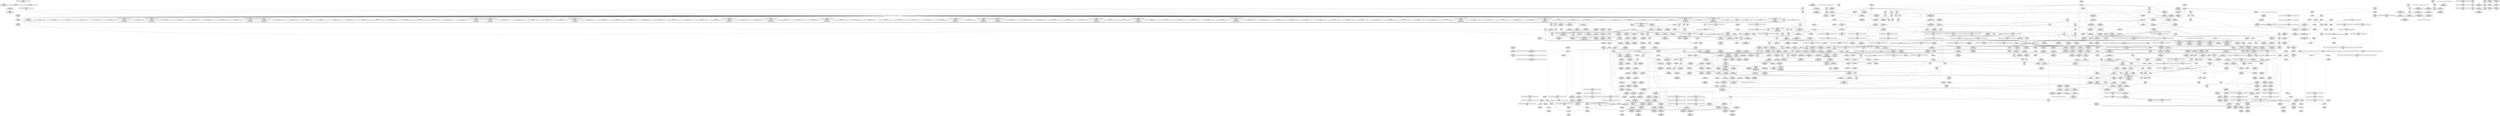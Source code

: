 digraph {
	CE0x4b58a80 [shape=record,shape=Mrecord,label="{CE0x4b58a80|__validate_creds:file|Function::__validate_creds&Arg::file::|*SummSource*}"]
	CE0x4b5d540 [shape=record,shape=Mrecord,label="{CE0x4b5d540|_ret_void,_!dbg_!27722|include/linux/cred.h,175|*SummSource*}"]
	CE0x4ab0840 [shape=record,shape=Mrecord,label="{CE0x4ab0840|i32_9|*Constant*}"]
	CE0x4ad3c80 [shape=record,shape=Mrecord,label="{CE0x4ad3c80|104:_%struct.inode*,_232:_%struct.super_block*,_:_CRE_56,64_|*MultipleSource*|*LoadInst*|security/selinux/hooks.c,2642|security/selinux/hooks.c,2642}"]
	"CONST[source:0(mediator),value:2(dynamic)][purpose:{subject}]"
	CE0x4ab7b70 [shape=record,shape=Mrecord,label="{CE0x4ab7b70|selinux_mount:cred4|security/selinux/hooks.c,2639|*SummSource*}"]
	CE0x4a8b150 [shape=record,shape=Mrecord,label="{CE0x4a8b150|i64_5|*Constant*|*SummSource*}"]
	CE0x4acc960 [shape=record,shape=Mrecord,label="{CE0x4acc960|i64_32|*Constant*|*SummSink*}"]
	CE0x4aa9a70 [shape=record,shape=Mrecord,label="{CE0x4aa9a70|104:_%struct.inode*,_232:_%struct.super_block*,_:_CRE_191,192_}"]
	CE0x4aa7850 [shape=record,shape=Mrecord,label="{CE0x4aa7850|104:_%struct.inode*,_232:_%struct.super_block*,_:_CRE_169,170_}"]
	CE0x4ad1d70 [shape=record,shape=Mrecord,label="{CE0x4ad1d70|superblock_has_perm:tmp1|*SummSink*}"]
	CE0x4a841a0 [shape=record,shape=Mrecord,label="{CE0x4a841a0|i64_0|*Constant*}"]
	CE0x4ad3e90 [shape=record,shape=Mrecord,label="{CE0x4ad3e90|104:_%struct.inode*,_232:_%struct.super_block*,_:_CRE_64,72_|*MultipleSource*|*LoadInst*|security/selinux/hooks.c,2642|security/selinux/hooks.c,2642}"]
	CE0x4b1e7f0 [shape=record,shape=Mrecord,label="{CE0x4b1e7f0|inode_has_perm:tmp16|security/selinux/hooks.c,1615|*SummSource*}"]
	CE0x4a99f80 [shape=record,shape=Mrecord,label="{CE0x4a99f80|104:_%struct.inode*,_232:_%struct.super_block*,_:_CRE_91,92_}"]
	CE0x4a93560 [shape=record,shape=Mrecord,label="{CE0x4a93560|selinux_mount:do.body}"]
	CE0x4af9f20 [shape=record,shape=Mrecord,label="{CE0x4af9f20|cred_sid:sid|security/selinux/hooks.c,197}"]
	CE0x4b31db0 [shape=record,shape=Mrecord,label="{CE0x4b31db0|inode_has_perm:tmp4|security/selinux/hooks.c,1609}"]
	CE0x4b065d0 [shape=record,shape=Mrecord,label="{CE0x4b065d0|COLLAPSED:_GCMRE___llvm_gcov_ctr151_internal_global_2_x_i64_zeroinitializer:_elem_0:default:}"]
	CE0x4af5890 [shape=record,shape=Mrecord,label="{CE0x4af5890|selinux_mount:tmp28|security/selinux/hooks.c,2645|*SummSink*}"]
	CE0x4a88340 [shape=record,shape=Mrecord,label="{CE0x4a88340|selinux_mount:tmp12|security/selinux/hooks.c,2639|*SummSource*}"]
	CE0x4ab81b0 [shape=record,shape=Mrecord,label="{CE0x4ab81b0|superblock_has_perm:tmp2|*SummSource*}"]
	CE0x4b1d8d0 [shape=record,shape=Mrecord,label="{CE0x4b1d8d0|_ret_i32_%tmp6,_!dbg_!27716|security/selinux/hooks.c,197}"]
	CE0x4aabff0 [shape=record,shape=Mrecord,label="{CE0x4aabff0|104:_%struct.inode*,_232:_%struct.super_block*,_:_CRE_215,216_}"]
	CE0x4b36990 [shape=record,shape=Mrecord,label="{CE0x4b36990|avc_has_perm:requested|Function::avc_has_perm&Arg::requested::|*SummSink*}"]
	CE0x4b57b60 [shape=record,shape=Mrecord,label="{CE0x4b57b60|i64*_getelementptr_inbounds_(_8_x_i64_,_8_x_i64_*___llvm_gcov_ctr154,_i64_0,_i64_1)|*Constant*}"]
	CE0x4a9e0e0 [shape=record,shape=Mrecord,label="{CE0x4a9e0e0|get_current:tmp4|./arch/x86/include/asm/current.h,14|*SummSource*}"]
	CE0x4a81e60 [shape=record,shape=Mrecord,label="{CE0x4a81e60|GLOBAL:inode_has_perm|*Constant*|*SummSink*}"]
	CE0x4b908e0 [shape=record,shape=Mrecord,label="{CE0x4b908e0|inode_has_perm:call4|security/selinux/hooks.c,1617}"]
	CE0x4b95bd0 [shape=record,shape=Mrecord,label="{CE0x4b95bd0|__validate_creds:tmp7|include/linux/cred.h,174|*SummSource*}"]
	CE0x4b318e0 [shape=record,shape=Mrecord,label="{CE0x4b318e0|path_has_perm:dentry|security/selinux/hooks.c,1642}"]
	CE0x4aab820 [shape=record,shape=Mrecord,label="{CE0x4aab820|104:_%struct.inode*,_232:_%struct.super_block*,_:_CRE_210,211_}"]
	CE0x4ace040 [shape=record,shape=Mrecord,label="{CE0x4ace040|i64_11|*Constant*}"]
	CE0x4aafee0 [shape=record,shape=Mrecord,label="{CE0x4aafee0|selinux_mount:tmp6|security/selinux/hooks.c,2639}"]
	CE0x4b34fc0 [shape=record,shape=Mrecord,label="{CE0x4b34fc0|avc_has_perm:entry|*SummSource*}"]
	CE0x4a822d0 [shape=record,shape=Mrecord,label="{CE0x4a822d0|i8*_getelementptr_inbounds_(_25_x_i8_,_25_x_i8_*_.str3,_i32_0,_i32_0)|*Constant*|*SummSink*}"]
	CE0x4a9af80 [shape=record,shape=Mrecord,label="{CE0x4a9af80|selinux_mount:tmp16|security/selinux/hooks.c,2639|*SummSource*}"]
	CE0x4b5ef90 [shape=record,shape=Mrecord,label="{CE0x4b5ef90|GLOBAL:creds_are_invalid|*Constant*|*SummSource*}"]
	CE0x4b2d700 [shape=record,shape=Mrecord,label="{CE0x4b2d700|i64_2|*Constant*}"]
	CE0x4b99210 [shape=record,shape=Mrecord,label="{CE0x4b99210|inode_has_perm:and|security/selinux/hooks.c,1611}"]
	CE0x4afa110 [shape=record,shape=Mrecord,label="{CE0x4afa110|cred_sid:sid|security/selinux/hooks.c,197|*SummSource*}"]
	CE0x4b27d40 [shape=record,shape=Mrecord,label="{CE0x4b27d40|inode_has_perm:tmp19|security/selinux/hooks.c,1618|*SummSink*}"]
	CE0x4b2f840 [shape=record,shape=Mrecord,label="{CE0x4b2f840|i32_5|*Constant*|*SummSource*}"]
	CE0x4b36820 [shape=record,shape=Mrecord,label="{CE0x4b36820|avc_has_perm:requested|Function::avc_has_perm&Arg::requested::|*SummSource*}"]
	CE0x4acf3e0 [shape=record,shape=Mrecord,label="{CE0x4acf3e0|selinux_mount:tmp23|security/selinux/hooks.c,2641|*SummSink*}"]
	CE0x4af8400 [shape=record,shape=Mrecord,label="{CE0x4af8400|_call_void_mcount()_#3|*SummSink*}"]
	CE0x4af3920 [shape=record,shape=Mrecord,label="{CE0x4af3920|selinux_mount:tmp30|security/selinux/hooks.c,2646|*SummSink*}"]
	CE0x4acc340 [shape=record,shape=Mrecord,label="{CE0x4acc340|selinux_mount:tmp19|security/selinux/hooks.c,2639|*SummSource*}"]
	CE0x4ad0870 [shape=record,shape=Mrecord,label="{CE0x4ad0870|selinux_mount:tmp25|security/selinux/hooks.c,2642|*SummSink*}"]
	CE0x4ad1920 [shape=record,shape=Mrecord,label="{CE0x4ad1920|_call_void_mcount()_#3}"]
	CE0x4ab7780 [shape=record,shape=Mrecord,label="{CE0x4ab7780|i32_78|*Constant*|*SummSink*}"]
	CE0x4b9d260 [shape=record,shape=Mrecord,label="{CE0x4b9d260|inode_has_perm:tmp7|security/selinux/hooks.c,1611|*SummSource*}"]
	CE0x4b5b440 [shape=record,shape=Mrecord,label="{CE0x4b5b440|i64_1|*Constant*}"]
	CE0x4af5600 [shape=record,shape=Mrecord,label="{CE0x4af5600|i64*_getelementptr_inbounds_(_15_x_i64_,_15_x_i64_*___llvm_gcov_ctr203,_i64_0,_i64_13)|*Constant*}"]
	CE0x4af31a0 [shape=record,shape=Mrecord,label="{CE0x4af31a0|selinux_mount:retval.0|*SummSink*}"]
	CE0x4b19070 [shape=record,shape=Mrecord,label="{CE0x4b19070|i32_16|*Constant*|*SummSource*}"]
	CE0x4b632c0 [shape=record,shape=Mrecord,label="{CE0x4b632c0|i32_4|*Constant*|*SummSink*}"]
	CE0x4b9da40 [shape=record,shape=Mrecord,label="{CE0x4b9da40|GLOBAL:__llvm_gcov_ctr154|Global_var:__llvm_gcov_ctr154|*SummSink*}"]
	CE0x4affa60 [shape=record,shape=Mrecord,label="{CE0x4affa60|get_current:bb}"]
	CE0x4b309d0 [shape=record,shape=Mrecord,label="{CE0x4b309d0|i64_16|*Constant*|*SummSink*}"]
	CE0x4b1eac0 [shape=record,shape=Mrecord,label="{CE0x4b1eac0|inode_has_perm:tmp11|security/selinux/hooks.c,1612}"]
	CE0x4a9b330 [shape=record,shape=Mrecord,label="{CE0x4a9b330|selinux_mount:tmp10|security/selinux/hooks.c,2639}"]
	CE0x4b1e0f0 [shape=record,shape=Mrecord,label="{CE0x4b1e0f0|inode_has_perm:i_security|security/selinux/hooks.c,1615}"]
	CE0x4b28990 [shape=record,shape=Mrecord,label="{CE0x4b28990|GLOBAL:__llvm_gcov_ctr155|Global_var:__llvm_gcov_ctr155}"]
	CE0x4a9b510 [shape=record,shape=Mrecord,label="{CE0x4a9b510|i64_4|*Constant*|*SummSource*}"]
	CE0x4b37d10 [shape=record,shape=Mrecord,label="{CE0x4b37d10|path_has_perm:ad|security/selinux/hooks.c, 1643|*SummSink*}"]
	CE0x4aeff40 [shape=record,shape=Mrecord,label="{CE0x4aeff40|104:_%struct.inode*,_232:_%struct.super_block*,_:_CRE_312,313_}"]
	CE0x4a9bcd0 [shape=record,shape=Mrecord,label="{CE0x4a9bcd0|selinux_mount:tmp10|security/selinux/hooks.c,2639|*SummSource*}"]
	CE0x4ab9d30 [shape=record,shape=Mrecord,label="{CE0x4ab9d30|%struct.task_struct*_(%struct.task_struct**)*_asm_movq_%gs:$_1:P_,$0_,_r,im,_dirflag_,_fpsr_,_flags_}"]
	CE0x4ad0cb0 [shape=record,shape=Mrecord,label="{CE0x4ad0cb0|selinux_mount:path|Function::selinux_mount&Arg::path::|*SummSource*}"]
	CE0x4a97db0 [shape=record,shape=Mrecord,label="{CE0x4a97db0|selinux_mount:return|*SummSink*}"]
	CE0x4a8d260 [shape=record,shape=Mrecord,label="{CE0x4a8d260|i8*_getelementptr_inbounds_(_45_x_i8_,_45_x_i8_*_.str12,_i32_0,_i32_0)|*Constant*|*SummSource*}"]
	CE0x4b3fcf0 [shape=record,shape=Mrecord,label="{CE0x4b3fcf0|superblock_has_perm:tmp5|security/selinux/hooks.c,1865|*SummSource*}"]
	CE0x4b9dc10 [shape=record,shape=Mrecord,label="{CE0x4b9dc10|inode_has_perm:tmp8|security/selinux/hooks.c,1611|*SummSource*}"]
	CE0x4b8f5d0 [shape=record,shape=Mrecord,label="{CE0x4b8f5d0|__validate_creds:tmp4|include/linux/cred.h,173}"]
	CE0x4b57a50 [shape=record,shape=Mrecord,label="{CE0x4b57a50|inode_has_perm:tmp1|*SummSource*}"]
	CE0x4aef890 [shape=record,shape=Mrecord,label="{CE0x4aef890|104:_%struct.inode*,_232:_%struct.super_block*,_:_CRE_307,308_}"]
	CE0x4b1e680 [shape=record,shape=Mrecord,label="{CE0x4b1e680|inode_has_perm:tmp16|security/selinux/hooks.c,1615}"]
	CE0x4ab2230 [shape=record,shape=Mrecord,label="{CE0x4ab2230|path_has_perm:entry|*SummSource*}"]
	CE0x4b45860 [shape=record,shape=Mrecord,label="{CE0x4b45860|path_has_perm:type|security/selinux/hooks.c,1645}"]
	CE0x4185080 [shape=record,shape=Mrecord,label="{CE0x4185080|selinux_mount:bb|*SummSource*}"]
	CE0x4b94d40 [shape=record,shape=Mrecord,label="{CE0x4b94d40|cred_sid:tmp}"]
	CE0x4b961d0 [shape=record,shape=Mrecord,label="{CE0x4b961d0|_call_void___invalid_creds(%struct.cred*_%cred,_i8*_%file,_i32_%line)_#10,_!dbg_!27721|include/linux/cred.h,174}"]
	CE0x4b32050 [shape=record,shape=Mrecord,label="{CE0x4b32050|i64*_getelementptr_inbounds_(_2_x_i64_,_2_x_i64_*___llvm_gcov_ctr204,_i64_0,_i64_0)|*Constant*}"]
	CE0x4b24a40 [shape=record,shape=Mrecord,label="{CE0x4b24a40|GLOBAL:cred_sid|*Constant*|*SummSource*}"]
	CE0x4aa98e0 [shape=record,shape=Mrecord,label="{CE0x4aa98e0|104:_%struct.inode*,_232:_%struct.super_block*,_:_CRE_190,191_}"]
	CE0x4b33860 [shape=record,shape=Mrecord,label="{CE0x4b33860|path_has_perm:tmp4|*LoadInst*|security/selinux/hooks.c,1642}"]
	CE0x4b44e20 [shape=record,shape=Mrecord,label="{CE0x4b44e20|inode_has_perm:inode|Function::inode_has_perm&Arg::inode::|*SummSink*}"]
	CE0x4aff1d0 [shape=record,shape=Mrecord,label="{CE0x4aff1d0|__validate_creds:if.then}"]
	CE0x4b41bf0 [shape=record,shape=Mrecord,label="{CE0x4b41bf0|_ret_i32_%retval.0,_!dbg_!27739|security/selinux/hooks.c,1618|*SummSource*}"]
	CE0x4a99420 [shape=record,shape=Mrecord,label="{CE0x4a99420|selinux_mount:tmp3|*SummSink*}"]
	CE0x4aa4cd0 [shape=record,shape=Mrecord,label="{CE0x4aa4cd0|104:_%struct.inode*,_232:_%struct.super_block*,_:_CRE_104,112_|*MultipleSource*|*LoadInst*|security/selinux/hooks.c,2642|security/selinux/hooks.c,2642}"]
	CE0x4b5f610 [shape=record,shape=Mrecord,label="{CE0x4b5f610|cred_sid:tmp6|security/selinux/hooks.c,197}"]
	CE0x4a92e50 [shape=record,shape=Mrecord,label="{CE0x4a92e50|selinux_mount:if.end|*SummSource*}"]
	CE0x4a92d50 [shape=record,shape=Mrecord,label="{CE0x4a92d50|path_has_perm:tmp3}"]
	CE0x4b2cf50 [shape=record,shape=Mrecord,label="{CE0x4b2cf50|_call_void_mcount()_#3|*SummSink*}"]
	CE0x4af79a0 [shape=record,shape=Mrecord,label="{CE0x4af79a0|i32_2|*Constant*}"]
	CE0x4a95fc0 [shape=record,shape=Mrecord,label="{CE0x4a95fc0|selinux_mount:entry|*SummSource*}"]
	CE0x4b30170 [shape=record,shape=Mrecord,label="{CE0x4b30170|path_has_perm:tmp5|security/selinux/hooks.c,1642|*SummSource*}"]
	CE0x4acfb90 [shape=record,shape=Mrecord,label="{CE0x4acfb90|selinux_mount:tmp24|security/selinux/hooks.c,2642|*SummSource*}"]
	CE0x4b1b8e0 [shape=record,shape=Mrecord,label="{CE0x4b1b8e0|i64*_getelementptr_inbounds_(_2_x_i64_,_2_x_i64_*___llvm_gcov_ctr98,_i64_0,_i64_1)|*Constant*|*SummSink*}"]
	CE0x4ad34c0 [shape=record,shape=Mrecord,label="{CE0x4ad34c0|104:_%struct.inode*,_232:_%struct.super_block*,_:_CRE_16,24_|*MultipleSource*|*LoadInst*|security/selinux/hooks.c,2642|security/selinux/hooks.c,2642}"]
	"CONST[source:0(mediator),value:2(dynamic)][purpose:{subject}][SrcIdx:5]"
	CE0x4b25190 [shape=record,shape=Mrecord,label="{CE0x4b25190|cred_sid:cred|Function::cred_sid&Arg::cred::|*SummSource*}"]
	CE0x4afae00 [shape=record,shape=Mrecord,label="{CE0x4afae00|0:_i32,_4:_i32,_8:_i32,_12:_i32,_:_CMRE_16,20_|*MultipleSource*|security/selinux/hooks.c,196|security/selinux/hooks.c,197|*LoadInst*|security/selinux/hooks.c,196}"]
	CE0x4ab8990 [shape=record,shape=Mrecord,label="{CE0x4ab8990|path_has_perm:tmp1}"]
	CE0x4b00e50 [shape=record,shape=Mrecord,label="{CE0x4b00e50|inode_has_perm:lnot.ext|security/selinux/hooks.c,1611|*SummSource*}"]
	CE0x4afa400 [shape=record,shape=Mrecord,label="{CE0x4afa400|0:_i32,_4:_i32,_8:_i32,_12:_i32,_:_CMRE_0,4_|*MultipleSource*|security/selinux/hooks.c,196|security/selinux/hooks.c,197|*LoadInst*|security/selinux/hooks.c,196}"]
	CE0x4b994e0 [shape=record,shape=Mrecord,label="{CE0x4b994e0|inode_has_perm:tobool|security/selinux/hooks.c,1611|*SummSource*}"]
	CE0x4b1eba0 [shape=record,shape=Mrecord,label="{CE0x4b1eba0|inode_has_perm:tmp11|security/selinux/hooks.c,1612|*SummSink*}"]
	CE0x4aad120 [shape=record,shape=Mrecord,label="{CE0x4aad120|104:_%struct.inode*,_232:_%struct.super_block*,_:_CRE_232,240_|*MultipleSource*|*LoadInst*|security/selinux/hooks.c,2642|security/selinux/hooks.c,2642}"]
	CE0x4b05350 [shape=record,shape=Mrecord,label="{CE0x4b05350|superblock_has_perm:bb|*SummSink*}"]
	CE0x4185010 [shape=record,shape=Mrecord,label="{CE0x4185010|selinux_mount:if.then6|*SummSource*}"]
	CE0x4b29c00 [shape=record,shape=Mrecord,label="{CE0x4b29c00|__validate_creds:if.end}"]
	CE0x4b27830 [shape=record,shape=Mrecord,label="{CE0x4b27830|inode_has_perm:tmp17|security/selinux/hooks.c,1617}"]
	CE0x4a890e0 [shape=record,shape=Mrecord,label="{CE0x4a890e0|selinux_mount:tmp13|security/selinux/hooks.c,2639|*SummSource*}"]
	CE0x4b27c30 [shape=record,shape=Mrecord,label="{CE0x4b27c30|inode_has_perm:tmp17|security/selinux/hooks.c,1617|*SummSink*}"]
	CE0x4aab9b0 [shape=record,shape=Mrecord,label="{CE0x4aab9b0|104:_%struct.inode*,_232:_%struct.super_block*,_:_CRE_211,212_}"]
	CE0x4af38b0 [shape=record,shape=Mrecord,label="{CE0x4af38b0|i64*_getelementptr_inbounds_(_15_x_i64_,_15_x_i64_*___llvm_gcov_ctr203,_i64_0,_i64_14)|*Constant*|*SummSink*}"]
	CE0x4b43450 [shape=record,shape=Mrecord,label="{CE0x4b43450|i64*_getelementptr_inbounds_(_2_x_i64_,_2_x_i64_*___llvm_gcov_ctr131,_i64_0,_i64_1)|*Constant*|*SummSink*}"]
	CE0x4a96600 [shape=record,shape=Mrecord,label="{CE0x4a96600|GLOBAL:__llvm_gcov_ctr203|Global_var:__llvm_gcov_ctr203}"]
	CE0x4b04bc0 [shape=record,shape=Mrecord,label="{CE0x4b04bc0|i64*_getelementptr_inbounds_(_2_x_i64_,_2_x_i64_*___llvm_gcov_ctr98,_i64_0,_i64_0)|*Constant*|*SummSink*}"]
	CE0x4b593a0 [shape=record,shape=Mrecord,label="{CE0x4b593a0|__validate_creds:lnot1|include/linux/cred.h,173|*SummSink*}"]
	CE0x4aa7430 [shape=record,shape=Mrecord,label="{CE0x4aa7430|104:_%struct.inode*,_232:_%struct.super_block*,_:_CRE_167,168_}"]
	CE0x4a94f00 [shape=record,shape=Mrecord,label="{CE0x4a94f00|i64_1|*Constant*}"]
	CE0x4b96300 [shape=record,shape=Mrecord,label="{CE0x4b96300|i64*_getelementptr_inbounds_(_5_x_i64_,_5_x_i64_*___llvm_gcov_ctr155,_i64_0,_i64_4)|*Constant*}"]
	CE0x4acce20 [shape=record,shape=Mrecord,label="{CE0x4acce20|selinux_mount:flags|Function::selinux_mount&Arg::flags::}"]
	CE0x4b99310 [shape=record,shape=Mrecord,label="{CE0x4b99310|inode_has_perm:and|security/selinux/hooks.c,1611|*SummSink*}"]
	CE0x4a98230 [shape=record,shape=Mrecord,label="{CE0x4a98230|selinux_mount:tmp2|*SummSink*}"]
	CE0x4b99280 [shape=record,shape=Mrecord,label="{CE0x4b99280|inode_has_perm:and|security/selinux/hooks.c,1611|*SummSource*}"]
	CE0x4b8bdd0 [shape=record,shape=Mrecord,label="{CE0x4b8bdd0|inode_has_perm:tmp6|*LoadInst*|security/selinux/hooks.c,1611}"]
	CE0x4b61d50 [shape=record,shape=Mrecord,label="{CE0x4b61d50|_call_void_mcount()_#3|*SummSink*}"]
	CE0x4ba7ce0 [shape=record,shape=Mrecord,label="{CE0x4ba7ce0|inode_has_perm:sid3|security/selinux/hooks.c,1617|*SummSource*}"]
	CE0x4af4540 [shape=record,shape=Mrecord,label="{CE0x4af4540|_ret_i32_%retval.0,_!dbg_!27754|security/selinux/hooks.c,2646}"]
	CE0x4b051e0 [shape=record,shape=Mrecord,label="{CE0x4b051e0|superblock_has_perm:bb}"]
	CE0x4b92990 [shape=record,shape=Mrecord,label="{CE0x4b92990|__validate_creds:tmp5|include/linux/cred.h,173|*SummSink*}"]
	CE0x4aef670 [shape=record,shape=Mrecord,label="{CE0x4aef670|104:_%struct.inode*,_232:_%struct.super_block*,_:_CRE_306,307_}"]
	CE0x4b631e0 [shape=record,shape=Mrecord,label="{CE0x4b631e0|i32_4|*Constant*}"]
	CE0x4a821d0 [shape=record,shape=Mrecord,label="{CE0x4a821d0|i8*_getelementptr_inbounds_(_25_x_i8_,_25_x_i8_*_.str3,_i32_0,_i32_0)|*Constant*|*SummSource*}"]
	CE0x4b61b30 [shape=record,shape=Mrecord,label="{CE0x4b61b30|inode_has_perm:if.then|*SummSink*}"]
	CE0x4aa3830 [shape=record,shape=Mrecord,label="{CE0x4aa3830|_ret_i32_%call,_!dbg_!27724|security/selinux/hooks.c,1647|*SummSource*}"]
	CE0x4b2d060 [shape=record,shape=Mrecord,label="{CE0x4b2d060|i64*_getelementptr_inbounds_(_8_x_i64_,_8_x_i64_*___llvm_gcov_ctr154,_i64_0,_i64_2)|*Constant*}"]
	CE0x5c6acb0 [shape=record,shape=Mrecord,label="{CE0x5c6acb0|i64_2|*Constant*|*SummSink*}"]
	CE0x4a981c0 [shape=record,shape=Mrecord,label="{CE0x4a981c0|selinux_mount:tmp2|*SummSource*}"]
	CE0x4a9b820 [shape=record,shape=Mrecord,label="{CE0x4a9b820|selinux_mount:tmp9|security/selinux/hooks.c,2639|*SummSource*}"]
	CE0x4aaa560 [shape=record,shape=Mrecord,label="{CE0x4aaa560|104:_%struct.inode*,_232:_%struct.super_block*,_:_CRE_198,199_}"]
	CE0x4a95440 [shape=record,shape=Mrecord,label="{CE0x4a95440|get_current:tmp1}"]
	CE0x4b60250 [shape=record,shape=Mrecord,label="{CE0x4b60250|GLOBAL:__validate_creds|*Constant*}"]
	CE0x4b5d6c0 [shape=record,shape=Mrecord,label="{CE0x4b5d6c0|_ret_void,_!dbg_!27722|include/linux/cred.h,175|*SummSink*}"]
	CE0x4b246f0 [shape=record,shape=Mrecord,label="{CE0x4b246f0|superblock_has_perm:call|security/selinux/hooks.c,1863|*SummSource*}"]
	"CONST[source:0(mediator),value:0(static)][purpose:{operation}]"
	CE0x4aa7fe0 [shape=record,shape=Mrecord,label="{CE0x4aa7fe0|104:_%struct.inode*,_232:_%struct.super_block*,_:_CRE_174,175_}"]
	CE0x4af0ee0 [shape=record,shape=Mrecord,label="{CE0x4af0ee0|selinux_mount:tmp27|security/selinux/hooks.c,2642|*SummSink*}"]
	CE0x4af5820 [shape=record,shape=Mrecord,label="{CE0x4af5820|i64*_getelementptr_inbounds_(_15_x_i64_,_15_x_i64_*___llvm_gcov_ctr203,_i64_0,_i64_13)|*Constant*|*SummSink*}"]
	CE0x4af9a70 [shape=record,shape=Mrecord,label="{CE0x4af9a70|i32_1|*Constant*}"]
	CE0x4b5f8f0 [shape=record,shape=Mrecord,label="{CE0x4b5f8f0|i64*_getelementptr_inbounds_(_8_x_i64_,_8_x_i64_*___llvm_gcov_ctr154,_i64_0,_i64_0)|*Constant*}"]
	CE0x4a925f0 [shape=record,shape=Mrecord,label="{CE0x4a925f0|i32_2639|*Constant*|*SummSink*}"]
	CE0x4af9fb0 [shape=record,shape=Mrecord,label="{CE0x4af9fb0|cred_sid:sid|security/selinux/hooks.c,197|*SummSink*}"]
	CE0x4ab2fe0 [shape=record,shape=Mrecord,label="{CE0x4ab2fe0|i32_65536|*Constant*|*SummSink*}"]
	CE0x4b408f0 [shape=record,shape=Mrecord,label="{CE0x4b408f0|superblock_has_perm:tmp6|security/selinux/hooks.c,1866|*SummSink*}"]
	CE0x4ab6c10 [shape=record,shape=Mrecord,label="{CE0x4ab6c10|get_current:entry}"]
	CE0x4b36230 [shape=record,shape=Mrecord,label="{CE0x4b36230|_ret_i32_%retval.0,_!dbg_!27728|security/selinux/avc.c,775}"]
	CE0x4af7260 [shape=record,shape=Mrecord,label="{CE0x4af7260|GLOBAL:superblock_has_perm|*Constant*}"]
	CE0x4a84ec0 [shape=record,shape=Mrecord,label="{CE0x4a84ec0|selinux_mount:land.lhs.true}"]
	CE0x4a8b4c0 [shape=record,shape=Mrecord,label="{CE0x4a8b4c0|_call_void_mcount()_#3|*SummSource*}"]
	CE0x4b5a5a0 [shape=record,shape=Mrecord,label="{CE0x4b5a5a0|inode_has_perm:i_flags|security/selinux/hooks.c,1611|*SummSource*}"]
	CE0x4abe650 [shape=record,shape=Mrecord,label="{CE0x4abe650|selinux_mount:if.end}"]
	CE0x4af75c0 [shape=record,shape=Mrecord,label="{CE0x4af75c0|GLOBAL:superblock_has_perm|*Constant*|*SummSink*}"]
	CE0x4b60480 [shape=record,shape=Mrecord,label="{CE0x4b60480|cred_sid:tmp4|*LoadInst*|security/selinux/hooks.c,196}"]
	CE0x4ad2910 [shape=record,shape=Mrecord,label="{CE0x4ad2910|i32_9|*Constant*|*SummSource*}"]
	CE0x4b37a00 [shape=record,shape=Mrecord,label="{CE0x4b37a00|path_has_perm:ad|security/selinux/hooks.c, 1643}"]
	CE0x4af7ac0 [shape=record,shape=Mrecord,label="{CE0x4af7ac0|cred_sid:tmp2|*SummSource*}"]
	CE0x4a968a0 [shape=record,shape=Mrecord,label="{CE0x4a968a0|selinux_mount:tmp5|security/selinux/hooks.c,2639|*SummSink*}"]
	CE0x4b1d630 [shape=record,shape=Mrecord,label="{CE0x4b1d630|cred_sid:entry}"]
	CE0x4b90c90 [shape=record,shape=Mrecord,label="{CE0x4b90c90|inode_has_perm:call4|security/selinux/hooks.c,1617|*SummSink*}"]
	CE0x4a96ff0 [shape=record,shape=Mrecord,label="{CE0x4a96ff0|_call_void_mcount()_#3|*SummSource*}"]
	CE0x4b35380 [shape=record,shape=Mrecord,label="{CE0x4b35380|avc_has_perm:entry|*SummSink*}"]
	CE0x4a885e0 [shape=record,shape=Mrecord,label="{CE0x4a885e0|i64*_getelementptr_inbounds_(_15_x_i64_,_15_x_i64_*___llvm_gcov_ctr203,_i64_0,_i64_6)|*Constant*}"]
	CE0x4b18e90 [shape=record,shape=Mrecord,label="{CE0x4b18e90|i32_16|*Constant*}"]
	CE0x4af45b0 [shape=record,shape=Mrecord,label="{CE0x4af45b0|_ret_i32_%retval.0,_!dbg_!27754|security/selinux/hooks.c,2646|*SummSource*}"]
	CE0x4b31470 [shape=record,shape=Mrecord,label="{CE0x4b31470|inode_has_perm:cred|Function::inode_has_perm&Arg::cred::|*SummSink*}"]
	CE0x4b58140 [shape=record,shape=Mrecord,label="{CE0x4b58140|i32_1609|*Constant*|*SummSink*}"]
	CE0x4b95480 [shape=record,shape=Mrecord,label="{CE0x4b95480|__validate_creds:tmp6|include/linux/cred.h,174|*SummSource*}"]
	CE0x4b92690 [shape=record,shape=Mrecord,label="{CE0x4b92690|i64*_getelementptr_inbounds_(_8_x_i64_,_8_x_i64_*___llvm_gcov_ctr154,_i64_0,_i64_7)|*Constant*|*SummSink*}"]
	CE0x4b5fcb0 [shape=record,shape=Mrecord,label="{CE0x4b5fcb0|_call_void_mcount()_#3}"]
	CE0x4a961e0 [shape=record,shape=Mrecord,label="{CE0x4a961e0|i64_0|*Constant*|*SummSource*}"]
	CE0x4ab0760 [shape=record,shape=Mrecord,label="{CE0x4ab0760|selinux_mount:tmp26|*LoadInst*|security/selinux/hooks.c,2642}"]
	CE0x4b93620 [shape=record,shape=Mrecord,label="{CE0x4b93620|i64*_getelementptr_inbounds_(_5_x_i64_,_5_x_i64_*___llvm_gcov_ctr155,_i64_0,_i64_4)|*Constant*|*SummSource*}"]
	CE0x4b41ec0 [shape=record,shape=Mrecord,label="{CE0x4b41ec0|i64*_getelementptr_inbounds_(_2_x_i64_,_2_x_i64_*___llvm_gcov_ctr131,_i64_0,_i64_0)|*Constant*}"]
	CE0x4b8d950 [shape=record,shape=Mrecord,label="{CE0x4b8d950|__validate_creds:tobool|include/linux/cred.h,173}"]
	CE0x4ad2ac0 [shape=record,shape=Mrecord,label="{CE0x4ad2ac0|104:_%struct.inode*,_232:_%struct.super_block*,_:_CRE_88,89_}"]
	CE0x4a88c20 [shape=record,shape=Mrecord,label="{CE0x4a88c20|i64*_getelementptr_inbounds_(_15_x_i64_,_15_x_i64_*___llvm_gcov_ctr203,_i64_0,_i64_6)|*Constant*|*SummSink*}"]
	CE0x4b8e4e0 [shape=record,shape=Mrecord,label="{CE0x4b8e4e0|COLLAPSED:_GCMRE___llvm_gcov_ctr155_internal_global_5_x_i64_zeroinitializer:_elem_0:default:}"]
	CE0x4b62570 [shape=record,shape=Mrecord,label="{CE0x4b62570|i32_22|*Constant*}"]
	CE0x4afed90 [shape=record,shape=Mrecord,label="{CE0x4afed90|_ret_void,_!dbg_!27722|include/linux/cred.h,175}"]
	CE0x4b64750 [shape=record,shape=Mrecord,label="{CE0x4b64750|cred_sid:tmp2}"]
	CE0x4aa6620 [shape=record,shape=Mrecord,label="{CE0x4aa6620|104:_%struct.inode*,_232:_%struct.super_block*,_:_CRE_158,159_}"]
	CE0x4acf550 [shape=record,shape=Mrecord,label="{CE0x4acf550|selinux_mount:tmp24|security/selinux/hooks.c,2642}"]
	CE0x4af3a90 [shape=record,shape=Mrecord,label="{CE0x4af3a90|selinux_mount:tmp31|security/selinux/hooks.c,2646}"]
	CE0x4a9aa90 [shape=record,shape=Mrecord,label="{CE0x4a9aa90|selinux_mount:tmp15|security/selinux/hooks.c,2639}"]
	CE0x4b19ba0 [shape=record,shape=Mrecord,label="{CE0x4b19ba0|272:_i8*,_:_CRE_272,280_|*MultipleSource*|security/selinux/hooks.c,2642|Function::superblock_has_perm&Arg::sb::|security/selinux/hooks.c,1865}"]
	CE0x4aac630 [shape=record,shape=Mrecord,label="{CE0x4aac630|104:_%struct.inode*,_232:_%struct.super_block*,_:_CRE_219,220_}"]
	CE0x4b8e000 [shape=record,shape=Mrecord,label="{CE0x4b8e000|i64*_getelementptr_inbounds_(_5_x_i64_,_5_x_i64_*___llvm_gcov_ctr155,_i64_0,_i64_0)|*Constant*|*SummSource*}"]
	CE0x4b954f0 [shape=record,shape=Mrecord,label="{CE0x4b954f0|__validate_creds:tmp6|include/linux/cred.h,174|*SummSink*}"]
	CE0x4aa53a0 [shape=record,shape=Mrecord,label="{CE0x4aa53a0|104:_%struct.inode*,_232:_%struct.super_block*,_:_CRE_146,147_}"]
	CE0x4b454c0 [shape=record,shape=Mrecord,label="{CE0x4b454c0|inode_has_perm:adp|Function::inode_has_perm&Arg::adp::}"]
	CE0x4af7090 [shape=record,shape=Mrecord,label="{CE0x4af7090|selinux_mount:call7|security/selinux/hooks.c,2642|*SummSink*}"]
	CE0x4a8b560 [shape=record,shape=Mrecord,label="{CE0x4a8b560|_call_void_mcount()_#3|*SummSink*}"]
	CE0x4a92b10 [shape=record,shape=Mrecord,label="{CE0x4a92b10|path_has_perm:tmp2}"]
	CE0x4b24470 [shape=record,shape=Mrecord,label="{CE0x4b24470|path_has_perm:tmp3|*SummSource*}"]
	CE0x4b98970 [shape=record,shape=Mrecord,label="{CE0x4b98970|__validate_creds:tmp8|include/linux/cred.h,175|*SummSource*}"]
	CE0x4ab3410 [shape=record,shape=Mrecord,label="{CE0x4ab3410|path_has_perm:av|Function::path_has_perm&Arg::av::|*SummSink*}"]
	CE0x4b44cb0 [shape=record,shape=Mrecord,label="{CE0x4b44cb0|inode_has_perm:inode|Function::inode_has_perm&Arg::inode::|*SummSource*}"]
	CE0x4b63c40 [shape=record,shape=Mrecord,label="{CE0x4b63c40|__validate_creds:entry}"]
	CE0x4ab77f0 [shape=record,shape=Mrecord,label="{CE0x4ab77f0|i32_78|*Constant*|*SummSource*}"]
	CE0x4af3070 [shape=record,shape=Mrecord,label="{CE0x4af3070|selinux_mount:retval.0|*SummSource*}"]
	CE0x4b40f40 [shape=record,shape=Mrecord,label="{CE0x4b40f40|path_has_perm:path1|security/selinux/hooks.c,1646|*SummSink*}"]
	CE0x4b575f0 [shape=record,shape=Mrecord,label="{CE0x4b575f0|__validate_creds:tmp3|include/linux/cred.h,173}"]
	CE0x4a89630 [shape=record,shape=Mrecord,label="{CE0x4a89630|selinux_mount:tmp14|security/selinux/hooks.c,2639|*SummSource*}"]
	CE0x4a9c370 [shape=record,shape=Mrecord,label="{CE0x4a9c370|selinux_mount:tmp11|security/selinux/hooks.c,2639|*SummSink*}"]
	CE0x4a817d0 [shape=record,shape=Mrecord,label="{CE0x4a817d0|path_has_perm:call|security/selinux/hooks.c,1647|*SummSource*}"]
	CE0x4b33d20 [shape=record,shape=Mrecord,label="{CE0x4b33d20|i64_1|*Constant*}"]
	CE0x4a907a0 [shape=record,shape=Mrecord,label="{CE0x4a907a0|GLOBAL:selinux_mount.__warned|Global_var:selinux_mount.__warned}"]
	CE0x4b9b870 [shape=record,shape=Mrecord,label="{CE0x4b9b870|inode_has_perm:lnot.ext|security/selinux/hooks.c,1611|*SummSink*}"]
	CE0x4b2cd40 [shape=record,shape=Mrecord,label="{CE0x4b2cd40|superblock_has_perm:tmp6|security/selinux/hooks.c,1866|*SummSource*}"]
	CE0x4afea50 [shape=record,shape=Mrecord,label="{CE0x4afea50|i32_0|*Constant*}"]
	CE0x4afbf10 [shape=record,shape=Mrecord,label="{CE0x4afbf10|i64*_getelementptr_inbounds_(_8_x_i64_,_8_x_i64_*___llvm_gcov_ctr154,_i64_0,_i64_2)|*Constant*|*SummSource*}"]
	CE0x4ab6230 [shape=record,shape=Mrecord,label="{CE0x4ab6230|selinux_mount:call3|security/selinux/hooks.c,2639|*SummSource*}"]
	CE0x4b32440 [shape=record,shape=Mrecord,label="{CE0x4b32440|path_has_perm:tmp|*SummSink*}"]
	CE0x4ab92c0 [shape=record,shape=Mrecord,label="{CE0x4ab92c0|_call_void_mcount()_#3}"]
	CE0x4b9dc80 [shape=record,shape=Mrecord,label="{CE0x4b9dc80|inode_has_perm:tmp8|security/selinux/hooks.c,1611|*SummSink*}"]
	CE0x4b31030 [shape=record,shape=Mrecord,label="{CE0x4b31030|inode_has_perm:entry|*SummSource*}"]
	CE0x4b1e500 [shape=record,shape=Mrecord,label="{CE0x4b1e500|inode_has_perm:tmp15|*LoadInst*|security/selinux/hooks.c,1615|*SummSource*}"]
	CE0x4af4850 [shape=record,shape=Mrecord,label="{CE0x4af4850|i64*_getelementptr_inbounds_(_2_x_i64_,_2_x_i64_*___llvm_gcov_ctr98,_i64_0,_i64_0)|*Constant*|*SummSource*}"]
	CE0x4b943b0 [shape=record,shape=Mrecord,label="{CE0x4b943b0|i64*_getelementptr_inbounds_(_2_x_i64_,_2_x_i64_*___llvm_gcov_ctr131,_i64_0,_i64_0)|*Constant*}"]
	CE0x4a9ab70 [shape=record,shape=Mrecord,label="{CE0x4a9ab70|selinux_mount:tmp15|security/selinux/hooks.c,2639|*SummSink*}"]
	CE0x4b37e50 [shape=record,shape=Mrecord,label="{CE0x4b37e50|i32_1609|*Constant*}"]
	CE0x4b90390 [shape=record,shape=Mrecord,label="{CE0x4b90390|inode_has_perm:sclass|security/selinux/hooks.c,1617|*SummSink*}"]
	CE0x4b2f930 [shape=record,shape=Mrecord,label="{CE0x4b2f930|i32_5|*Constant*|*SummSink*}"]
	CE0x4ab9e30 [shape=record,shape=Mrecord,label="{CE0x4ab9e30|%struct.task_struct*_(%struct.task_struct**)*_asm_movq_%gs:$_1:P_,$0_,_r,im,_dirflag_,_fpsr_,_flags_|*SummSource*}"]
	CE0x4b320c0 [shape=record,shape=Mrecord,label="{CE0x4b320c0|i64*_getelementptr_inbounds_(_2_x_i64_,_2_x_i64_*___llvm_gcov_ctr204,_i64_0,_i64_0)|*Constant*|*SummSource*}"]
	CE0x4b6bbe0 [shape=record,shape=Mrecord,label="{CE0x4b6bbe0|__validate_creds:conv|include/linux/cred.h,173|*SummSource*}"]
	CE0x4b5c5e0 [shape=record,shape=Mrecord,label="{CE0x4b5c5e0|inode_has_perm:tmp|*SummSource*}"]
	CE0x4b8f450 [shape=record,shape=Mrecord,label="{CE0x4b8f450|__validate_creds:tmp3|include/linux/cred.h,173|*SummSource*}"]
	CE0x4af24b0 [shape=record,shape=Mrecord,label="{CE0x4af24b0|_ret_i32_%call2,_!dbg_!27722|security/selinux/hooks.c,1866|*SummSource*}"]
	CE0x4aa9c00 [shape=record,shape=Mrecord,label="{CE0x4aa9c00|104:_%struct.inode*,_232:_%struct.super_block*,_:_CRE_192,193_}"]
	CE0x4b27cd0 [shape=record,shape=Mrecord,label="{CE0x4b27cd0|inode_has_perm:tmp19|security/selinux/hooks.c,1618|*SummSource*}"]
	CE0x4ab29a0 [shape=record,shape=Mrecord,label="{CE0x4ab29a0|path_has_perm:path|Function::path_has_perm&Arg::path::|*SummSource*}"]
	CE0x4b312b0 [shape=record,shape=Mrecord,label="{CE0x4b312b0|inode_has_perm:cred|Function::inode_has_perm&Arg::cred::}"]
	CE0x4b5f380 [shape=record,shape=Mrecord,label="{CE0x4b5f380|_call_void___validate_creds(%struct.cred*_%cred,_i8*_getelementptr_inbounds_(_25_x_i8_,_25_x_i8_*_.str3,_i32_0,_i32_0),_i32_1609)_#10,_!dbg_!27719|security/selinux/hooks.c,1609|*SummSource*}"]
	CE0x4b008f0 [shape=record,shape=Mrecord,label="{CE0x4b008f0|inode_has_perm:lnot1|security/selinux/hooks.c,1611|*SummSink*}"]
	CE0x4a8e700 [shape=record,shape=Mrecord,label="{CE0x4a8e700|selinux_mount:tmp4|security/selinux/hooks.c,2639}"]
	CE0x4a9be00 [shape=record,shape=Mrecord,label="{CE0x4a9be00|selinux_mount:tmp10|security/selinux/hooks.c,2639|*SummSink*}"]
	CE0x4ad1b60 [shape=record,shape=Mrecord,label="{CE0x4ad1b60|_call_void_mcount()_#3|*SummSource*}"]
	CE0x4b29da0 [shape=record,shape=Mrecord,label="{CE0x4b29da0|__validate_creds:if.end|*SummSink*}"]
	CE0x4b94340 [shape=record,shape=Mrecord,label="{CE0x4b94340|cred_sid:bb}"]
	CE0x4affdd0 [shape=record,shape=Mrecord,label="{CE0x4affdd0|get_current:bb|*SummSink*}"]
	CE0x4af97d0 [shape=record,shape=Mrecord,label="{CE0x4af97d0|cred_sid:tmp5|security/selinux/hooks.c,196|*SummSource*}"]
	CE0x4b41500 [shape=record,shape=Mrecord,label="{CE0x4b41500|path_has_perm:tmp7|security/selinux/hooks.c,1646}"]
	CE0x4acd2a0 [shape=record,shape=Mrecord,label="{CE0x4acd2a0|selinux_mount:and|security/selinux/hooks.c,2641|*SummSink*}"]
	CE0x4a90630 [shape=record,shape=Mrecord,label="{CE0x4a90630|selinux_mount:tmp7|security/selinux/hooks.c,2639|*SummSink*}"]
	CE0x4b306f0 [shape=record,shape=Mrecord,label="{CE0x4b306f0|i64_16|*Constant*}"]
	CE0x4acce90 [shape=record,shape=Mrecord,label="{CE0x4acce90|selinux_mount:flags|Function::selinux_mount&Arg::flags::|*SummSource*}"]
	CE0x4a96830 [shape=record,shape=Mrecord,label="{CE0x4a96830|selinux_mount:tmp5|security/selinux/hooks.c,2639|*SummSource*}"]
	CE0x4b30ce0 [shape=record,shape=Mrecord,label="{CE0x4b30ce0|i32_8|*Constant*|*SummSource*}"]
	CE0x4b9cbc0 [shape=record,shape=Mrecord,label="{CE0x4b9cbc0|inode_has_perm:tobool2|security/selinux/hooks.c,1611|*SummSource*}"]
	CE0x4b416f0 [shape=record,shape=Mrecord,label="{CE0x4b416f0|path_has_perm:tmp7|security/selinux/hooks.c,1646|*SummSource*}"]
	CE0x4b00a60 [shape=record,shape=Mrecord,label="{CE0x4b00a60|inode_has_perm:conv|security/selinux/hooks.c,1611}"]
	CE0x4b1fdb0 [shape=record,shape=Mrecord,label="{CE0x4b1fdb0|inode_has_perm:tmp13|security/selinux/hooks.c,1614|*SummSource*}"]
	CE0x4b9c0d0 [shape=record,shape=Mrecord,label="{CE0x4b9c0d0|GLOBAL:llvm.expect.i64|*Constant*|*SummSource*}"]
	CE0x4aab690 [shape=record,shape=Mrecord,label="{CE0x4aab690|104:_%struct.inode*,_232:_%struct.super_block*,_:_CRE_209,210_}"]
	CE0x4ace460 [shape=record,shape=Mrecord,label="{CE0x4ace460|selinux_mount:tmp20|security/selinux/hooks.c,2641|*SummSink*}"]
	CE0x4a8ad30 [shape=record,shape=Mrecord,label="{CE0x4a8ad30|selinux_mount:tobool1|security/selinux/hooks.c,2639|*SummSink*}"]
	CE0x4b5c3f0 [shape=record,shape=Mrecord,label="{CE0x4b5c3f0|i64*_getelementptr_inbounds_(_8_x_i64_,_8_x_i64_*___llvm_gcov_ctr154,_i64_0,_i64_0)|*Constant*|*SummSink*}"]
	CE0x4b45e50 [shape=record,shape=Mrecord,label="{CE0x4b45e50|i8_1|*Constant*}"]
	CE0x4a84050 [shape=record,shape=Mrecord,label="{CE0x4a84050|i64_2|*Constant*}"]
	CE0x4b1e570 [shape=record,shape=Mrecord,label="{CE0x4b1e570|inode_has_perm:tmp15|*LoadInst*|security/selinux/hooks.c,1615|*SummSink*}"]
	CE0x4a8e910 [shape=record,shape=Mrecord,label="{CE0x4a8e910|selinux_mount:tmp4|security/selinux/hooks.c,2639|*SummSink*}"]
	CE0x4a99f10 [shape=record,shape=Mrecord,label="{CE0x4a99f10|104:_%struct.inode*,_232:_%struct.super_block*,_:_CRE_92,93_}"]
	CE0x4a80b10 [shape=record,shape=Mrecord,label="{CE0x4a80b10|i8_1|*Constant*|*SummSink*}"]
	CE0x4b24cf0 [shape=record,shape=Mrecord,label="{CE0x4b24cf0|cred_sid:entry|*SummSource*}"]
	CE0x4b30b70 [shape=record,shape=Mrecord,label="{CE0x4b30b70|GLOBAL:inode_has_perm|*Constant*}"]
	CE0x4b9d0f0 [shape=record,shape=Mrecord,label="{CE0x4b9d0f0|inode_has_perm:tmp8|security/selinux/hooks.c,1611}"]
	CE0x4b9cf50 [shape=record,shape=Mrecord,label="{CE0x4b9cf50|i64_4|*Constant*}"]
	CE0x4ad17e0 [shape=record,shape=Mrecord,label="{CE0x4ad17e0|selinux_mount:dentry|security/selinux/hooks.c,2642|*SummSource*}"]
	CE0x4acf2b0 [shape=record,shape=Mrecord,label="{CE0x4acf2b0|selinux_mount:tmp23|security/selinux/hooks.c,2641|*SummSource*}"]
	CE0x4af7850 [shape=record,shape=Mrecord,label="{CE0x4af7850|superblock_has_perm:entry|*SummSource*}"]
	CE0x4b92120 [shape=record,shape=Mrecord,label="{CE0x4b92120|inode_has_perm:retval.0|*SummSink*}"]
	CE0x4a88470 [shape=record,shape=Mrecord,label="{CE0x4a88470|selinux_mount:tmp12|security/selinux/hooks.c,2639|*SummSink*}"]
	CE0x4a81ce0 [shape=record,shape=Mrecord,label="{CE0x4a81ce0|GLOBAL:inode_has_perm|*Constant*|*SummSource*}"]
	CE0x4a893e0 [shape=record,shape=Mrecord,label="{CE0x4a893e0|selinux_mount:tmp14|security/selinux/hooks.c,2639}"]
	CE0x4af8870 [shape=record,shape=Mrecord,label="{CE0x4af8870|i32_22|*Constant*|*SummSource*}"]
	CE0x4aaa6f0 [shape=record,shape=Mrecord,label="{CE0x4aaa6f0|104:_%struct.inode*,_232:_%struct.super_block*,_:_CRE_199,200_}"]
	CE0x4a93850 [shape=record,shape=Mrecord,label="{CE0x4a93850|selinux_mount:tmp1|*SummSink*}"]
	CE0x4acc7a0 [shape=record,shape=Mrecord,label="{CE0x4acc7a0|i64_32|*Constant*|*SummSource*}"]
	CE0x4acbf00 [shape=record,shape=Mrecord,label="{CE0x4acbf00|i64*_getelementptr_inbounds_(_2_x_i64_,_2_x_i64_*___llvm_gcov_ctr151,_i64_0,_i64_1)|*Constant*|*SummSource*}"]
	CE0x4aa9f20 [shape=record,shape=Mrecord,label="{CE0x4aa9f20|104:_%struct.inode*,_232:_%struct.super_block*,_:_CRE_194,195_}"]
	CE0x4af0710 [shape=record,shape=Mrecord,label="{CE0x4af0710|104:_%struct.inode*,_232:_%struct.super_block*,_:_CRE_317,318_}"]
	CE0x4ab6360 [shape=record,shape=Mrecord,label="{CE0x4ab6360|selinux_mount:call3|security/selinux/hooks.c,2639|*SummSink*}"]
	CE0x4ab3e30 [shape=record,shape=Mrecord,label="{CE0x4ab3e30|superblock_has_perm:tmp4|*LoadInst*|security/selinux/hooks.c,1865|*SummSink*}"]
	CE0x4ad40a0 [shape=record,shape=Mrecord,label="{CE0x4ad40a0|104:_%struct.inode*,_232:_%struct.super_block*,_:_CRE_72,80_|*MultipleSource*|*LoadInst*|security/selinux/hooks.c,2642|security/selinux/hooks.c,2642}"]
	CE0x4b5cce0 [shape=record,shape=Mrecord,label="{CE0x4b5cce0|__validate_creds:entry|*SummSink*}"]
	CE0x4aace00 [shape=record,shape=Mrecord,label="{CE0x4aace00|104:_%struct.inode*,_232:_%struct.super_block*,_:_CRE_304,305_}"]
	CE0x4ab2cd0 [shape=record,shape=Mrecord,label="{CE0x4ab2cd0|i32_65536|*Constant*}"]
	CE0x4ba7be0 [shape=record,shape=Mrecord,label="{CE0x4ba7be0|inode_has_perm:sid3|security/selinux/hooks.c,1617}"]
	CE0x4b01260 [shape=record,shape=Mrecord,label="{CE0x4b01260|path_has_perm:tmp}"]
	CE0x4ab6d50 [shape=record,shape=Mrecord,label="{CE0x4ab6d50|get_current:entry|*SummSource*}"]
	CE0x4b41d20 [shape=record,shape=Mrecord,label="{CE0x4b41d20|_ret_i32_%retval.0,_!dbg_!27739|security/selinux/hooks.c,1618|*SummSink*}"]
	CE0x4aa3ad0 [shape=record,shape=Mrecord,label="{CE0x4aa3ad0|selinux_mount:tmp30|security/selinux/hooks.c,2646}"]
	CE0x4aa5b30 [shape=record,shape=Mrecord,label="{CE0x4aa5b30|104:_%struct.inode*,_232:_%struct.super_block*,_:_CRE_151,152_}"]
	CE0x4b8f740 [shape=record,shape=Mrecord,label="{CE0x4b8f740|__validate_creds:tmp4|include/linux/cred.h,173|*SummSource*}"]
	CE0x4aa5050 [shape=record,shape=Mrecord,label="{CE0x4aa5050|104:_%struct.inode*,_232:_%struct.super_block*,_:_CRE_145,146_}"]
	CE0x4ab26b0 [shape=record,shape=Mrecord,label="{CE0x4ab26b0|path_has_perm:cred|Function::path_has_perm&Arg::cred::|*SummSink*}"]
	CE0x4aa8490 [shape=record,shape=Mrecord,label="{CE0x4aa8490|104:_%struct.inode*,_232:_%struct.super_block*,_:_CRE_177,178_}"]
	CE0x4b5c500 [shape=record,shape=Mrecord,label="{CE0x4b5c500|inode_has_perm:tmp}"]
	CE0x4b90640 [shape=record,shape=Mrecord,label="{CE0x4b90640|inode_has_perm:tmp18|security/selinux/hooks.c,1617|*SummSource*}"]
	CE0x4aa59a0 [shape=record,shape=Mrecord,label="{CE0x4aa59a0|104:_%struct.inode*,_232:_%struct.super_block*,_:_CRE_150,151_}"]
	CE0x4a971c0 [shape=record,shape=Mrecord,label="{CE0x4a971c0|selinux_mount:call|security/selinux/hooks.c,2639}"]
	CE0x4a8ddb0 [shape=record,shape=Mrecord,label="{CE0x4a8ddb0|selinux_mount:tobool|security/selinux/hooks.c,2639|*SummSource*}"]
	CE0x4af6bd0 [shape=record,shape=Mrecord,label="{CE0x4af6bd0|GLOBAL:path_has_perm|*Constant*|*SummSource*}"]
	CE0x4afca80 [shape=record,shape=Mrecord,label="{CE0x4afca80|inode_has_perm:tmp2}"]
	CE0x4a898d0 [shape=record,shape=Mrecord,label="{CE0x4a898d0|i1_true|*Constant*}"]
	CE0x4afb990 [shape=record,shape=Mrecord,label="{CE0x4afb990|inode_has_perm:bb|*SummSource*}"]
	CE0x4aff440 [shape=record,shape=Mrecord,label="{CE0x4aff440|inode_has_perm:tmp3|*SummSource*}"]
	CE0x4b5c570 [shape=record,shape=Mrecord,label="{CE0x4b5c570|COLLAPSED:_GCMRE___llvm_gcov_ctr154_internal_global_8_x_i64_zeroinitializer:_elem_0:default:}"]
	CE0x4a93730 [shape=record,shape=Mrecord,label="{CE0x4a93730|selinux_mount:if.then6|*SummSink*}"]
	CE0x4a991f0 [shape=record,shape=Mrecord,label="{CE0x4a991f0|selinux_mount:tmp3}"]
	CE0x4af8ce0 [shape=record,shape=Mrecord,label="{CE0x4af8ce0|cred_sid:security|security/selinux/hooks.c,196}"]
	CE0x4b5fef0 [shape=record,shape=Mrecord,label="{CE0x4b5fef0|__validate_creds:tmp1|*SummSink*}"]
	CE0x4ad3a70 [shape=record,shape=Mrecord,label="{CE0x4ad3a70|104:_%struct.inode*,_232:_%struct.super_block*,_:_CRE_48,52_|*MultipleSource*|*LoadInst*|security/selinux/hooks.c,2642|security/selinux/hooks.c,2642}"]
	CE0x4acd970 [shape=record,shape=Mrecord,label="{CE0x4acd970|i64_10|*Constant*}"]
	CE0x4a8aea0 [shape=record,shape=Mrecord,label="{CE0x4a8aea0|i64_5|*Constant*}"]
	CE0x4b34b20 [shape=record,shape=Mrecord,label="{CE0x4b34b20|i32_(i32,_i32,_i16,_i32,_%struct.common_audit_data*)*_bitcast_(i32_(i32,_i32,_i16,_i32,_%struct.common_audit_data.495*)*_avc_has_perm_to_i32_(i32,_i32,_i16,_i32,_%struct.common_audit_data*)*)|*Constant*|*SummSource*}"]
	CE0x4b30c20 [shape=record,shape=Mrecord,label="{CE0x4b30c20|i32_8|*Constant*}"]
	CE0x4ab79c0 [shape=record,shape=Mrecord,label="{CE0x4ab79c0|COLLAPSED:_GCMRE_current_task_external_global_%struct.task_struct*:_elem_0::|security/selinux/hooks.c,2639}"]
	CE0x4afc750 [shape=record,shape=Mrecord,label="{CE0x4afc750|i64*_getelementptr_inbounds_(_8_x_i64_,_8_x_i64_*___llvm_gcov_ctr154,_i64_0,_i64_1)|*Constant*|*SummSink*}"]
	CE0x4b61ce0 [shape=record,shape=Mrecord,label="{CE0x4b61ce0|_call_void_mcount()_#3|*SummSource*}"]
	CE0x4ad0200 [shape=record,shape=Mrecord,label="{CE0x4ad0200|selinux_mount:tmp25|security/selinux/hooks.c,2642}"]
	CE0x4b052c0 [shape=record,shape=Mrecord,label="{CE0x4b052c0|superblock_has_perm:bb|*SummSource*}"]
	CE0x4b45990 [shape=record,shape=Mrecord,label="{CE0x4b45990|path_has_perm:type|security/selinux/hooks.c,1645|*SummSource*}"]
	CE0x4af7fc0 [shape=record,shape=Mrecord,label="{CE0x4af7fc0|cred_sid:tmp3|*SummSource*}"]
	CE0x4b40190 [shape=record,shape=Mrecord,label="{CE0x4b40190|superblock_has_perm:sid1|security/selinux/hooks.c,1866|*SummSource*}"]
	CE0x4b96680 [shape=record,shape=Mrecord,label="{CE0x4b96680|_call_void___invalid_creds(%struct.cred*_%cred,_i8*_%file,_i32_%line)_#10,_!dbg_!27721|include/linux/cred.h,174|*SummSink*}"]
	CE0x4aab500 [shape=record,shape=Mrecord,label="{CE0x4aab500|104:_%struct.inode*,_232:_%struct.super_block*,_:_CRE_208,209_}"]
	CE0x4a96ba0 [shape=record,shape=Mrecord,label="{CE0x4a96ba0|i64*_getelementptr_inbounds_(_15_x_i64_,_15_x_i64_*___llvm_gcov_ctr203,_i64_0,_i64_0)|*Constant*|*SummSink*}"]
	CE0x4b29590 [shape=record,shape=Mrecord,label="{CE0x4b29590|__validate_creds:bb|*SummSource*}"]
	CE0x4ad03a0 [shape=record,shape=Mrecord,label="{CE0x4ad03a0|selinux_mount:tmp25|security/selinux/hooks.c,2642|*SummSource*}"]
	CE0x4aa4420 [shape=record,shape=Mrecord,label="{CE0x4aa4420|selinux_mount:call|security/selinux/hooks.c,2639|*SummSource*}"]
	CE0x4b05bb0 [shape=record,shape=Mrecord,label="{CE0x4b05bb0|inode_has_perm:tmp5|security/selinux/hooks.c,1609|*SummSink*}"]
	CE0x4b93f30 [shape=record,shape=Mrecord,label="{CE0x4b93f30|__validate_creds:tmp9|include/linux/cred.h,175}"]
	CE0x4b357f0 [shape=record,shape=Mrecord,label="{CE0x4b357f0|avc_has_perm:ssid|Function::avc_has_perm&Arg::ssid::|*SummSource*}"]
	CE0x4aa9d90 [shape=record,shape=Mrecord,label="{CE0x4aa9d90|104:_%struct.inode*,_232:_%struct.super_block*,_:_CRE_193,194_}"]
	CE0x4b35890 [shape=record,shape=Mrecord,label="{CE0x4b35890|avc_has_perm:ssid|Function::avc_has_perm&Arg::ssid::|*SummSink*}"]
	CE0x4ad1460 [shape=record,shape=Mrecord,label="{CE0x4ad1460|i32_1|*Constant*|*SummSink*}"]
	CE0x4ab7550 [shape=record,shape=Mrecord,label="{CE0x4ab7550|i32_78|*Constant*}"]
	CE0x4a840c0 [shape=record,shape=Mrecord,label="{CE0x4a840c0|i64_2|*Constant*|*SummSource*}"]
	CE0x4a81040 [shape=record,shape=Mrecord,label="{CE0x4a81040|_call_void_lockdep_rcu_suspicious(i8*_getelementptr_inbounds_(_25_x_i8_,_25_x_i8_*_.str3,_i32_0,_i32_0),_i32_2639,_i8*_getelementptr_inbounds_(_45_x_i8_,_45_x_i8_*_.str12,_i32_0,_i32_0))_#10,_!dbg_!27732|security/selinux/hooks.c,2639}"]
	CE0x4b35b50 [shape=record,shape=Mrecord,label="{CE0x4b35b50|avc_has_perm:tsid|Function::avc_has_perm&Arg::tsid::|*SummSource*}"]
	CE0x4ab7c40 [shape=record,shape=Mrecord,label="{CE0x4ab7c40|selinux_mount:cred4|security/selinux/hooks.c,2639|*SummSink*}"]
	CE0x4a9b1c0 [shape=record,shape=Mrecord,label="{CE0x4a9b1c0|i64_5|*Constant*|*SummSink*}"]
	CE0x4bae6b0 [shape=record,shape=Mrecord,label="{CE0x4bae6b0|i32_3|*Constant*|*SummSink*}"]
	CE0x4ab7210 [shape=record,shape=Mrecord,label="{CE0x4ab7210|_ret_%struct.task_struct*_%tmp4,_!dbg_!27714|./arch/x86/include/asm/current.h,14|*SummSink*}"]
	CE0x4aeb9c0 [shape=record,shape=Mrecord,label="{CE0x4aeb9c0|get_current:tmp2}"]
	CE0x4a8e4e0 [shape=record,shape=Mrecord,label="{CE0x4a8e4e0|selinux_mount:tmp7|security/selinux/hooks.c,2639|*SummSource*}"]
	CE0x4b9cd30 [shape=record,shape=Mrecord,label="{CE0x4b9cd30|inode_has_perm:tobool2|security/selinux/hooks.c,1611|*SummSink*}"]
	CE0x4aaad30 [shape=record,shape=Mrecord,label="{CE0x4aaad30|104:_%struct.inode*,_232:_%struct.super_block*,_:_CRE_203,204_}"]
	CE0x4aacc70 [shape=record,shape=Mrecord,label="{CE0x4aacc70|104:_%struct.inode*,_232:_%struct.super_block*,_:_CRE_223,224_}"]
	CE0x4aab370 [shape=record,shape=Mrecord,label="{CE0x4aab370|104:_%struct.inode*,_232:_%struct.super_block*,_:_CRE_207,208_}"]
	CE0x4b9baa0 [shape=record,shape=Mrecord,label="{CE0x4b9baa0|inode_has_perm:conv|security/selinux/hooks.c,1611|*SummSink*}"]
	CE0x4aa8f80 [shape=record,shape=Mrecord,label="{CE0x4aa8f80|104:_%struct.inode*,_232:_%struct.super_block*,_:_CRE_184,185_}"]
	CE0x4a9a3c0 [shape=record,shape=Mrecord,label="{CE0x4a9a3c0|104:_%struct.inode*,_232:_%struct.super_block*,_:_CRE_94,95_}"]
	CE0x4b9d460 [shape=record,shape=Mrecord,label="{CE0x4b9d460|inode_has_perm:tmp7|security/selinux/hooks.c,1611|*SummSink*}"]
	CE0x4a99e00 [shape=record,shape=Mrecord,label="{CE0x4a99e00|i64*_getelementptr_inbounds_(_15_x_i64_,_15_x_i64_*___llvm_gcov_ctr203,_i64_0,_i64_8)|*Constant*}"]
	CE0x4ab68e0 [shape=record,shape=Mrecord,label="{CE0x4ab68e0|GLOBAL:get_current|*Constant*|*SummSource*}"]
	CE0x4a9a680 [shape=record,shape=Mrecord,label="{CE0x4a9a680|i64*_getelementptr_inbounds_(_15_x_i64_,_15_x_i64_*___llvm_gcov_ctr203,_i64_0,_i64_8)|*Constant*|*SummSource*}"]
	CE0x4b40330 [shape=record,shape=Mrecord,label="{CE0x4b40330|superblock_has_perm:sid1|security/selinux/hooks.c,1866}"]
	CE0x4b40700 [shape=record,shape=Mrecord,label="{CE0x4b40700|superblock_has_perm:sid1|security/selinux/hooks.c,1866|*SummSink*}"]
	CE0x4b461e0 [shape=record,shape=Mrecord,label="{CE0x4b461e0|path_has_perm:u|security/selinux/hooks.c,1646|*SummSink*}"]
	CE0x4a83d60 [shape=record,shape=Mrecord,label="{CE0x4a83d60|selinux_mount:tobool|security/selinux/hooks.c,2639|*SummSink*}"]
	CE0x4b01750 [shape=record,shape=Mrecord,label="{CE0x4b01750|get_current:tmp1|*SummSink*}"]
	CE0x4b5bbd0 [shape=record,shape=Mrecord,label="{CE0x4b5bbd0|inode_has_perm:tmp4|security/selinux/hooks.c,1609|*SummSink*}"]
	CE0x4a85400 [shape=record,shape=Mrecord,label="{CE0x4a85400|selinux_mount:return}"]
	CE0x4aac7c0 [shape=record,shape=Mrecord,label="{CE0x4aac7c0|104:_%struct.inode*,_232:_%struct.super_block*,_:_CRE_220,221_}"]
	CE0x4b302a0 [shape=record,shape=Mrecord,label="{CE0x4b302a0|path_has_perm:tmp5|security/selinux/hooks.c,1642|*SummSink*}"]
	CE0x4afabb0 [shape=record,shape=Mrecord,label="{CE0x4afabb0|0:_i32,_4:_i32,_8:_i32,_12:_i32,_:_CMRE_12,16_|*MultipleSource*|security/selinux/hooks.c,196|security/selinux/hooks.c,197|*LoadInst*|security/selinux/hooks.c,196}"]
	CE0x4b60b90 [shape=record,shape=Mrecord,label="{CE0x4b60b90|inode_has_perm:do.body|*SummSource*}"]
	CE0x4b614e0 [shape=record,shape=Mrecord,label="{CE0x4b614e0|cred_sid:security|security/selinux/hooks.c,196}"]
	CE0x4b29800 [shape=record,shape=Mrecord,label="{CE0x4b29800|inode_has_perm:tmp20|security/selinux/hooks.c,1618|*SummSource*}"]
	CE0x4af9930 [shape=record,shape=Mrecord,label="{CE0x4af9930|cred_sid:tmp5|security/selinux/hooks.c,196|*SummSink*}"]
	CE0x4a94990 [shape=record,shape=Mrecord,label="{CE0x4a94990|i64*_getelementptr_inbounds_(_15_x_i64_,_15_x_i64_*___llvm_gcov_ctr203,_i64_0,_i64_1)|*Constant*|*SummSource*}"]
	CE0x4b24530 [shape=record,shape=Mrecord,label="{CE0x4b24530|i64*_getelementptr_inbounds_(_2_x_i64_,_2_x_i64_*___llvm_gcov_ctr151,_i64_0,_i64_0)|*Constant*|*SummSource*}"]
	CE0x4abd9e0 [shape=record,shape=Mrecord,label="{CE0x4abd9e0|get_current:tmp3|*SummSource*}"]
	CE0x4af7a50 [shape=record,shape=Mrecord,label="{CE0x4af7a50|cred_sid:tmp2}"]
	CE0x4b619d0 [shape=record,shape=Mrecord,label="{CE0x4b619d0|inode_has_perm:if.then}"]
	CE0x4b1cfe0 [shape=record,shape=Mrecord,label="{CE0x4b1cfe0|inode_has_perm:call|security/selinux/hooks.c,1614|*SummSource*}"]
	CE0x4b90e00 [shape=record,shape=Mrecord,label="{CE0x4b90e00|i32_(i32,_i32,_i16,_i32,_%struct.common_audit_data*)*_bitcast_(i32_(i32,_i32,_i16,_i32,_%struct.common_audit_data.495*)*_avc_has_perm_to_i32_(i32,_i32,_i16,_i32,_%struct.common_audit_data*)*)|*Constant*}"]
	CE0x4aa55a0 [shape=record,shape=Mrecord,label="{CE0x4aa55a0|104:_%struct.inode*,_232:_%struct.super_block*,_:_CRE_148,149_}"]
	CE0x4b5b8f0 [shape=record,shape=Mrecord,label="{CE0x4b5b8f0|__validate_creds:tobool|include/linux/cred.h,173|*SummSink*}"]
	CE0x4aa4eb0 [shape=record,shape=Mrecord,label="{CE0x4aa4eb0|104:_%struct.inode*,_232:_%struct.super_block*,_:_CRE_112,144_|*MultipleSource*|*LoadInst*|security/selinux/hooks.c,2642|security/selinux/hooks.c,2642}"]
	CE0x4a8aca0 [shape=record,shape=Mrecord,label="{CE0x4a8aca0|selinux_mount:tobool1|security/selinux/hooks.c,2639|*SummSource*}"]
	CE0x4b94060 [shape=record,shape=Mrecord,label="{CE0x4b94060|__validate_creds:tmp9|include/linux/cred.h,175|*SummSink*}"]
	CE0x4b3fe20 [shape=record,shape=Mrecord,label="{CE0x4b3fe20|superblock_has_perm:tmp5|security/selinux/hooks.c,1865|*SummSink*}"]
	CE0x4b9ba30 [shape=record,shape=Mrecord,label="{CE0x4b9ba30|inode_has_perm:conv|security/selinux/hooks.c,1611|*SummSource*}"]
	CE0x4b33e00 [shape=record,shape=Mrecord,label="{CE0x4b33e00|cred_sid:tmp1|*SummSource*}"]
	CE0x4b24650 [shape=record,shape=Mrecord,label="{CE0x4b24650|superblock_has_perm:call|security/selinux/hooks.c,1863}"]
	CE0x4a852a0 [shape=record,shape=Mrecord,label="{CE0x4a852a0|selinux_mount:do.body|*SummSource*}"]
	CE0x4a936c0 [shape=record,shape=Mrecord,label="{CE0x4a936c0|selinux_mount:if.then6}"]
	CE0x4b2d290 [shape=record,shape=Mrecord,label="{CE0x4b2d290|i64*_getelementptr_inbounds_(_2_x_i64_,_2_x_i64_*___llvm_gcov_ctr204,_i64_0,_i64_1)|*Constant*|*SummSource*}"]
	CE0x4b597d0 [shape=record,shape=Mrecord,label="{CE0x4b597d0|__validate_creds:cred|Function::__validate_creds&Arg::cred::|*SummSink*}"]
	CE0x4b06270 [shape=record,shape=Mrecord,label="{CE0x4b06270|get_current:tmp|*SummSource*}"]
	CE0x4b9d7a0 [shape=record,shape=Mrecord,label="{CE0x4b9d7a0|GLOBAL:__llvm_gcov_ctr154|Global_var:__llvm_gcov_ctr154}"]
	CE0x4b62500 [shape=record,shape=Mrecord,label="{CE0x4b62500|_call_void_mcount()_#3}"]
	CE0x4ab8a70 [shape=record,shape=Mrecord,label="{CE0x4ab8a70|path_has_perm:tmp1|*SummSink*}"]
	CE0x4b007c0 [shape=record,shape=Mrecord,label="{CE0x4b007c0|inode_has_perm:lnot1|security/selinux/hooks.c,1611|*SummSource*}"]
	CE0x4a9a550 [shape=record,shape=Mrecord,label="{CE0x4a9a550|104:_%struct.inode*,_232:_%struct.super_block*,_:_CRE_95,96_}"]
	CE0x4b91f00 [shape=record,shape=Mrecord,label="{CE0x4b91f00|inode_has_perm:retval.0|*SummSource*}"]
	CE0x4ab0df0 [shape=record,shape=Mrecord,label="{CE0x4ab0df0|get_current:tmp}"]
	CE0x4a89070 [shape=record,shape=Mrecord,label="{CE0x4a89070|selinux_mount:tmp13|security/selinux/hooks.c,2639}"]
	"CONST[source:2(external),value:2(dynamic)][purpose:{subject}][SrcIdx:4]"
	CE0x4aad4a0 [shape=record,shape=Mrecord,label="{CE0x4aad4a0|104:_%struct.inode*,_232:_%struct.super_block*,_:_CRE_248,256_|*MultipleSource*|*LoadInst*|security/selinux/hooks.c,2642|security/selinux/hooks.c,2642}"]
	CE0x4b451d0 [shape=record,shape=Mrecord,label="{CE0x4b451d0|inode_has_perm:perms|Function::inode_has_perm&Arg::perms::|*SummSource*}"]
	CE0x4ab7950 [shape=record,shape=Mrecord,label="{CE0x4ab7950|selinux_mount:cred4|security/selinux/hooks.c,2639}"]
	CE0x4b8c200 [shape=record,shape=Mrecord,label="{CE0x4b8c200|inode_has_perm:tmp6|*LoadInst*|security/selinux/hooks.c,1611|*SummSink*}"]
	CE0x4b933c0 [shape=record,shape=Mrecord,label="{CE0x4b933c0|GLOBAL:__invalid_creds|*Constant*|*SummSink*}"]
	CE0x4b2cb20 [shape=record,shape=Mrecord,label="{CE0x4b2cb20|i32_(i32,_i32,_i16,_i32,_%struct.common_audit_data*)*_bitcast_(i32_(i32,_i32,_i16,_i32,_%struct.common_audit_data.495*)*_avc_has_perm_to_i32_(i32,_i32,_i16,_i32,_%struct.common_audit_data*)*)|*Constant*}"]
	CE0x4a81700 [shape=record,shape=Mrecord,label="{CE0x4a81700|path_has_perm:call|security/selinux/hooks.c,1647}"]
	CE0x4aabb40 [shape=record,shape=Mrecord,label="{CE0x4aabb40|104:_%struct.inode*,_232:_%struct.super_block*,_:_CRE_212,213_}"]
	CE0x4a96950 [shape=record,shape=Mrecord,label="{CE0x4a96950|i64*_getelementptr_inbounds_(_15_x_i64_,_15_x_i64_*___llvm_gcov_ctr203,_i64_0,_i64_0)|*Constant*}"]
	CE0x4b564e0 [shape=record,shape=Mrecord,label="{CE0x4b564e0|inode_has_perm:tmp1|*SummSink*}"]
	CE0x4a818e0 [shape=record,shape=Mrecord,label="{CE0x4a818e0|path_has_perm:call|security/selinux/hooks.c,1647|*SummSink*}"]
	CE0x4a90c00 [shape=record,shape=Mrecord,label="{CE0x4a90c00|GLOBAL:selinux_mount.__warned|Global_var:selinux_mount.__warned|*SummSink*}"]
	CE0x4a8aa30 [shape=record,shape=Mrecord,label="{CE0x4a8aa30|selinux_mount:tmp8|security/selinux/hooks.c,2639|*SummSink*}"]
	CE0x4a810b0 [shape=record,shape=Mrecord,label="{CE0x4a810b0|_call_void_lockdep_rcu_suspicious(i8*_getelementptr_inbounds_(_25_x_i8_,_25_x_i8_*_.str3,_i32_0,_i32_0),_i32_2639,_i8*_getelementptr_inbounds_(_45_x_i8_,_45_x_i8_*_.str12,_i32_0,_i32_0))_#10,_!dbg_!27732|security/selinux/hooks.c,2639|*SummSource*}"]
	CE0x4b35510 [shape=record,shape=Mrecord,label="{CE0x4b35510|avc_has_perm:ssid|Function::avc_has_perm&Arg::ssid::}"]
	CE0x4b36400 [shape=record,shape=Mrecord,label="{CE0x4b36400|avc_has_perm:tclass|Function::avc_has_perm&Arg::tclass::|*SummSource*}"]
	CE0x4aaaec0 [shape=record,shape=Mrecord,label="{CE0x4aaaec0|104:_%struct.inode*,_232:_%struct.super_block*,_:_CRE_204,205_}"]
	CE0x4b61e60 [shape=record,shape=Mrecord,label="{CE0x4b61e60|__validate_creds:call|include/linux/cred.h,173}"]
	CE0x4ace160 [shape=record,shape=Mrecord,label="{CE0x4ace160|i64_11|*Constant*|*SummSink*}"]
	CE0x4ad2580 [shape=record,shape=Mrecord,label="{CE0x4ad2580|selinux_mount:tmp26|*LoadInst*|security/selinux/hooks.c,2642|*SummSink*}"]
	CE0x4b9d8d0 [shape=record,shape=Mrecord,label="{CE0x4b9d8d0|GLOBAL:__llvm_gcov_ctr154|Global_var:__llvm_gcov_ctr154|*SummSource*}"]
	CE0x4af1510 [shape=record,shape=Mrecord,label="{CE0x4af1510|i32_2|*Constant*|*SummSink*}"]
	CE0x4bae410 [shape=record,shape=Mrecord,label="{CE0x4bae410|i32_3|*Constant*}"]
	CE0x4ad1770 [shape=record,shape=Mrecord,label="{CE0x4ad1770|selinux_mount:dentry|security/selinux/hooks.c,2642}"]
	CE0x4b19280 [shape=record,shape=Mrecord,label="{CE0x4b19280|superblock_has_perm:s_security|security/selinux/hooks.c,1865|*SummSource*}"]
	CE0x4b2f4f0 [shape=record,shape=Mrecord,label="{CE0x4b2f4f0|i32_5|*Constant*}"]
	CE0x4aefc20 [shape=record,shape=Mrecord,label="{CE0x4aefc20|104:_%struct.inode*,_232:_%struct.super_block*,_:_CRE_310,311_}"]
	CE0x4a89760 [shape=record,shape=Mrecord,label="{CE0x4a89760|selinux_mount:tmp14|security/selinux/hooks.c,2639|*SummSink*}"]
	CE0x4ab5790 [shape=record,shape=Mrecord,label="{CE0x4ab5790|selinux_mount:tmp17|security/selinux/hooks.c,2639|*SummSink*}"]
	CE0x4badf10 [shape=record,shape=Mrecord,label="{CE0x4badf10|inode_has_perm:tmp16|security/selinux/hooks.c,1615|*SummSink*}"]
	CE0x4a80570 [shape=record,shape=Mrecord,label="{CE0x4a80570|selinux_mount:tmp16|security/selinux/hooks.c,2639|*SummSink*}"]
	CE0x4aad300 [shape=record,shape=Mrecord,label="{CE0x4aad300|104:_%struct.inode*,_232:_%struct.super_block*,_:_CRE_240,248_|*MultipleSource*|*LoadInst*|security/selinux/hooks.c,2642|security/selinux/hooks.c,2642}"]
	CE0x4b62a90 [shape=record,shape=Mrecord,label="{CE0x4b62a90|GLOBAL:__validate_creds|*Constant*|*SummSink*}"]
	CE0x4b33360 [shape=record,shape=Mrecord,label="{CE0x4b33360|path_has_perm:dentry|security/selinux/hooks.c,1642|*SummSource*}"]
	CE0x4a98030 [shape=record,shape=Mrecord,label="{CE0x4a98030|selinux_mount:do.end|*SummSink*}"]
	CE0x4a95890 [shape=record,shape=Mrecord,label="{CE0x4a95890|get_current:tmp|*SummSink*}"]
	"CONST[source:0(mediator),value:0(static)][purpose:{operation}][SrcIdx:2]"
	CE0x4ab6e20 [shape=record,shape=Mrecord,label="{CE0x4ab6e20|get_current:entry|*SummSink*}"]
	CE0x4ab8530 [shape=record,shape=Mrecord,label="{CE0x4ab8530|superblock_has_perm:tmp3}"]
	CE0x4a850f0 [shape=record,shape=Mrecord,label="{CE0x4a850f0|selinux_mount:land.lhs.true2|*SummSource*}"]
	CE0x4a9b930 [shape=record,shape=Mrecord,label="{CE0x4a9b930|selinux_mount:tmp9|security/selinux/hooks.c,2639|*SummSink*}"]
	CE0x4ab8140 [shape=record,shape=Mrecord,label="{CE0x4ab8140|superblock_has_perm:tmp2}"]
	CE0x4b1df60 [shape=record,shape=Mrecord,label="{CE0x4b1df60|inode_has_perm:i_security|security/selinux/hooks.c,1615|*SummSink*}"]
	CE0x4acd0c0 [shape=record,shape=Mrecord,label="{CE0x4acd0c0|selinux_mount:and|security/selinux/hooks.c,2641}"]
	CE0x4acedd0 [shape=record,shape=Mrecord,label="{CE0x4acedd0|selinux_mount:tmp22|security/selinux/hooks.c,2641|*SummSource*}"]
	CE0x4af3c30 [shape=record,shape=Mrecord,label="{CE0x4af3c30|selinux_mount:tmp31|security/selinux/hooks.c,2646|*SummSource*}"]
	CE0x4b91ab0 [shape=record,shape=Mrecord,label="{CE0x4b91ab0|avc_has_perm:auditdata|Function::avc_has_perm&Arg::auditdata::}"]
	CE0x4b29470 [shape=record,shape=Mrecord,label="{CE0x4b29470|__validate_creds:if.then|*SummSink*}"]
	CE0x4a854f0 [shape=record,shape=Mrecord,label="{CE0x4a854f0|selinux_mount:return|*SummSource*}"]
	CE0x4b32960 [shape=record,shape=Mrecord,label="{CE0x4b32960|i64*_getelementptr_inbounds_(_2_x_i64_,_2_x_i64_*___llvm_gcov_ctr131,_i64_0,_i64_0)|*Constant*|*SummSink*}"]
	CE0x4af6d00 [shape=record,shape=Mrecord,label="{CE0x4af6d00|path_has_perm:entry}"]
	"CONST[source:0(mediator),value:2(dynamic)][purpose:{object}]"
	CE0x52161d0 [shape=record,shape=Mrecord,label="{CE0x52161d0|selinux_mount:tmp|*SummSource*}"]
	CE0x4aa9750 [shape=record,shape=Mrecord,label="{CE0x4aa9750|104:_%struct.inode*,_232:_%struct.super_block*,_:_CRE_189,190_}"]
	CE0x4a8d2d0 [shape=record,shape=Mrecord,label="{CE0x4a8d2d0|i8*_getelementptr_inbounds_(_45_x_i8_,_45_x_i8_*_.str12,_i32_0,_i32_0)|*Constant*|*SummSink*}"]
	CE0x4a96c90 [shape=record,shape=Mrecord,label="{CE0x4a96c90|selinux_mount:tmp}"]
	CE0x4a96480 [shape=record,shape=Mrecord,label="{CE0x4a96480|GLOBAL:__llvm_gcov_ctr203|Global_var:__llvm_gcov_ctr203|*SummSink*}"]
	CE0x4b370d0 [shape=record,shape=Mrecord,label="{CE0x4b370d0|_ret_i32_%retval.0,_!dbg_!27728|security/selinux/avc.c,775|*SummSink*}"]
	CE0x4aff5f0 [shape=record,shape=Mrecord,label="{CE0x4aff5f0|_call_void_mcount()_#3}"]
	CE0x4b8de20 [shape=record,shape=Mrecord,label="{CE0x4b8de20|i64*_getelementptr_inbounds_(_5_x_i64_,_5_x_i64_*___llvm_gcov_ctr155,_i64_0,_i64_0)|*Constant*}"]
	CE0x4af37b0 [shape=record,shape=Mrecord,label="{CE0x4af37b0|i64*_getelementptr_inbounds_(_15_x_i64_,_15_x_i64_*___llvm_gcov_ctr203,_i64_0,_i64_14)|*Constant*|*SummSource*}"]
	CE0x4af6510 [shape=record,shape=Mrecord,label="{CE0x4af6510|selinux_mount:call8|security/selinux/hooks.c,2645}"]
	CE0x4b18950 [shape=record,shape=Mrecord,label="{CE0x4b18950|_ret_i32_%tmp6,_!dbg_!27716|security/selinux/hooks.c,197|*SummSink*}"]
	CE0x4b60a20 [shape=record,shape=Mrecord,label="{CE0x4b60a20|inode_has_perm:do.body}"]
	CE0x4b9bbd0 [shape=record,shape=Mrecord,label="{CE0x4b9bbd0|GLOBAL:llvm.expect.i64|*Constant*}"]
	CE0x4b23d10 [shape=record,shape=Mrecord,label="{CE0x4b23d10|GLOBAL:llvm.expect.i64|*Constant*}"]
	CE0x4aa6ad0 [shape=record,shape=Mrecord,label="{CE0x4aa6ad0|104:_%struct.inode*,_232:_%struct.super_block*,_:_CRE_161,162_}"]
	CE0x4aa8df0 [shape=record,shape=Mrecord,label="{CE0x4aa8df0|104:_%struct.inode*,_232:_%struct.super_block*,_:_CRE_183,184_}"]
	CE0x4a95580 [shape=record,shape=Mrecord,label="{CE0x4a95580|i64*_getelementptr_inbounds_(_15_x_i64_,_15_x_i64_*___llvm_gcov_ctr203,_i64_0,_i64_1)|*Constant*|*SummSink*}"]
	CE0x4b32c00 [shape=record,shape=Mrecord,label="{CE0x4b32c00|i64*_getelementptr_inbounds_(_2_x_i64_,_2_x_i64_*___llvm_gcov_ctr204,_i64_0,_i64_1)|*Constant*}"]
	CE0x4b31b60 [shape=record,shape=Mrecord,label="{CE0x4b31b60|i64*_getelementptr_inbounds_(_8_x_i64_,_8_x_i64_*___llvm_gcov_ctr154,_i64_0,_i64_2)|*Constant*|*SummSink*}"]
	CE0x4af1b10 [shape=record,shape=Mrecord,label="{CE0x4af1b10|superblock_has_perm:perms|Function::superblock_has_perm&Arg::perms::|*SummSource*}"]
	CE0x4accb90 [shape=record,shape=Mrecord,label="{CE0x4accb90|selinux_mount:flags|Function::selinux_mount&Arg::flags::|*SummSink*}"]
	CE0x4b1fd40 [shape=record,shape=Mrecord,label="{CE0x4b1fd40|inode_has_perm:tmp13|security/selinux/hooks.c,1614}"]
	CE0x4b5c8c0 [shape=record,shape=Mrecord,label="{CE0x4b5c8c0|i1_true|*Constant*}"]
	CE0x4ab11f0 [shape=record,shape=Mrecord,label="{CE0x4ab11f0|12:_i32,_56:_i8*,_:_CRE_12,16_|*MultipleSource*|security/selinux/hooks.c,1642|Function::inode_has_perm&Arg::inode::|security/selinux/hooks.c,1611}"]
	CE0x4af2940 [shape=record,shape=Mrecord,label="{CE0x4af2940|superblock_has_perm:sb|Function::superblock_has_perm&Arg::sb::}"]
	CE0x4af3520 [shape=record,shape=Mrecord,label="{CE0x4af3520|i64*_getelementptr_inbounds_(_15_x_i64_,_15_x_i64_*___llvm_gcov_ctr203,_i64_0,_i64_14)|*Constant*}"]
	CE0x4b456d0 [shape=record,shape=Mrecord,label="{CE0x4b456d0|inode_has_perm:adp|Function::inode_has_perm&Arg::adp::|*SummSource*}"]
	CE0x4a87c40 [shape=record,shape=Mrecord,label="{CE0x4a87c40|selinux_mount:tmp1|*SummSource*}"]
	CE0x4b59f80 [shape=record,shape=Mrecord,label="{CE0x4b59f80|i32_4|*Constant*|*SummSource*}"]
	CE0x4aa9110 [shape=record,shape=Mrecord,label="{CE0x4aa9110|104:_%struct.inode*,_232:_%struct.super_block*,_:_CRE_185,186_}"]
	CE0x4af2e50 [shape=record,shape=Mrecord,label="{CE0x4af2e50|superblock_has_perm:cred|Function::superblock_has_perm&Arg::cred::}"]
	CE0x4afb900 [shape=record,shape=Mrecord,label="{CE0x4afb900|inode_has_perm:bb}"]
	CE0x4b1e1c0 [shape=record,shape=Mrecord,label="{CE0x4b1e1c0|inode_has_perm:i_security|security/selinux/hooks.c,1615|*SummSource*}"]
	CE0x4aac180 [shape=record,shape=Mrecord,label="{CE0x4aac180|104:_%struct.inode*,_232:_%struct.super_block*,_:_CRE_216,217_}"]
	CE0x4b41070 [shape=record,shape=Mrecord,label="{CE0x4b41070|path_has_perm:tmp6|security/selinux/hooks.c,1646}"]
	CE0x4b46040 [shape=record,shape=Mrecord,label="{CE0x4b46040|path_has_perm:u|security/selinux/hooks.c,1646}"]
	CE0x4a92430 [shape=record,shape=Mrecord,label="{CE0x4a92430|i32_2639|*Constant*|*SummSource*}"]
	CE0x4b375f0 [shape=record,shape=Mrecord,label="{CE0x4b375f0|path_has_perm:bb}"]
	CE0x4af53d0 [shape=record,shape=Mrecord,label="{CE0x4af53d0|selinux_mount:tmp28|security/selinux/hooks.c,2645}"]
	CE0x4b9bd40 [shape=record,shape=Mrecord,label="{CE0x4b9bd40|i64_0|*Constant*}"]
	CE0x4af2520 [shape=record,shape=Mrecord,label="{CE0x4af2520|_ret_i32_%call2,_!dbg_!27722|security/selinux/hooks.c,1866|*SummSink*}"]
	CE0x4b338d0 [shape=record,shape=Mrecord,label="{CE0x4b338d0|path_has_perm:tmp4|*LoadInst*|security/selinux/hooks.c,1642|*SummSource*}"]
	CE0x4b58930 [shape=record,shape=Mrecord,label="{CE0x4b58930|__validate_creds:file|Function::__validate_creds&Arg::file::}"]
	CE0x4b91800 [shape=record,shape=Mrecord,label="{CE0x4b91800|_ret_i32_%retval.0,_!dbg_!27728|security/selinux/avc.c,775}"]
	CE0x4b2d940 [shape=record,shape=Mrecord,label="{CE0x4b2d940|__validate_creds:expval|include/linux/cred.h,173|*SummSink*}"]
	CE0x4ad1c90 [shape=record,shape=Mrecord,label="{CE0x4ad1c90|superblock_has_perm:tmp1}"]
	CE0x4af6820 [shape=record,shape=Mrecord,label="{CE0x4af6820|GLOBAL:path_has_perm|*Constant*}"]
	CE0x4ab7170 [shape=record,shape=Mrecord,label="{CE0x4ab7170|_ret_%struct.task_struct*_%tmp4,_!dbg_!27714|./arch/x86/include/asm/current.h,14}"]
	CE0x4b35c80 [shape=record,shape=Mrecord,label="{CE0x4b35c80|avc_has_perm:tsid|Function::avc_has_perm&Arg::tsid::|*SummSink*}"]
	CE0x4afb3c0 [shape=record,shape=Mrecord,label="{CE0x4afb3c0|cred_sid:tmp6|security/selinux/hooks.c,197|*SummSink*}"]
	CE0x4b646e0 [shape=record,shape=Mrecord,label="{CE0x4b646e0|i64*_getelementptr_inbounds_(_2_x_i64_,_2_x_i64_*___llvm_gcov_ctr131,_i64_0,_i64_1)|*Constant*}"]
	CE0x4a97f90 [shape=record,shape=Mrecord,label="{CE0x4a97f90|selinux_mount:do.end|*SummSource*}"]
	CE0x4b59530 [shape=record,shape=Mrecord,label="{CE0x4b59530|__validate_creds:lnot.ext|include/linux/cred.h,173}"]
	CE0x4a99b30 [shape=record,shape=Mrecord,label="{CE0x4a99b30|i64*_getelementptr_inbounds_(_15_x_i64_,_15_x_i64_*___llvm_gcov_ctr203,_i64_0,_i64_8)|*Constant*|*SummSink*}"]
	CE0x4a95c60 [shape=record,shape=Mrecord,label="{CE0x4a95c60|i64*_getelementptr_inbounds_(_2_x_i64_,_2_x_i64_*___llvm_gcov_ctr98,_i64_0,_i64_1)|*Constant*}"]
	CE0x4b31580 [shape=record,shape=Mrecord,label="{CE0x4b31580|inode_has_perm:inode|Function::inode_has_perm&Arg::inode::}"]
	CE0x4ad1c00 [shape=record,shape=Mrecord,label="{CE0x4ad1c00|_call_void_mcount()_#3|*SummSink*}"]
	CE0x4b2ceb0 [shape=record,shape=Mrecord,label="{CE0x4b2ceb0|_call_void_mcount()_#3|*SummSource*}"]
	CE0x4b92ac0 [shape=record,shape=Mrecord,label="{CE0x4b92ac0|i64*_getelementptr_inbounds_(_5_x_i64_,_5_x_i64_*___llvm_gcov_ctr155,_i64_0,_i64_3)|*Constant*}"]
	CE0x4aacae0 [shape=record,shape=Mrecord,label="{CE0x4aacae0|104:_%struct.inode*,_232:_%struct.super_block*,_:_CRE_222,223_}"]
	CE0x4af4170 [shape=record,shape=Mrecord,label="{CE0x4af4170|selinux_mount:tmp31|security/selinux/hooks.c,2646|*SummSink*}"]
	CE0x4aa8940 [shape=record,shape=Mrecord,label="{CE0x4aa8940|104:_%struct.inode*,_232:_%struct.super_block*,_:_CRE_180,181_}"]
	CE0x4aadcd0 [shape=record,shape=Mrecord,label="{CE0x4aadcd0|104:_%struct.inode*,_232:_%struct.super_block*,_:_CRE_272,280_|*MultipleSource*|*LoadInst*|security/selinux/hooks.c,2642|security/selinux/hooks.c,2642}"]
	CE0x4af5770 [shape=record,shape=Mrecord,label="{CE0x4af5770|i64*_getelementptr_inbounds_(_15_x_i64_,_15_x_i64_*___llvm_gcov_ctr203,_i64_0,_i64_13)|*Constant*|*SummSource*}"]
	CE0x4b2fdf0 [shape=record,shape=Mrecord,label="{CE0x4b2fdf0|path_has_perm:d_inode|security/selinux/hooks.c,1642|*SummSink*}"]
	CE0x4ab9510 [shape=record,shape=Mrecord,label="{CE0x4ab9510|_call_void_mcount()_#3|*SummSource*}"]
	CE0x4b42f80 [shape=record,shape=Mrecord,label="{CE0x4b42f80|i64*_getelementptr_inbounds_(_2_x_i64_,_2_x_i64_*___llvm_gcov_ctr131,_i64_0,_i64_1)|*Constant*}"]
	CE0x4a83ea0 [shape=record,shape=Mrecord,label="{CE0x4a83ea0|selinux_mount:tobool|security/selinux/hooks.c,2639}"]
	CE0x4b058c0 [shape=record,shape=Mrecord,label="{CE0x4b058c0|inode_has_perm:tmp5|security/selinux/hooks.c,1609}"]
	CE0x4b9c680 [shape=record,shape=Mrecord,label="{CE0x4b9c680|inode_has_perm:expval|security/selinux/hooks.c,1611|*SummSink*}"]
	CE0x4b587b0 [shape=record,shape=Mrecord,label="{CE0x4b587b0|__validate_creds:lnot1|include/linux/cred.h,173|*SummSource*}"]
	CE0x4b208e0 [shape=record,shape=Mrecord,label="{CE0x4b208e0|superblock_has_perm:tmp|*SummSink*}"]
	CE0x4b60910 [shape=record,shape=Mrecord,label="{CE0x4b60910|inode_has_perm:do.end|*SummSink*}"]
	CE0x4b06640 [shape=record,shape=Mrecord,label="{CE0x4b06640|superblock_has_perm:tmp|*SummSource*}"]
	CE0x4aa3960 [shape=record,shape=Mrecord,label="{CE0x4aa3960|_ret_i32_%call,_!dbg_!27724|security/selinux/hooks.c,1647|*SummSink*}"]
	CE0x4b2d540 [shape=record,shape=Mrecord,label="{CE0x4b2d540|i64*_getelementptr_inbounds_(_2_x_i64_,_2_x_i64_*___llvm_gcov_ctr204,_i64_0,_i64_1)|*Constant*|*SummSink*}"]
	CE0x4b05a40 [shape=record,shape=Mrecord,label="{CE0x4b05a40|inode_has_perm:tmp5|security/selinux/hooks.c,1609|*SummSource*}"]
	CE0x4a9a230 [shape=record,shape=Mrecord,label="{CE0x4a9a230|104:_%struct.inode*,_232:_%struct.super_block*,_:_CRE_93,94_}"]
	CE0x4ad3820 [shape=record,shape=Mrecord,label="{CE0x4ad3820|104:_%struct.inode*,_232:_%struct.super_block*,_:_CRE_40,48_|*MultipleSource*|*LoadInst*|security/selinux/hooks.c,2642|security/selinux/hooks.c,2642}"]
	CE0x4ab5a20 [shape=record,shape=Mrecord,label="{CE0x4ab5a20|selinux_mount:tmp18|security/selinux/hooks.c,2639}"]
	CE0x4a84f30 [shape=record,shape=Mrecord,label="{CE0x4a84f30|selinux_mount:land.lhs.true|*SummSource*}"]
	CE0x4aaa0b0 [shape=record,shape=Mrecord,label="{CE0x4aaa0b0|104:_%struct.inode*,_232:_%struct.super_block*,_:_CRE_195,196_}"]
	CE0x4ab27c0 [shape=record,shape=Mrecord,label="{CE0x4ab27c0|path_has_perm:path|Function::path_has_perm&Arg::path::}"]
	CE0x4b33fe0 [shape=record,shape=Mrecord,label="{CE0x4b33fe0|path_has_perm:tmp|*SummSource*}"]
	CE0x4b9df00 [shape=record,shape=Mrecord,label="{CE0x4b9df00|inode_has_perm:tmp9|security/selinux/hooks.c,1611|*SummSource*}"]
	CE0x4bae540 [shape=record,shape=Mrecord,label="{CE0x4bae540|i32_3|*Constant*|*SummSource*}"]
	CE0x4b00d20 [shape=record,shape=Mrecord,label="{CE0x4b00d20|inode_has_perm:lnot.ext|security/selinux/hooks.c,1611}"]
	CE0x4ba8310 [shape=record,shape=Mrecord,label="{CE0x4ba8310|inode_has_perm:sclass|security/selinux/hooks.c,1617}"]
	CE0x4acc210 [shape=record,shape=Mrecord,label="{CE0x4acc210|selinux_mount:tmp19|security/selinux/hooks.c,2639}"]
	CE0x4b90b60 [shape=record,shape=Mrecord,label="{CE0x4b90b60|inode_has_perm:call4|security/selinux/hooks.c,1617|*SummSource*}"]
	CE0x4b16250 [shape=record,shape=Mrecord,label="{CE0x4b16250|i64*_getelementptr_inbounds_(_2_x_i64_,_2_x_i64_*___llvm_gcov_ctr151,_i64_0,_i64_0)|*Constant*}"]
	CE0x4b34e50 [shape=record,shape=Mrecord,label="{CE0x4b34e50|avc_has_perm:entry}"]
	CE0x4ab2460 [shape=record,shape=Mrecord,label="{CE0x4ab2460|path_has_perm:cred|Function::path_has_perm&Arg::cred::}"]
	CE0x4b24800 [shape=record,shape=Mrecord,label="{CE0x4b24800|superblock_has_perm:call|security/selinux/hooks.c,1863|*SummSink*}"]
	CE0x4b1eb30 [shape=record,shape=Mrecord,label="{CE0x4b1eb30|inode_has_perm:tmp11|security/selinux/hooks.c,1612|*SummSource*}"]
	CE0x4b35f90 [shape=record,shape=Mrecord,label="{CE0x4b35f90|i16_5|*Constant*|*SummSource*}"]
	CE0x4aaf940 [shape=record,shape=Mrecord,label="{CE0x4aaf940|i32_0|*Constant*|*SummSource*}"]
	CE0x4aa7b30 [shape=record,shape=Mrecord,label="{CE0x4aa7b30|104:_%struct.inode*,_232:_%struct.super_block*,_:_CRE_171,172_}"]
	CE0x4aa72a0 [shape=record,shape=Mrecord,label="{CE0x4aa72a0|104:_%struct.inode*,_232:_%struct.super_block*,_:_CRE_166,167_}"]
	CE0x4b372b0 [shape=record,shape=Mrecord,label="{CE0x4b372b0|path_has_perm:bb|*SummSink*}"]
	CE0x4a966d0 [shape=record,shape=Mrecord,label="{CE0x4a966d0|GLOBAL:__llvm_gcov_ctr203|Global_var:__llvm_gcov_ctr203|*SummSource*}"]
	CE0x4b187f0 [shape=record,shape=Mrecord,label="{CE0x4b187f0|_ret_i32_%tmp6,_!dbg_!27716|security/selinux/hooks.c,197|*SummSource*}"]
	CE0x4af29b0 [shape=record,shape=Mrecord,label="{CE0x4af29b0|superblock_has_perm:sb|Function::superblock_has_perm&Arg::sb::|*SummSource*}"]
	CE0x4aa5e50 [shape=record,shape=Mrecord,label="{CE0x4aa5e50|104:_%struct.inode*,_232:_%struct.super_block*,_:_CRE_153,154_}"]
	CE0x4af3620 [shape=record,shape=Mrecord,label="{CE0x4af3620|selinux_mount:tmp30|security/selinux/hooks.c,2646|*SummSource*}"]
	CE0x4a90a80 [shape=record,shape=Mrecord,label="{CE0x4a90a80|GLOBAL:selinux_mount.__warned|Global_var:selinux_mount.__warned|*SummSource*}"]
	CE0x4b33490 [shape=record,shape=Mrecord,label="{CE0x4b33490|path_has_perm:dentry|security/selinux/hooks.c,1642|*SummSink*}"]
	CE0x4b91190 [shape=record,shape=Mrecord,label="{CE0x4b91190|avc_has_perm:ssid|Function::avc_has_perm&Arg::ssid::}"]
	CE0x4aa6c60 [shape=record,shape=Mrecord,label="{CE0x4aa6c60|104:_%struct.inode*,_232:_%struct.super_block*,_:_CRE_162,163_}"]
	CE0x4aabcd0 [shape=record,shape=Mrecord,label="{CE0x4aabcd0|104:_%struct.inode*,_232:_%struct.super_block*,_:_CRE_213,214_}"]
	CE0x4b9eae0 [shape=record,shape=Mrecord,label="{CE0x4b9eae0|inode_has_perm:tmp9|security/selinux/hooks.c,1611|*SummSink*}"]
	CE0x4ad2cc0 [shape=record,shape=Mrecord,label="{CE0x4ad2cc0|selinux_mount:d_sb|security/selinux/hooks.c,2642|*SummSource*}"]
	CE0x4b8c000 [shape=record,shape=Mrecord,label="{CE0x4b8c000|inode_has_perm:tmp6|*LoadInst*|security/selinux/hooks.c,1611|*SummSource*}"]
	CE0x4ad42b0 [shape=record,shape=Mrecord,label="{CE0x4ad42b0|104:_%struct.inode*,_232:_%struct.super_block*,_:_CRE_80,88_|*MultipleSource*|*LoadInst*|security/selinux/hooks.c,2642|security/selinux/hooks.c,2642}"]
	CE0x4afaf70 [shape=record,shape=Mrecord,label="{CE0x4afaf70|0:_i32,_4:_i32,_8:_i32,_12:_i32,_:_CMRE_20,24_|*MultipleSource*|security/selinux/hooks.c,196|security/selinux/hooks.c,197|*LoadInst*|security/selinux/hooks.c,196}"]
	CE0x4acdea0 [shape=record,shape=Mrecord,label="{CE0x4acdea0|selinux_mount:tmp21|security/selinux/hooks.c,2641}"]
	CE0x4a8d1f0 [shape=record,shape=Mrecord,label="{CE0x4a8d1f0|i8*_getelementptr_inbounds_(_45_x_i8_,_45_x_i8_*_.str12,_i32_0,_i32_0)|*Constant*}"]
	CE0x4aad7f0 [shape=record,shape=Mrecord,label="{CE0x4aad7f0|104:_%struct.inode*,_232:_%struct.super_block*,_:_CRE_256,264_|*MultipleSource*|*LoadInst*|security/selinux/hooks.c,2642|security/selinux/hooks.c,2642}"]
	CE0x4aaaa10 [shape=record,shape=Mrecord,label="{CE0x4aaaa10|104:_%struct.inode*,_232:_%struct.super_block*,_:_CRE_201,202_}"]
	CE0x4b36f10 [shape=record,shape=Mrecord,label="{CE0x4b36f10|_ret_i32_%retval.0,_!dbg_!27728|security/selinux/avc.c,775|*SummSource*}"]
	CE0x4ab0080 [shape=record,shape=Mrecord,label="{CE0x4ab0080|selinux_mount:tmp6|security/selinux/hooks.c,2639|*SummSource*}"]
	CE0x4b989e0 [shape=record,shape=Mrecord,label="{CE0x4b989e0|__validate_creds:tmp8|include/linux/cred.h,175|*SummSink*}"]
	CE0x4b28150 [shape=record,shape=Mrecord,label="{CE0x4b28150|inode_has_perm:tmp19|security/selinux/hooks.c,1618}"]
	CE0x4b63690 [shape=record,shape=Mrecord,label="{CE0x4b63690|i64_1|*Constant*}"]
	CE0x4a90d70 [shape=record,shape=Mrecord,label="{CE0x4a90d70|selinux_mount:tmp8|security/selinux/hooks.c,2639}"]
	CE0x4af9240 [shape=record,shape=Mrecord,label="{CE0x4af9240|cred_sid:tmp4|*LoadInst*|security/selinux/hooks.c,196}"]
	CE0x4b1db70 [shape=record,shape=Mrecord,label="{CE0x4b1db70|i32_10|*Constant*}"]
	CE0x4ad0c40 [shape=record,shape=Mrecord,label="{CE0x4ad0c40|selinux_mount:path|Function::selinux_mount&Arg::path::}"]
	CE0x4a8e1c0 [shape=record,shape=Mrecord,label="{CE0x4a8e1c0|selinux_mount:tmp6|security/selinux/hooks.c,2639|*SummSink*}"]
	CE0x4acbcf0 [shape=record,shape=Mrecord,label="{CE0x4acbcf0|i64*_getelementptr_inbounds_(_2_x_i64_,_2_x_i64_*___llvm_gcov_ctr151,_i64_0,_i64_1)|*Constant*}"]
	CE0x4b91300 [shape=record,shape=Mrecord,label="{CE0x4b91300|avc_has_perm:tsid|Function::avc_has_perm&Arg::tsid::}"]
	CE0x4b046e0 [shape=record,shape=Mrecord,label="{CE0x4b046e0|GLOBAL:current_task|Global_var:current_task|*SummSource*}"]
	CE0x4b6bb20 [shape=record,shape=Mrecord,label="{CE0x4b6bb20|__validate_creds:lnot.ext|include/linux/cred.h,173|*SummSink*}"]
	CE0x4af08a0 [shape=record,shape=Mrecord,label="{CE0x4af08a0|104:_%struct.inode*,_232:_%struct.super_block*,_:_CRE_318,319_}"]
	CE0x4b9c3e0 [shape=record,shape=Mrecord,label="{CE0x4b9c3e0|inode_has_perm:expval|security/selinux/hooks.c,1611}"]
	CE0x4af03f0 [shape=record,shape=Mrecord,label="{CE0x4af03f0|104:_%struct.inode*,_232:_%struct.super_block*,_:_CRE_315,316_}"]
	CE0x4b93ad0 [shape=record,shape=Mrecord,label="{CE0x4b93ad0|__validate_creds:tmp8|include/linux/cred.h,175}"]
	CE0x4ace950 [shape=record,shape=Mrecord,label="{CE0x4ace950|selinux_mount:tmp21|security/selinux/hooks.c,2641|*SummSink*}"]
	CE0x4aa8620 [shape=record,shape=Mrecord,label="{CE0x4aa8620|104:_%struct.inode*,_232:_%struct.super_block*,_:_CRE_178,179_}"]
	CE0x4a95970 [shape=record,shape=Mrecord,label="{CE0x4a95970|selinux_mount:land.lhs.true2}"]
	CE0x4b364d0 [shape=record,shape=Mrecord,label="{CE0x4b364d0|avc_has_perm:tclass|Function::avc_has_perm&Arg::tclass::|*SummSink*}"]
	CE0x4aac4a0 [shape=record,shape=Mrecord,label="{CE0x4aac4a0|104:_%struct.inode*,_232:_%struct.super_block*,_:_CRE_218,219_}"]
	CE0x4af8c40 [shape=record,shape=Mrecord,label="{CE0x4af8c40|i32_0|*Constant*}"]
	CE0x4af7730 [shape=record,shape=Mrecord,label="{CE0x4af7730|superblock_has_perm:entry}"]
	CE0x4b33a50 [shape=record,shape=Mrecord,label="{CE0x4b33a50|path_has_perm:tmp4|*LoadInst*|security/selinux/hooks.c,1642|*SummSink*}"]
	CE0x4af6fb0 [shape=record,shape=Mrecord,label="{CE0x4af6fb0|selinux_mount:call7|security/selinux/hooks.c,2642|*SummSource*}"]
	CE0x4af95a0 [shape=record,shape=Mrecord,label="{CE0x4af95a0|cred_sid:tmp4|*LoadInst*|security/selinux/hooks.c,196|*SummSink*}"]
	CE0x4b5cd50 [shape=record,shape=Mrecord,label="{CE0x4b5cd50|__validate_creds:cred|Function::__validate_creds&Arg::cred::}"]
	CE0x4aaa240 [shape=record,shape=Mrecord,label="{CE0x4aaa240|104:_%struct.inode*,_232:_%struct.super_block*,_:_CRE_196,197_}"]
	CE0x4b5aab0 [shape=record,shape=Mrecord,label="{CE0x4b5aab0|__validate_creds:lnot|include/linux/cred.h,173|*SummSource*}"]
	CE0x4b44f90 [shape=record,shape=Mrecord,label="{CE0x4b44f90|inode_has_perm:perms|Function::inode_has_perm&Arg::perms::}"]
	CE0x4a9ddb0 [shape=record,shape=Mrecord,label="{CE0x4a9ddb0|get_current:tmp4|./arch/x86/include/asm/current.h,14}"]
	CE0x4acc0c0 [shape=record,shape=Mrecord,label="{CE0x4acc0c0|i64*_getelementptr_inbounds_(_2_x_i64_,_2_x_i64_*___llvm_gcov_ctr151,_i64_0,_i64_1)|*Constant*|*SummSink*}"]
	CE0x4a99380 [shape=record,shape=Mrecord,label="{CE0x4a99380|selinux_mount:tmp3|*SummSource*}"]
	CE0x4b56f20 [shape=record,shape=Mrecord,label="{CE0x4b56f20|i32_512|*Constant*}"]
	CE0x4af0580 [shape=record,shape=Mrecord,label="{CE0x4af0580|104:_%struct.inode*,_232:_%struct.super_block*,_:_CRE_316,317_}"]
	CE0x4b005a0 [shape=record,shape=Mrecord,label="{CE0x4b005a0|inode_has_perm:lnot|security/selinux/hooks.c,1611|*SummSink*}"]
	CE0x4af8a10 [shape=record,shape=Mrecord,label="{CE0x4af8a10|cred_sid:security|security/selinux/hooks.c,196|*SummSource*}"]
	CE0x4b2d830 [shape=record,shape=Mrecord,label="{CE0x4b2d830|__validate_creds:expval|include/linux/cred.h,173}"]
	CE0x4b9ca40 [shape=record,shape=Mrecord,label="{CE0x4b9ca40|inode_has_perm:tobool2|security/selinux/hooks.c,1611}"]
	CE0x4afe120 [shape=record,shape=Mrecord,label="{CE0x4afe120|inode_has_perm:tmp3}"]
	CE0x4acb9e0 [shape=record,shape=Mrecord,label="{CE0x4acb9e0|inode_has_perm:bb|*SummSink*}"]
	CE0x4aefb20 [shape=record,shape=Mrecord,label="{CE0x4aefb20|104:_%struct.inode*,_232:_%struct.super_block*,_:_CRE_309,310_}"]
	CE0x4aa8c60 [shape=record,shape=Mrecord,label="{CE0x4aa8c60|104:_%struct.inode*,_232:_%struct.super_block*,_:_CRE_182,183_}"]
	CE0x4acf070 [shape=record,shape=Mrecord,label="{CE0x4acf070|selinux_mount:tmp23|security/selinux/hooks.c,2641}"]
	CE0x4b60ca0 [shape=record,shape=Mrecord,label="{CE0x4b60ca0|__validate_creds:call|include/linux/cred.h,173|*SummSource*}"]
	CE0x4ab9610 [shape=record,shape=Mrecord,label="{CE0x4ab9610|_call_void_mcount()_#3|*SummSink*}"]
	CE0x4ab6f30 [shape=record,shape=Mrecord,label="{CE0x4ab6f30|_ret_%struct.task_struct*_%tmp4,_!dbg_!27714|./arch/x86/include/asm/current.h,14|*SummSource*}"]
	CE0x4aef820 [shape=record,shape=Mrecord,label="{CE0x4aef820|104:_%struct.inode*,_232:_%struct.super_block*,_:_CRE_308,309_}"]
	CE0x4ace350 [shape=record,shape=Mrecord,label="{CE0x4ace350|selinux_mount:tmp20|security/selinux/hooks.c,2641|*SummSource*}"]
	CE0x4b91d00 [shape=record,shape=Mrecord,label="{CE0x4b91d00|inode_has_perm:retval.0}"]
	CE0x4b8f2c0 [shape=record,shape=Mrecord,label="{CE0x4b8f2c0|GLOBAL:__llvm_gcov_ctr155|Global_var:__llvm_gcov_ctr155|*SummSink*}"]
	CE0x4b40d70 [shape=record,shape=Mrecord,label="{CE0x4b40d70|path_has_perm:path1|security/selinux/hooks.c,1646}"]
	CE0x4b35df0 [shape=record,shape=Mrecord,label="{CE0x4b35df0|i16_5|*Constant*}"]
	CE0x4b33f70 [shape=record,shape=Mrecord,label="{CE0x4b33f70|COLLAPSED:_GCMRE___llvm_gcov_ctr204_internal_global_2_x_i64_zeroinitializer:_elem_0:default:}"]
	CE0x4aaaba0 [shape=record,shape=Mrecord,label="{CE0x4aaaba0|104:_%struct.inode*,_232:_%struct.super_block*,_:_CRE_202,203_}"]
	CE0x4af7490 [shape=record,shape=Mrecord,label="{CE0x4af7490|GLOBAL:superblock_has_perm|*Constant*|*SummSource*}"]
	CE0x4aa3ee0 [shape=record,shape=Mrecord,label="{CE0x4aa3ee0|selinux_mount:tmp16|security/selinux/hooks.c,2639}"]
	CE0x4af8390 [shape=record,shape=Mrecord,label="{CE0x4af8390|_call_void_mcount()_#3|*SummSource*}"]
	CE0x4b598e0 [shape=record,shape=Mrecord,label="{CE0x4b598e0|i8*_getelementptr_inbounds_(_25_x_i8_,_25_x_i8_*_.str3,_i32_0,_i32_0)|*Constant*}"]
	CE0x4ba96e0 [shape=record,shape=Mrecord,label="{CE0x4ba96e0|28:_i32,_32:_i16,_:_CRE_28,32_|*MultipleSource*|*LoadInst*|security/selinux/hooks.c,1615|security/selinux/hooks.c,1615|security/selinux/hooks.c,1617}"]
	CE0x4b90260 [shape=record,shape=Mrecord,label="{CE0x4b90260|inode_has_perm:sclass|security/selinux/hooks.c,1617|*SummSource*}"]
	CE0x4aceac0 [shape=record,shape=Mrecord,label="{CE0x4aceac0|selinux_mount:tmp22|security/selinux/hooks.c,2641}"]
	CE0x4ad0f50 [shape=record,shape=Mrecord,label="{CE0x4ad0f50|i32_1|*Constant*}"]
	CE0x4b5ee10 [shape=record,shape=Mrecord,label="{CE0x4b5ee10|GLOBAL:creds_are_invalid|*Constant*|*SummSink*}"]
	CE0x4acc4b0 [shape=record,shape=Mrecord,label="{CE0x4acc4b0|i64_32|*Constant*}"]
	CE0x4af2070 [shape=record,shape=Mrecord,label="{CE0x4af2070|_ret_i32_%call2,_!dbg_!27722|security/selinux/hooks.c,1866}"]
	CE0x4af5a80 [shape=record,shape=Mrecord,label="{CE0x4af5a80|selinux_mount:tmp29|security/selinux/hooks.c,2645}"]
	CE0x4ab32e0 [shape=record,shape=Mrecord,label="{CE0x4ab32e0|path_has_perm:av|Function::path_has_perm&Arg::av::}"]
	CE0x4b30850 [shape=record,shape=Mrecord,label="{CE0x4b30850|i64_16|*Constant*|*SummSource*}"]
	CE0x4af8130 [shape=record,shape=Mrecord,label="{CE0x4af8130|_call_void_mcount()_#3}"]
	CE0x4b9f820 [shape=record,shape=Mrecord,label="{CE0x4b9f820|inode_has_perm:tobool|security/selinux/hooks.c,1611}"]
	CE0x4b2cc30 [shape=record,shape=Mrecord,label="{CE0x4b2cc30|superblock_has_perm:tmp6|security/selinux/hooks.c,1866}"]
	CE0x4ba9810 [shape=record,shape=Mrecord,label="{CE0x4ba9810|28:_i32,_32:_i16,_:_CRE_32,34_|*MultipleSource*|*LoadInst*|security/selinux/hooks.c,1615|security/selinux/hooks.c,1615|security/selinux/hooks.c,1617}"]
	CE0x4ab3350 [shape=record,shape=Mrecord,label="{CE0x4ab3350|path_has_perm:av|Function::path_has_perm&Arg::av::|*SummSource*}"]
	CE0x4b93970 [shape=record,shape=Mrecord,label="{CE0x4b93970|i64*_getelementptr_inbounds_(_5_x_i64_,_5_x_i64_*___llvm_gcov_ctr155,_i64_0,_i64_4)|*Constant*|*SummSink*}"]
	CE0x4a8e660 [shape=record,shape=Mrecord,label="{CE0x4a8e660|i64_3|*Constant*|*SummSink*}"]
	CE0x4aa7e50 [shape=record,shape=Mrecord,label="{CE0x4aa7e50|104:_%struct.inode*,_232:_%struct.super_block*,_:_CRE_173,174_}"]
	CE0x4ab5d80 [shape=record,shape=Mrecord,label="{CE0x4ab5d80|selinux_mount:tmp18|security/selinux/hooks.c,2639|*SummSink*}"]
	CE0x4b36c40 [shape=record,shape=Mrecord,label="{CE0x4b36c40|avc_has_perm:auditdata|Function::avc_has_perm&Arg::auditdata::|*SummSource*}"]
	CE0x4b29c70 [shape=record,shape=Mrecord,label="{CE0x4b29c70|__validate_creds:if.end|*SummSource*}"]
	CE0x4b3fb80 [shape=record,shape=Mrecord,label="{CE0x4b3fb80|superblock_has_perm:tmp5|security/selinux/hooks.c,1865}"]
	CE0x4b965a0 [shape=record,shape=Mrecord,label="{CE0x4b965a0|_call_void___invalid_creds(%struct.cred*_%cred,_i8*_%file,_i32_%line)_#10,_!dbg_!27721|include/linux/cred.h,174|*SummSource*}"]
	CE0x4aa7cc0 [shape=record,shape=Mrecord,label="{CE0x4aa7cc0|104:_%struct.inode*,_232:_%struct.super_block*,_:_CRE_172,173_}"]
	CE0x4b1f6d0 [shape=record,shape=Mrecord,label="{CE0x4b1f6d0|i64*_getelementptr_inbounds_(_8_x_i64_,_8_x_i64_*___llvm_gcov_ctr154,_i64_0,_i64_6)|*Constant*|*SummSource*}"]
	CE0x4a8dca0 [shape=record,shape=Mrecord,label="{CE0x4a8dca0|0:_i8,_:_GCMR_selinux_mount.__warned_internal_global_i8_0,_section_.data.unlikely_,_align_1:_elem_0:default:}"]
	CE0x4a85160 [shape=record,shape=Mrecord,label="{CE0x4a85160|selinux_mount:land.lhs.true2|*SummSink*}"]
	CE0x4a820a0 [shape=record,shape=Mrecord,label="{CE0x4a820a0|GLOBAL:lockdep_rcu_suspicious|*Constant*|*SummSink*}"]
	CE0x4b1d760 [shape=record,shape=Mrecord,label="{CE0x4b1d760|cred_sid:cred|Function::cred_sid&Arg::cred::}"]
	CE0x4acdc00 [shape=record,shape=Mrecord,label="{CE0x4acdc00|i64_10|*Constant*|*SummSource*}"]
	CE0x4b33c90 [shape=record,shape=Mrecord,label="{CE0x4b33c90|cred_sid:tmp|*SummSink*}"]
	CE0x4b33d90 [shape=record,shape=Mrecord,label="{CE0x4b33d90|cred_sid:tmp1}"]
	CE0x4b63700 [shape=record,shape=Mrecord,label="{CE0x4b63700|__validate_creds:tmp1}"]
	CE0x4b5a110 [shape=record,shape=Mrecord,label="{CE0x4b5a110|inode_has_perm:i_flags|security/selinux/hooks.c,1611|*SummSink*}"]
	CE0x4b92dd0 [shape=record,shape=Mrecord,label="{CE0x4b92dd0|i64*_getelementptr_inbounds_(_5_x_i64_,_5_x_i64_*___llvm_gcov_ctr155,_i64_0,_i64_3)|*Constant*|*SummSource*}"]
	CE0x4a8e800 [shape=record,shape=Mrecord,label="{CE0x4a8e800|selinux_mount:tmp4|security/selinux/hooks.c,2639|*SummSource*}"]
	CE0x4a98150 [shape=record,shape=Mrecord,label="{CE0x4a98150|selinux_mount:tmp2}"]
	CE0x4b252d0 [shape=record,shape=Mrecord,label="{CE0x4b252d0|_ret_i32_%tmp6,_!dbg_!27716|security/selinux/hooks.c,197}"]
	CE0x4b9c520 [shape=record,shape=Mrecord,label="{CE0x4b9c520|i64_3|*Constant*}"]
	CE0x4ab1d50 [shape=record,shape=Mrecord,label="{CE0x4ab1d50|12:_i32,_56:_i8*,_:_CRE_56,64_|*MultipleSource*|security/selinux/hooks.c,1642|Function::inode_has_perm&Arg::inode::|security/selinux/hooks.c,1611}"]
	CE0x4a933d0 [shape=record,shape=Mrecord,label="{CE0x4a933d0|selinux_mount:if.else|*SummSource*}"]
	CE0x4b1ddf0 [shape=record,shape=Mrecord,label="{CE0x4b1ddf0|i32_10|*Constant*|*SummSource*}"]
	CE0x4b34900 [shape=record,shape=Mrecord,label="{CE0x4b34900|superblock_has_perm:call2|security/selinux/hooks.c,1866|*SummSource*}"]
	CE0x4a806e0 [shape=record,shape=Mrecord,label="{CE0x4a806e0|i8_1|*Constant*}"]
	CE0x4af1ef0 [shape=record,shape=Mrecord,label="{CE0x4af1ef0|superblock_has_perm:ad|Function::superblock_has_perm&Arg::ad::|*SummSink*}"]
	CE0x4aa5fe0 [shape=record,shape=Mrecord,label="{CE0x4aa5fe0|104:_%struct.inode*,_232:_%struct.super_block*,_:_CRE_154,155_}"]
	CE0x4a9c1f0 [shape=record,shape=Mrecord,label="{CE0x4a9c1f0|selinux_mount:tmp11|security/selinux/hooks.c,2639|*SummSource*}"]
	CE0x4aada60 [shape=record,shape=Mrecord,label="{CE0x4aada60|104:_%struct.inode*,_232:_%struct.super_block*,_:_CRE_264,272_|*MultipleSource*|*LoadInst*|security/selinux/hooks.c,2642|security/selinux/hooks.c,2642}"]
	CE0x4a81fd0 [shape=record,shape=Mrecord,label="{CE0x4a81fd0|GLOBAL:lockdep_rcu_suspicious|*Constant*|*SummSource*}"]
	CE0x4aae460 [shape=record,shape=Mrecord,label="{CE0x4aae460|104:_%struct.inode*,_232:_%struct.super_block*,_:_CRE_296,304_|*MultipleSource*|*LoadInst*|security/selinux/hooks.c,2642|security/selinux/hooks.c,2642}"]
	CE0x4a97e50 [shape=record,shape=Mrecord,label="{CE0x4a97e50|selinux_mount:do.end}"]
	CE0x4afde20 [shape=record,shape=Mrecord,label="{CE0x4afde20|inode_has_perm:tmp2|*SummSource*}"]
	CE0x4b5cc10 [shape=record,shape=Mrecord,label="{CE0x4b5cc10|__validate_creds:entry|*SummSource*}"]
	CE0x4af94f0 [shape=record,shape=Mrecord,label="{CE0x4af94f0|cred_sid:tmp5|security/selinux/hooks.c,196}"]
	CE0x4ab8740 [shape=record,shape=Mrecord,label="{CE0x4ab8740|superblock_has_perm:tmp3|*SummSource*}"]
	CE0x4a954e0 [shape=record,shape=Mrecord,label="{CE0x4a954e0|i64*_getelementptr_inbounds_(_15_x_i64_,_15_x_i64_*___llvm_gcov_ctr203,_i64_0,_i64_1)|*Constant*}"]
	CE0x4ad29a0 [shape=record,shape=Mrecord,label="{CE0x4ad29a0|i32_9|*Constant*|*SummSink*}"]
	CE0x4abce60 [shape=record,shape=Mrecord,label="{CE0x4abce60|i64*_getelementptr_inbounds_(_2_x_i64_,_2_x_i64_*___llvm_gcov_ctr98,_i64_0,_i64_1)|*Constant*|*SummSource*}"]
	CE0x4b1cc30 [shape=record,shape=Mrecord,label="{CE0x4b1cc30|inode_has_perm:tmp14|security/selinux/hooks.c,1614|*SummSink*}"]
	CE0x4ab2140 [shape=record,shape=Mrecord,label="{CE0x4ab2140|GLOBAL:path_has_perm|*Constant*|*SummSink*}"]
	CE0x4a9b720 [shape=record,shape=Mrecord,label="{CE0x4a9b720|selinux_mount:tmp9|security/selinux/hooks.c,2639}"]
	CE0x4b163d0 [shape=record,shape=Mrecord,label="{CE0x4b163d0|i64*_getelementptr_inbounds_(_2_x_i64_,_2_x_i64_*___llvm_gcov_ctr151,_i64_0,_i64_0)|*Constant*|*SummSink*}"]
	CE0x4aa6170 [shape=record,shape=Mrecord,label="{CE0x4aa6170|104:_%struct.inode*,_232:_%struct.super_block*,_:_CRE_155,156_}"]
	CE0x4ad2d60 [shape=record,shape=Mrecord,label="{CE0x4ad2d60|selinux_mount:d_sb|security/selinux/hooks.c,2642|*SummSink*}"]
	CE0x4a93330 [shape=record,shape=Mrecord,label="{CE0x4a93330|selinux_mount:if.else}"]
	CE0x4af0a30 [shape=record,shape=Mrecord,label="{CE0x4af0a30|104:_%struct.inode*,_232:_%struct.super_block*,_:_CRE_319,320_}"]
	CE0x4b431c0 [shape=record,shape=Mrecord,label="{CE0x4b431c0|cred_sid:tmp1|*SummSink*}"]
	CE0x4b18b80 [shape=record,shape=Mrecord,label="{CE0x4b18b80|i32_0|*Constant*}"]
	CE0x4b61940 [shape=record,shape=Mrecord,label="{CE0x4b61940|inode_has_perm:if.end|*SummSink*}"]
	CE0x4a96a10 [shape=record,shape=Mrecord,label="{CE0x4a96a10|i64*_getelementptr_inbounds_(_15_x_i64_,_15_x_i64_*___llvm_gcov_ctr203,_i64_0,_i64_0)|*Constant*|*SummSource*}"]
	CE0x4b90770 [shape=record,shape=Mrecord,label="{CE0x4b90770|inode_has_perm:tmp18|security/selinux/hooks.c,1617|*SummSink*}"]
	CE0x4af93c0 [shape=record,shape=Mrecord,label="{CE0x4af93c0|cred_sid:tmp4|*LoadInst*|security/selinux/hooks.c,196|*SummSource*}"]
	CE0x4b31e20 [shape=record,shape=Mrecord,label="{CE0x4b31e20|inode_has_perm:tmp4|security/selinux/hooks.c,1609|*SummSource*}"]
	CE0x4ad2330 [shape=record,shape=Mrecord,label="{CE0x4ad2330|selinux_mount:tmp26|*LoadInst*|security/selinux/hooks.c,2642|*SummSource*}"]
	CE0x4aa7110 [shape=record,shape=Mrecord,label="{CE0x4aa7110|104:_%struct.inode*,_232:_%struct.super_block*,_:_CRE_165,166_}"]
	CE0x4ab9720 [shape=record,shape=Mrecord,label="{CE0x4ab9720|GLOBAL:cred_sid|*Constant*}"]
	CE0x4b93080 [shape=record,shape=Mrecord,label="{CE0x4b93080|i64*_getelementptr_inbounds_(_5_x_i64_,_5_x_i64_*___llvm_gcov_ctr155,_i64_0,_i64_3)|*Constant*|*SummSink*}"]
	CE0x4b20360 [shape=record,shape=Mrecord,label="{CE0x4b20360|cred_sid:tmp}"]
	"CONST[source:0(mediator),value:0(static)][purpose:{operation}][SrcIdx:3]"
	CE0x4abd150 [shape=record,shape=Mrecord,label="{CE0x4abd150|%struct.task_struct*_(%struct.task_struct**)*_asm_movq_%gs:$_1:P_,$0_,_r,im,_dirflag_,_fpsr_,_flags_|*SummSink*}"]
	CE0x4af5c20 [shape=record,shape=Mrecord,label="{CE0x4af5c20|selinux_mount:tmp29|security/selinux/hooks.c,2645|*SummSource*}"]
	CE0x4b30f40 [shape=record,shape=Mrecord,label="{CE0x4b30f40|inode_has_perm:entry}"]
	CE0x4b29500 [shape=record,shape=Mrecord,label="{CE0x4b29500|__validate_creds:bb}"]
	CE0x4b29970 [shape=record,shape=Mrecord,label="{CE0x4b29970|inode_has_perm:tmp20|security/selinux/hooks.c,1618|*SummSink*}"]
	CE0x4aa87b0 [shape=record,shape=Mrecord,label="{CE0x4aa87b0|104:_%struct.inode*,_232:_%struct.super_block*,_:_CRE_179,180_}"]
	CE0x4af1310 [shape=record,shape=Mrecord,label="{CE0x4af1310|i32_2|*Constant*|*SummSource*}"]
	CE0x4a953d0 [shape=record,shape=Mrecord,label="{CE0x4a953d0|i64_1|*Constant*}"]
	CE0x4b1fe20 [shape=record,shape=Mrecord,label="{CE0x4b1fe20|inode_has_perm:tmp13|security/selinux/hooks.c,1614|*SummSink*}"]
	CE0x4b42270 [shape=record,shape=Mrecord,label="{CE0x4b42270|cred_sid:bb|*SummSource*}"]
	CE0x4aaf6c0 [shape=record,shape=Mrecord,label="{CE0x4aaf6c0|i32_0|*Constant*}"]
	CE0x4b43970 [shape=record,shape=Mrecord,label="{CE0x4b43970|path_has_perm:tmp7|security/selinux/hooks.c,1646}"]
	CE0x4af8910 [shape=record,shape=Mrecord,label="{CE0x4af8910|i32_22|*Constant*|*SummSink*}"]
	CE0x4b60e80 [shape=record,shape=Mrecord,label="{CE0x4b60e80|GLOBAL:creds_are_invalid|*Constant*}"]
	CE0x4aa8170 [shape=record,shape=Mrecord,label="{CE0x4aa8170|104:_%struct.inode*,_232:_%struct.super_block*,_:_CRE_175,176_}"]
	CE0x4acef00 [shape=record,shape=Mrecord,label="{CE0x4acef00|selinux_mount:tmp22|security/selinux/hooks.c,2641|*SummSink*}"]
	CE0x4a8d940 [shape=record,shape=Mrecord,label="{CE0x4a8d940|selinux_mount:tmp17|security/selinux/hooks.c,2639}"]
	CE0x4b9c4b0 [shape=record,shape=Mrecord,label="{CE0x4b9c4b0|inode_has_perm:expval|security/selinux/hooks.c,1611|*SummSource*}"]
	CE0x4b2faf0 [shape=record,shape=Mrecord,label="{CE0x4b2faf0|path_has_perm:tmp5|security/selinux/hooks.c,1642}"]
	CE0x4b45b90 [shape=record,shape=Mrecord,label="{CE0x4b45b90|path_has_perm:type|security/selinux/hooks.c,1645|*SummSink*}"]
	CE0x4b30580 [shape=record,shape=Mrecord,label="{CE0x4b30580|path_has_perm:tmp7|security/selinux/hooks.c,1646|*SummSink*}"]
	CE0x4b1d280 [shape=record,shape=Mrecord,label="{CE0x4b1d280|GLOBAL:cred_sid|*Constant*}"]
	CE0x4b92510 [shape=record,shape=Mrecord,label="{CE0x4b92510|i64*_getelementptr_inbounds_(_8_x_i64_,_8_x_i64_*___llvm_gcov_ctr154,_i64_0,_i64_7)|*Constant*|*SummSource*}"]
	CE0x4af22e0 [shape=record,shape=Mrecord,label="{CE0x4af22e0|superblock_has_perm:ad|Function::superblock_has_perm&Arg::ad::|*SummSource*}"]
	CE0x4afff60 [shape=record,shape=Mrecord,label="{CE0x4afff60|i1_true|*Constant*}"]
	CE0x4aa3c40 [shape=record,shape=Mrecord,label="{CE0x4aa3c40|selinux_mount:retval.0}"]
	CE0x4acfef0 [shape=record,shape=Mrecord,label="{CE0x4acfef0|i64*_getelementptr_inbounds_(_15_x_i64_,_15_x_i64_*___llvm_gcov_ctr203,_i64_0,_i64_12)|*Constant*|*SummSource*}"]
	CE0x4afdc40 [shape=record,shape=Mrecord,label="{CE0x4afdc40|i64*_getelementptr_inbounds_(_5_x_i64_,_5_x_i64_*___llvm_gcov_ctr155,_i64_0,_i64_0)|*Constant*|*SummSink*}"]
	CE0x4b9cfc0 [shape=record,shape=Mrecord,label="{CE0x4b9cfc0|inode_has_perm:tmp7|security/selinux/hooks.c,1611}"]
	CE0x4acc5b0 [shape=record,shape=Mrecord,label="{CE0x4acc5b0|selinux_mount:tmp19|security/selinux/hooks.c,2639|*SummSink*}"]
	CE0x4ba7db0 [shape=record,shape=Mrecord,label="{CE0x4ba7db0|inode_has_perm:sid3|security/selinux/hooks.c,1617|*SummSink*}"]
	CE0x4b41260 [shape=record,shape=Mrecord,label="{CE0x4b41260|path_has_perm:tmp6|security/selinux/hooks.c,1646|*SummSource*}"]
	CE0x4aa4840 [shape=record,shape=Mrecord,label="{CE0x4aa4840|selinux_mount:if.then}"]
	CE0x4b28b10 [shape=record,shape=Mrecord,label="{CE0x4b28b10|GLOBAL:__llvm_gcov_ctr155|Global_var:__llvm_gcov_ctr155|*SummSource*}"]
	CE0x4a88980 [shape=record,shape=Mrecord,label="{CE0x4a88980|i64*_getelementptr_inbounds_(_15_x_i64_,_15_x_i64_*___llvm_gcov_ctr203,_i64_0,_i64_6)|*Constant*|*SummSource*}"]
	CE0x4b95410 [shape=record,shape=Mrecord,label="{CE0x4b95410|__validate_creds:tmp6|include/linux/cred.h,174}"]
	CE0x4aa4b40 [shape=record,shape=Mrecord,label="{CE0x4aa4b40|104:_%struct.inode*,_232:_%struct.super_block*,_:_CRE_96,104_|*MultipleSource*|*LoadInst*|security/selinux/hooks.c,2642|security/selinux/hooks.c,2642}"]
	CE0x4aa79a0 [shape=record,shape=Mrecord,label="{CE0x4aa79a0|104:_%struct.inode*,_232:_%struct.super_block*,_:_CRE_170,171_}"]
	CE0x4b36bd0 [shape=record,shape=Mrecord,label="{CE0x4b36bd0|avc_has_perm:auditdata|Function::avc_has_perm&Arg::auditdata::}"]
	CE0x4b1f660 [shape=record,shape=Mrecord,label="{CE0x4b1f660|i64*_getelementptr_inbounds_(_8_x_i64_,_8_x_i64_*___llvm_gcov_ctr154,_i64_0,_i64_6)|*Constant*}"]
	CE0x4b203d0 [shape=record,shape=Mrecord,label="{CE0x4b203d0|COLLAPSED:_GCMRE___llvm_gcov_ctr131_internal_global_2_x_i64_zeroinitializer:_elem_0:default:}"]
	CE0x4ab3a30 [shape=record,shape=Mrecord,label="{CE0x4ab3a30|superblock_has_perm:tmp4|*LoadInst*|security/selinux/hooks.c,1865}"]
	CE0x4b1cac0 [shape=record,shape=Mrecord,label="{CE0x4b1cac0|inode_has_perm:tmp14|security/selinux/hooks.c,1614|*SummSource*}"]
	CE0x4acbc80 [shape=record,shape=Mrecord,label="{CE0x4acbc80|inode_has_perm:if.end}"]
	CE0x4a9ab00 [shape=record,shape=Mrecord,label="{CE0x4a9ab00|selinux_mount:tmp15|security/selinux/hooks.c,2639|*SummSource*}"]
	CE0x4b418a0 [shape=record,shape=Mrecord,label="{CE0x4b418a0|inode_has_perm:adp|Function::inode_has_perm&Arg::adp::|*SummSink*}"]
	CE0x4a93470 [shape=record,shape=Mrecord,label="{CE0x4a93470|selinux_mount:if.else|*SummSink*}"]
	CE0x4b327d0 [shape=record,shape=Mrecord,label="{CE0x4b327d0|i64*_getelementptr_inbounds_(_2_x_i64_,_2_x_i64_*___llvm_gcov_ctr131,_i64_0,_i64_0)|*Constant*|*SummSource*}"]
	CE0x4abe5a0 [shape=record,shape=Mrecord,label="{CE0x4abe5a0|selinux_mount:land.lhs.true|*SummSink*}"]
	CE0x4b45320 [shape=record,shape=Mrecord,label="{CE0x4b45320|inode_has_perm:perms|Function::inode_has_perm&Arg::perms::|*SummSink*}"]
	CE0x4b9efc0 [shape=record,shape=Mrecord,label="{CE0x4b9efc0|inode_has_perm:tmp10|security/selinux/hooks.c,1611|*SummSink*}"]
	CE0x4ab2eb0 [shape=record,shape=Mrecord,label="{CE0x4ab2eb0|i32_65536|*Constant*|*SummSource*}"]
	CE0x4afb0e0 [shape=record,shape=Mrecord,label="{CE0x4afb0e0|cred_sid:tmp6|security/selinux/hooks.c,197}"]
	CE0x4b432e0 [shape=record,shape=Mrecord,label="{CE0x4b432e0|i64*_getelementptr_inbounds_(_2_x_i64_,_2_x_i64_*___llvm_gcov_ctr131,_i64_0,_i64_1)|*Constant*|*SummSource*}"]
	CE0x4a91370 [shape=record,shape=Mrecord,label="{CE0x4a91370|selinux_mount:tobool1|security/selinux/hooks.c,2639}"]
	CE0x4a94f70 [shape=record,shape=Mrecord,label="{CE0x4a94f70|i64_1|*Constant*|*SummSource*}"]
	CE0x4a94b00 [shape=record,shape=Mrecord,label="{CE0x4a94b00|get_current:tmp1|*SummSource*}"]
	CE0x4b423f0 [shape=record,shape=Mrecord,label="{CE0x4b423f0|cred_sid:bb|*SummSink*}"]
	CE0x4abd910 [shape=record,shape=Mrecord,label="{CE0x4abd910|get_current:tmp3}"]
	CE0x4a83c80 [shape=record,shape=Mrecord,label="{CE0x4a83c80|i32_0|*Constant*|*SummSink*}"]
	CE0x4afde90 [shape=record,shape=Mrecord,label="{CE0x4afde90|inode_has_perm:tmp2|*SummSink*}"]
	CE0x4b00290 [shape=record,shape=Mrecord,label="{CE0x4b00290|inode_has_perm:lnot|security/selinux/hooks.c,1611|*SummSource*}"]
	CE0x4b1d110 [shape=record,shape=Mrecord,label="{CE0x4b1d110|inode_has_perm:call|security/selinux/hooks.c,1614|*SummSink*}"]
	CE0x4b5ba60 [shape=record,shape=Mrecord,label="{CE0x4b5ba60|__validate_creds:tmp2|include/linux/cred.h,173}"]
	CE0x4a97090 [shape=record,shape=Mrecord,label="{CE0x4a97090|_call_void_mcount()_#3|*SummSink*}"]
	CE0x4ab9c70 [shape=record,shape=Mrecord,label="{CE0x4ab9c70|get_current:tmp4|./arch/x86/include/asm/current.h,14|*SummSink*}"]
	CE0x4aaa3d0 [shape=record,shape=Mrecord,label="{CE0x4aaa3d0|104:_%struct.inode*,_232:_%struct.super_block*,_:_CRE_197,198_}"]
	CE0x4b41390 [shape=record,shape=Mrecord,label="{CE0x4b41390|path_has_perm:tmp6|security/selinux/hooks.c,1646|*SummSink*}"]
	CE0x4ad4480 [shape=record,shape=Mrecord,label="{CE0x4ad4480|104:_%struct.inode*,_232:_%struct.super_block*,_:_CRE_89,90_}"]
	CE0x4aabe60 [shape=record,shape=Mrecord,label="{CE0x4aabe60|104:_%struct.inode*,_232:_%struct.super_block*,_:_CRE_214,215_}"]
	CE0x4ace7d0 [shape=record,shape=Mrecord,label="{CE0x4ace7d0|selinux_mount:tmp21|security/selinux/hooks.c,2641|*SummSource*}"]
	CE0x4acbaf0 [shape=record,shape=Mrecord,label="{CE0x4acbaf0|inode_has_perm:return}"]
	CE0x4b9f130 [shape=record,shape=Mrecord,label="{CE0x4b9f130|i64*_getelementptr_inbounds_(_8_x_i64_,_8_x_i64_*___llvm_gcov_ctr154,_i64_0,_i64_5)|*Constant*}"]
	CE0x4aebaa0 [shape=record,shape=Mrecord,label="{CE0x4aebaa0|get_current:tmp2|*SummSink*}"]
	CE0x4b37c70 [shape=record,shape=Mrecord,label="{CE0x4b37c70|path_has_perm:ad|security/selinux/hooks.c, 1643|*SummSource*}"]
	CE0x4af1d00 [shape=record,shape=Mrecord,label="{CE0x4af1d00|%struct.common_audit_data*_null|*Constant*|*SummSink*}"]
	CE0x4ad1d00 [shape=record,shape=Mrecord,label="{CE0x4ad1d00|superblock_has_perm:tmp1|*SummSource*}"]
	CE0x4b2fd80 [shape=record,shape=Mrecord,label="{CE0x4b2fd80|path_has_perm:d_inode|security/selinux/hooks.c,1642|*SummSource*}"]
	CE0x4b06e00 [shape=record,shape=Mrecord,label="{CE0x4b06e00|i32_1|*Constant*}"]
	CE0x4aa6f80 [shape=record,shape=Mrecord,label="{CE0x4aa6f80|104:_%struct.inode*,_232:_%struct.super_block*,_:_CRE_164,165_}"]
	CE0x4b91060 [shape=record,shape=Mrecord,label="{CE0x4b91060|avc_has_perm:entry}"]
	CE0x4b30d50 [shape=record,shape=Mrecord,label="{CE0x4b30d50|i32_8|*Constant*|*SummSink*}"]
	CE0x4afa470 [shape=record,shape=Mrecord,label="{CE0x4afa470|0:_i32,_4:_i32,_8:_i32,_12:_i32,_:_CMRE_4,8_|*MultipleSource*|security/selinux/hooks.c,196|security/selinux/hooks.c,197|*LoadInst*|security/selinux/hooks.c,196}"]
	CE0x4aab1e0 [shape=record,shape=Mrecord,label="{CE0x4aab1e0|104:_%struct.inode*,_232:_%struct.super_block*,_:_CRE_206,207_}"]
	CE0x4b57760 [shape=record,shape=Mrecord,label="{CE0x4b57760|__validate_creds:tmp2|include/linux/cred.h,173|*SummSink*}"]
	CE0x4af0fe0 [shape=record,shape=Mrecord,label="{CE0x4af0fe0|superblock_has_perm:cred|Function::superblock_has_perm&Arg::cred::|*SummSource*}"]
	CE0x4aeba30 [shape=record,shape=Mrecord,label="{CE0x4aeba30|get_current:tmp2|*SummSource*}"]
	CE0x4b24c10 [shape=record,shape=Mrecord,label="{CE0x4b24c10|cred_sid:entry}"]
	CE0x4a998e0 [shape=record,shape=Mrecord,label="{CE0x4a998e0|i1_true|*Constant*|*SummSource*}"]
	CE0x4b37790 [shape=record,shape=Mrecord,label="{CE0x4b37790|path_has_perm:bb|*SummSource*}"]
	CE0x4b585c0 [shape=record,shape=Mrecord,label="{CE0x4b585c0|__validate_creds:conv|include/linux/cred.h,173}"]
	CE0x4b5b3d0 [shape=record,shape=Mrecord,label="{CE0x4b5b3d0|inode_has_perm:tmp|*SummSink*}"]
	CE0x4aa6940 [shape=record,shape=Mrecord,label="{CE0x4aa6940|104:_%struct.inode*,_232:_%struct.super_block*,_:_CRE_160,161_}"]
	CE0x4af1c90 [shape=record,shape=Mrecord,label="{CE0x4af1c90|%struct.common_audit_data*_null|*Constant*|*SummSource*}"]
	CE0x4aac950 [shape=record,shape=Mrecord,label="{CE0x4aac950|104:_%struct.inode*,_232:_%struct.super_block*,_:_CRE_221,222_}"]
	CE0x4b61bc0 [shape=record,shape=Mrecord,label="{CE0x4b61bc0|inode_has_perm:do.end}"]
	CE0x4af0260 [shape=record,shape=Mrecord,label="{CE0x4af0260|104:_%struct.inode*,_232:_%struct.super_block*,_:_CRE_314,315_}"]
	CE0x4b57470 [shape=record,shape=Mrecord,label="{CE0x4b57470|__validate_creds:tmp2|include/linux/cred.h,173|*SummSource*}"]
	CE0x4aae8d0 [shape=record,shape=Mrecord,label="{CE0x4aae8d0|selinux_mount:call7|security/selinux/hooks.c,2642}"]
	CE0x4b24f40 [shape=record,shape=Mrecord,label="{CE0x4b24f40|cred_sid:cred|Function::cred_sid&Arg::cred::}"]
	CE0x4b9f540 [shape=record,shape=Mrecord,label="{CE0x4b9f540|i32_512|*Constant*|*SummSource*}"]
	CE0x4af8e80 [shape=record,shape=Mrecord,label="{CE0x4af8e80|cred_sid:security|security/selinux/hooks.c,196|*SummSink*}"]
	CE0x4b1f2f0 [shape=record,shape=Mrecord,label="{CE0x4b1f2f0|inode_has_perm:tmp12|security/selinux/hooks.c,1612|*SummSink*}"]
	CE0x4b56690 [shape=record,shape=Mrecord,label="{CE0x4b56690|i64*_getelementptr_inbounds_(_8_x_i64_,_8_x_i64_*___llvm_gcov_ctr154,_i64_0,_i64_1)|*Constant*|*SummSource*}"]
	CE0x4b29f10 [shape=record,shape=Mrecord,label="{CE0x4b29f10|__validate_creds:if.then|*SummSource*}"]
	CE0x4b63ab0 [shape=record,shape=Mrecord,label="{CE0x4b63ab0|GLOBAL:__validate_creds|*Constant*|*SummSource*}"]
	CE0x4a8e330 [shape=record,shape=Mrecord,label="{CE0x4a8e330|selinux_mount:tmp7|security/selinux/hooks.c,2639}"]
	CE0x4afeac0 [shape=record,shape=Mrecord,label="{CE0x4afeac0|__validate_creds:line|Function::__validate_creds&Arg::line::|*SummSource*}"]
	CE0x4a84340 [shape=record,shape=Mrecord,label="{CE0x4a84340|i64_3|*Constant*}"]
	CE0x4a81160 [shape=record,shape=Mrecord,label="{CE0x4a81160|_call_void_lockdep_rcu_suspicious(i8*_getelementptr_inbounds_(_25_x_i8_,_25_x_i8_*_.str3,_i32_0,_i32_0),_i32_2639,_i8*_getelementptr_inbounds_(_45_x_i8_,_45_x_i8_*_.str12,_i32_0,_i32_0))_#10,_!dbg_!27732|security/selinux/hooks.c,2639|*SummSink*}"]
	CE0x4ad0de0 [shape=record,shape=Mrecord,label="{CE0x4ad0de0|selinux_mount:path|Function::selinux_mount&Arg::path::|*SummSink*}"]
	CE0x4b9c240 [shape=record,shape=Mrecord,label="{CE0x4b9c240|GLOBAL:llvm.expect.i64|*Constant*|*SummSink*}"]
	CE0x4b58630 [shape=record,shape=Mrecord,label="{CE0x4b58630|__validate_creds:lnot1|include/linux/cred.h,173}"]
	CE0x4b8f4c0 [shape=record,shape=Mrecord,label="{CE0x4b8f4c0|__validate_creds:tmp3|include/linux/cred.h,173|*SummSink*}"]
	CE0x4a94fe0 [shape=record,shape=Mrecord,label="{CE0x4a94fe0|i64_1|*Constant*|*SummSink*}"]
	CE0x4ab91b0 [shape=record,shape=Mrecord,label="{CE0x4ab91b0|superblock_has_perm:tmp3|*SummSink*}"]
	CE0x4b99660 [shape=record,shape=Mrecord,label="{CE0x4b99660|inode_has_perm:tobool|security/selinux/hooks.c,1611|*SummSink*}"]
	CE0x4ace230 [shape=record,shape=Mrecord,label="{CE0x4ace230|selinux_mount:tmp20|security/selinux/hooks.c,2641}"]
	CE0x4b63600 [shape=record,shape=Mrecord,label="{CE0x4b63600|__validate_creds:tmp|*SummSink*}"]
	CE0x4aa6490 [shape=record,shape=Mrecord,label="{CE0x4aa6490|104:_%struct.inode*,_232:_%struct.super_block*,_:_CRE_157,158_}"]
	CE0x4b2fd10 [shape=record,shape=Mrecord,label="{CE0x4b2fd10|path_has_perm:d_inode|security/selinux/hooks.c,1642}"]
	CE0x4ad3050 [shape=record,shape=Mrecord,label="{CE0x4ad3050|104:_%struct.inode*,_232:_%struct.super_block*,_:_CRE_0,4_|*MultipleSource*|*LoadInst*|security/selinux/hooks.c,2642|security/selinux/hooks.c,2642}"]
	CE0x4b95fe0 [shape=record,shape=Mrecord,label="{CE0x4b95fe0|GLOBAL:__invalid_creds|*Constant*}"]
	CE0x51a8f50 [shape=record,shape=Mrecord,label="{CE0x51a8f50|selinux_mount:if.then|*SummSource*}"]
	CE0x4b18a80 [shape=record,shape=Mrecord,label="{CE0x4b18a80|i32_16|*Constant*|*SummSink*}"]
	CE0x4a96590 [shape=record,shape=Mrecord,label="{CE0x4a96590|selinux_mount:tmp5|security/selinux/hooks.c,2639}"]
	CE0x4b34d40 [shape=record,shape=Mrecord,label="{CE0x4b34d40|i32_(i32,_i32,_i16,_i32,_%struct.common_audit_data*)*_bitcast_(i32_(i32,_i32,_i16,_i32,_%struct.common_audit_data.495*)*_avc_has_perm_to_i32_(i32,_i32,_i16,_i32,_%struct.common_audit_data*)*)|*Constant*|*SummSink*}"]
	CE0x4b95d00 [shape=record,shape=Mrecord,label="{CE0x4b95d00|__validate_creds:tmp7|include/linux/cred.h,174|*SummSink*}"]
	CE0x4acfa20 [shape=record,shape=Mrecord,label="{CE0x4acfa20|i64*_getelementptr_inbounds_(_15_x_i64_,_15_x_i64_*___llvm_gcov_ctr203,_i64_0,_i64_12)|*Constant*}"]
	CE0x4a85310 [shape=record,shape=Mrecord,label="{CE0x4a85310|selinux_mount:do.body|*SummSink*}"]
	CE0x4af8500 [shape=record,shape=Mrecord,label="{CE0x4af8500|i32_22|*Constant*}"]
	CE0x4b360c0 [shape=record,shape=Mrecord,label="{CE0x4b360c0|i16_5|*Constant*|*SummSink*}"]
	CE0x4b38090 [shape=record,shape=Mrecord,label="{CE0x4b38090|i32_1609|*Constant*|*SummSource*}"]
	CE0x4af8030 [shape=record,shape=Mrecord,label="{CE0x4af8030|cred_sid:tmp3|*SummSink*}"]
	CE0x4aaf5c0 [shape=record,shape=Mrecord,label="{CE0x4aaf5c0|selinux_mount:call|security/selinux/hooks.c,2639|*SummSink*}"]
	CE0x4a91fa0 [shape=record,shape=Mrecord,label="{CE0x4a91fa0|GLOBAL:lockdep_rcu_suspicious|*Constant*}"]
	CE0x4aa5cc0 [shape=record,shape=Mrecord,label="{CE0x4aa5cc0|104:_%struct.inode*,_232:_%struct.super_block*,_:_CRE_152,153_}"]
	CE0x4aa8300 [shape=record,shape=Mrecord,label="{CE0x4aa8300|104:_%struct.inode*,_232:_%struct.super_block*,_:_CRE_176,177_}"]
	CE0x4b59740 [shape=record,shape=Mrecord,label="{CE0x4b59740|__validate_creds:cred|Function::__validate_creds&Arg::cred::|*SummSource*}"]
	CE0x4b90470 [shape=record,shape=Mrecord,label="{CE0x4b90470|inode_has_perm:tmp18|security/selinux/hooks.c,1617}"]
	CE0x4b61770 [shape=record,shape=Mrecord,label="{CE0x4b61770|i32_1|*Constant*}"]
	CE0x4af78c0 [shape=record,shape=Mrecord,label="{CE0x4af78c0|superblock_has_perm:entry|*SummSink*}"]
	CE0x4a96310 [shape=record,shape=Mrecord,label="{CE0x4a96310|i64_0|*Constant*|*SummSink*}"]
	CE0x4b40de0 [shape=record,shape=Mrecord,label="{CE0x4b40de0|path_has_perm:path1|security/selinux/hooks.c,1646|*SummSource*}"]
	CE0x4b1f180 [shape=record,shape=Mrecord,label="{CE0x4b1f180|inode_has_perm:tmp12|security/selinux/hooks.c,1612|*SummSource*}"]
	CE0x4b24ab0 [shape=record,shape=Mrecord,label="{CE0x4b24ab0|GLOBAL:cred_sid|*Constant*|*SummSink*}"]
	CE0x4a8d570 [shape=record,shape=Mrecord,label="{CE0x4a8d570|i64*_getelementptr_inbounds_(_15_x_i64_,_15_x_i64_*___llvm_gcov_ctr203,_i64_0,_i64_9)|*Constant*}"]
	CE0x4b23eb0 [shape=record,shape=Mrecord,label="{CE0x4b23eb0|i64_0|*Constant*}"]
	CE0x4b29600 [shape=record,shape=Mrecord,label="{CE0x4b29600|__validate_creds:bb|*SummSink*}"]
	CE0x4ad3130 [shape=record,shape=Mrecord,label="{CE0x4ad3130|104:_%struct.inode*,_232:_%struct.super_block*,_:_CRE_8,12_|*MultipleSource*|*LoadInst*|security/selinux/hooks.c,2642|security/selinux/hooks.c,2642}"]
	CE0x4b1c4d0 [shape=record,shape=Mrecord,label="{CE0x4b1c4d0|i64*_getelementptr_inbounds_(_8_x_i64_,_8_x_i64_*___llvm_gcov_ctr154,_i64_0,_i64_5)|*Constant*|*SummSource*}"]
	CE0x4aa67b0 [shape=record,shape=Mrecord,label="{CE0x4aa67b0|104:_%struct.inode*,_232:_%struct.super_block*,_:_CRE_159,160_}"]
	"CONST[source:1(input),value:2(dynamic)][purpose:{object}][SrcIdx:1]"
	CE0x4a8b250 [shape=record,shape=Mrecord,label="{CE0x4a8b250|_call_void_mcount()_#3}"]
	CE0x4aa46b0 [shape=record,shape=Mrecord,label="{CE0x4aa46b0|selinux_mount:bb}"]
	CE0x4b36390 [shape=record,shape=Mrecord,label="{CE0x4b36390|avc_has_perm:tclass|Function::avc_has_perm&Arg::tclass::}"]
	CE0x4b8fae0 [shape=record,shape=Mrecord,label="{CE0x4b8fae0|__validate_creds:tmp4|include/linux/cred.h,173|*SummSink*}"]
	CE0x4ad1630 [shape=record,shape=Mrecord,label="{CE0x4ad1630|0:_i8,_16:_%struct.dentry*,_24:_%struct.selinux_audit_data*,_:_SCMRE_0,8_|*MultipleSource*|security/selinux/hooks.c,2642|Function::selinux_mount&Arg::path::}"]
	CE0x4af16f0 [shape=record,shape=Mrecord,label="{CE0x4af16f0|superblock_has_perm:perms|Function::superblock_has_perm&Arg::perms::|*SummSink*}"]
	CE0x4b63770 [shape=record,shape=Mrecord,label="{CE0x4b63770|__validate_creds:tmp1|*SummSource*}"]
	CE0x4aaa880 [shape=record,shape=Mrecord,label="{CE0x4aaa880|104:_%struct.inode*,_232:_%struct.super_block*,_:_CRE_200,201_}"]
	CE0x4aab050 [shape=record,shape=Mrecord,label="{CE0x4aab050|104:_%struct.inode*,_232:_%struct.super_block*,_:_CRE_205,206_}"]
	CE0x4ab2610 [shape=record,shape=Mrecord,label="{CE0x4ab2610|path_has_perm:cred|Function::path_has_perm&Arg::cred::|*SummSource*}"]
	CE0x4acbb60 [shape=record,shape=Mrecord,label="{CE0x4acbb60|inode_has_perm:return|*SummSource*}"]
	CE0x4b5b7c0 [shape=record,shape=Mrecord,label="{CE0x4b5b7c0|__validate_creds:tobool|include/linux/cred.h,173|*SummSource*}"]
	CE0x4b6bd90 [shape=record,shape=Mrecord,label="{CE0x4b6bd90|__validate_creds:conv|include/linux/cred.h,173|*SummSink*}"]
	CE0x4aae1f0 [shape=record,shape=Mrecord,label="{CE0x4aae1f0|104:_%struct.inode*,_232:_%struct.super_block*,_:_CRE_288,296_|*MultipleSource*|*LoadInst*|security/selinux/hooks.c,2642|security/selinux/hooks.c,2642}"]
	CE0x4ab3c30 [shape=record,shape=Mrecord,label="{CE0x4ab3c30|superblock_has_perm:tmp4|*LoadInst*|security/selinux/hooks.c,1865|*SummSource*}"]
	CE0x4b96610 [shape=record,shape=Mrecord,label="{CE0x4b96610|GLOBAL:__invalid_creds|*Constant*|*SummSource*}"]
	CE0x4a9b470 [shape=record,shape=Mrecord,label="{CE0x4a9b470|i64_4|*Constant*}"]
	CE0x4aa6300 [shape=record,shape=Mrecord,label="{CE0x4aa6300|104:_%struct.inode*,_232:_%struct.super_block*,_:_CRE_156,157_}"]
	CE0x4aa49b0 [shape=record,shape=Mrecord,label="{CE0x4aa49b0|104:_%struct.inode*,_232:_%struct.super_block*,_:_CRE_144,145_}"]
	CE0x4afa590 [shape=record,shape=Mrecord,label="{CE0x4afa590|0:_i32,_4:_i32,_8:_i32,_12:_i32,_:_CMRE_8,12_|*MultipleSource*|security/selinux/hooks.c,196|security/selinux/hooks.c,197|*LoadInst*|security/selinux/hooks.c,196}"]
	CE0x4aa58a0 [shape=record,shape=Mrecord,label="{CE0x4aa58a0|104:_%struct.inode*,_232:_%struct.super_block*,_:_CRE_149,150_}"]
	CE0x4b01aa0 [shape=record,shape=Mrecord,label="{CE0x4b01aa0|i64*_getelementptr_inbounds_(_2_x_i64_,_2_x_i64_*___llvm_gcov_ctr98,_i64_0,_i64_0)|*Constant*}"]
	CE0x4b1f970 [shape=record,shape=Mrecord,label="{CE0x4b1f970|i64*_getelementptr_inbounds_(_8_x_i64_,_8_x_i64_*___llvm_gcov_ctr154,_i64_0,_i64_6)|*Constant*|*SummSink*}"]
	CE0x4ace0b0 [shape=record,shape=Mrecord,label="{CE0x4ace0b0|i64_11|*Constant*|*SummSource*}"]
	CE0x4b1cf70 [shape=record,shape=Mrecord,label="{CE0x4b1cf70|inode_has_perm:call|security/selinux/hooks.c,1614}"]
	CE0x4b91f70 [shape=record,shape=Mrecord,label="{CE0x4b91f70|i64*_getelementptr_inbounds_(_8_x_i64_,_8_x_i64_*___llvm_gcov_ctr154,_i64_0,_i64_7)|*Constant*}"]
	CE0x4a99550 [shape=record,shape=Mrecord,label="{CE0x4a99550|_call_void_mcount()_#3}"]
	CE0x4a999c0 [shape=record,shape=Mrecord,label="{CE0x4a999c0|i1_true|*Constant*|*SummSink*}"]
	CE0x4af2250 [shape=record,shape=Mrecord,label="{CE0x4af2250|superblock_has_perm:ad|Function::superblock_has_perm&Arg::ad::}"]
	CE0x4b36740 [shape=record,shape=Mrecord,label="{CE0x4b36740|avc_has_perm:requested|Function::avc_has_perm&Arg::requested::}"]
	CE0x4ad1880 [shape=record,shape=Mrecord,label="{CE0x4ad1880|path_has_perm:tmp3|*SummSink*}"]
	CE0x4b296d0 [shape=record,shape=Mrecord,label="{CE0x4b296d0|inode_has_perm:tmp20|security/selinux/hooks.c,1618}"]
	CE0x4b5f440 [shape=record,shape=Mrecord,label="{CE0x4b5f440|cred_sid:sid|security/selinux/hooks.c,197}"]
	CE0x4ab0630 [shape=record,shape=Mrecord,label="{CE0x4ab0630|0:_i8,_16:_%struct.dentry*,_24:_%struct.selinux_audit_data*,_:_SCMRE_8,16_|*MultipleSource*|security/selinux/hooks.c,2642|Function::selinux_mount&Arg::path::}"]
	CE0x4af8e10 [shape=record,shape=Mrecord,label="{CE0x4af8e10|COLLAPSED:_CMRE:_elem_0::|security/selinux/hooks.c,196}"]
	CE0x4afeb60 [shape=record,shape=Mrecord,label="{CE0x4afeb60|__validate_creds:line|Function::__validate_creds&Arg::line::|*SummSink*}"]
	CE0x4a80c80 [shape=record,shape=Mrecord,label="{CE0x4a80c80|i8*_getelementptr_inbounds_(_25_x_i8_,_25_x_i8_*_.str3,_i32_0,_i32_0)|*Constant*}"]
	CE0x4b91500 [shape=record,shape=Mrecord,label="{CE0x4b91500|avc_has_perm:tclass|Function::avc_has_perm&Arg::tclass::}"]
	CE0x4a95240 [shape=record,shape=Mrecord,label="{CE0x4a95240|selinux_mount:if.end|*SummSink*}"]
	CE0x4b618d0 [shape=record,shape=Mrecord,label="{CE0x4b618d0|inode_has_perm:if.end|*SummSource*}"]
	CE0x4b41a10 [shape=record,shape=Mrecord,label="{CE0x4b41a10|_ret_i32_%retval.0,_!dbg_!27739|security/selinux/hooks.c,1618}"]
	CE0x4b19180 [shape=record,shape=Mrecord,label="{CE0x4b19180|superblock_has_perm:s_security|security/selinux/hooks.c,1865}"]
	CE0x4b34a40 [shape=record,shape=Mrecord,label="{CE0x4b34a40|superblock_has_perm:call2|security/selinux/hooks.c,1866|*SummSink*}"]
	CE0x4aefdb0 [shape=record,shape=Mrecord,label="{CE0x4aefdb0|104:_%struct.inode*,_232:_%struct.super_block*,_:_CRE_311,312_}"]
	CE0x4ad0010 [shape=record,shape=Mrecord,label="{CE0x4ad0010|selinux_mount:tmp24|security/selinux/hooks.c,2642|*SummSink*}"]
	CE0x4b8d660 [shape=record,shape=Mrecord,label="{CE0x4b8d660|__validate_creds:expval|include/linux/cred.h,173|*SummSource*}"]
	CE0x4acd710 [shape=record,shape=Mrecord,label="{CE0x4acd710|selinux_mount:tobool5|security/selinux/hooks.c,2641|*SummSource*}"]
	CE0x4af0bc0 [shape=record,shape=Mrecord,label="{CE0x4af0bc0|selinux_mount:tmp27|security/selinux/hooks.c,2642}"]
	CE0x4b34890 [shape=record,shape=Mrecord,label="{CE0x4b34890|superblock_has_perm:call2|security/selinux/hooks.c,1866}"]
	CE0x4acffa0 [shape=record,shape=Mrecord,label="{CE0x4acffa0|i64*_getelementptr_inbounds_(_15_x_i64_,_15_x_i64_*___llvm_gcov_ctr203,_i64_0,_i64_12)|*Constant*|*SummSink*}"]
	CE0x4af18a0 [shape=record,shape=Mrecord,label="{CE0x4af18a0|%struct.common_audit_data*_null|*Constant*}"]
	CE0x4a8e580 [shape=record,shape=Mrecord,label="{CE0x4a8e580|i64_3|*Constant*|*SummSource*}"]
	CE0x5216160 [shape=record,shape=Mrecord,label="{CE0x5216160|COLLAPSED:_GCMRE___llvm_gcov_ctr203_internal_global_15_x_i64_zeroinitializer:_elem_0:default:}"]
	CE0x4b40770 [shape=record,shape=Mrecord,label="{CE0x4b40770|8:_i32,_:_CRE_8,12_|*MultipleSource*|*LoadInst*|security/selinux/hooks.c,1865|security/selinux/hooks.c,1865|security/selinux/hooks.c,1866}"]
	CE0x4aa9430 [shape=record,shape=Mrecord,label="{CE0x4aa9430|104:_%struct.inode*,_232:_%struct.super_block*,_:_CRE_187,188_}"]
	CE0x4b27a30 [shape=record,shape=Mrecord,label="{CE0x4b27a30|inode_has_perm:tmp17|security/selinux/hooks.c,1617|*SummSource*}"]
	CE0x4b9dd90 [shape=record,shape=Mrecord,label="{CE0x4b9dd90|inode_has_perm:tmp9|security/selinux/hooks.c,1611}"]
	CE0x4afdd50 [shape=record,shape=Mrecord,label="{CE0x4afdd50|__validate_creds:tmp}"]
	CE0x4b5ca10 [shape=record,shape=Mrecord,label="{CE0x4b5ca10|__validate_creds:lnot|include/linux/cred.h,173}"]
	CE0x4ab5720 [shape=record,shape=Mrecord,label="{CE0x4ab5720|selinux_mount:tmp17|security/selinux/hooks.c,2639|*SummSource*}"]
	CE0x4b57860 [shape=record,shape=Mrecord,label="{CE0x4b57860|inode_has_perm:tmp1}"]
	CE0x4b91930 [shape=record,shape=Mrecord,label="{CE0x4b91930|avc_has_perm:requested|Function::avc_has_perm&Arg::requested::}"]
	CE0x4b25200 [shape=record,shape=Mrecord,label="{CE0x4b25200|cred_sid:cred|Function::cred_sid&Arg::cred::|*SummSink*}"]
	CE0x4aac310 [shape=record,shape=Mrecord,label="{CE0x4aac310|104:_%struct.inode*,_232:_%struct.super_block*,_:_CRE_217,218_}"]
	CE0x4b31150 [shape=record,shape=Mrecord,label="{CE0x4b31150|inode_has_perm:entry|*SummSink*}"]
	CE0x4b9ee90 [shape=record,shape=Mrecord,label="{CE0x4b9ee90|inode_has_perm:tmp10|security/selinux/hooks.c,1611|*SummSource*}"]
	CE0x4ab64d0 [shape=record,shape=Mrecord,label="{CE0x4ab64d0|GLOBAL:get_current|*Constant*}"]
	CE0x4b600e0 [shape=record,shape=Mrecord,label="{CE0x4b600e0|_call_void___validate_creds(%struct.cred*_%cred,_i8*_getelementptr_inbounds_(_25_x_i8_,_25_x_i8_*_.str3,_i32_0,_i32_0),_i32_1609)_#10,_!dbg_!27719|security/selinux/hooks.c,1609|*SummSink*}"]
	CE0x4aa6df0 [shape=record,shape=Mrecord,label="{CE0x4aa6df0|104:_%struct.inode*,_232:_%struct.super_block*,_:_CRE_163,164_}"]
	CE0x4b60c30 [shape=record,shape=Mrecord,label="{CE0x4b60c30|inode_has_perm:do.body|*SummSink*}"]
	CE0x4ad56a0 [shape=record,shape=Mrecord,label="{CE0x4ad56a0|104:_%struct.inode*,_232:_%struct.super_block*,_:_CRE_90,91_}"]
	CE0x4b8e550 [shape=record,shape=Mrecord,label="{CE0x4b8e550|__validate_creds:tmp|*SummSource*}"]
	CE0x4b1c990 [shape=record,shape=Mrecord,label="{CE0x4b1c990|inode_has_perm:tmp14|security/selinux/hooks.c,1614}"]
	CE0x4a95f50 [shape=record,shape=Mrecord,label="{CE0x4a95f50|selinux_mount:entry}"]
	CE0x4b9f6d0 [shape=record,shape=Mrecord,label="{CE0x4b9f6d0|i32_512|*Constant*|*SummSink*}"]
	CE0x4ab2300 [shape=record,shape=Mrecord,label="{CE0x4ab2300|path_has_perm:entry|*SummSink*}"]
	CE0x4ab0260 [shape=record,shape=Mrecord,label="{CE0x4ab0260|selinux_mount:dentry|security/selinux/hooks.c,2642|*SummSink*}"]
	CE0x4acd130 [shape=record,shape=Mrecord,label="{CE0x4acd130|selinux_mount:and|security/selinux/hooks.c,2641|*SummSource*}"]
	CE0x4b46390 [shape=record,shape=Mrecord,label="{CE0x4b46390|path_has_perm:u|security/selinux/hooks.c,1646|*SummSource*}"]
	CE0x4a91190 [shape=record,shape=Mrecord,label="{CE0x4a91190|selinux_mount:tmp8|security/selinux/hooks.c,2639|*SummSource*}"]
	CE0x4af7e40 [shape=record,shape=Mrecord,label="{CE0x4af7e40|cred_sid:tmp3}"]
	CE0x4a9c4e0 [shape=record,shape=Mrecord,label="{CE0x4a9c4e0|selinux_mount:tmp12|security/selinux/hooks.c,2639}"]
	CE0x4afb250 [shape=record,shape=Mrecord,label="{CE0x4afb250|cred_sid:tmp6|security/selinux/hooks.c,197|*SummSource*}"]
	CE0x4b5f310 [shape=record,shape=Mrecord,label="{CE0x4b5f310|_call_void___validate_creds(%struct.cred*_%cred,_i8*_getelementptr_inbounds_(_25_x_i8_,_25_x_i8_*_.str3,_i32_0,_i32_0),_i32_1609)_#10,_!dbg_!27719|security/selinux/hooks.c,1609}"]
	CE0x4b8fc10 [shape=record,shape=Mrecord,label="{CE0x4b8fc10|__validate_creds:tmp5|include/linux/cred.h,173}"]
	CE0x4a9b620 [shape=record,shape=Mrecord,label="{CE0x4a9b620|i64_4|*Constant*|*SummSink*}"]
	CE0x4af7b30 [shape=record,shape=Mrecord,label="{CE0x4af7b30|cred_sid:tmp2|*SummSink*}"]
	CE0x4ab6a10 [shape=record,shape=Mrecord,label="{CE0x4ab6a10|GLOBAL:get_current|*Constant*|*SummSink*}"]
	CE0x4aa4750 [shape=record,shape=Mrecord,label="{CE0x4aa4750|selinux_mount:bb|*SummSink*}"]
	CE0x4abda80 [shape=record,shape=Mrecord,label="{CE0x4abda80|get_current:tmp3|*SummSink*}"]
	CE0x4b20440 [shape=record,shape=Mrecord,label="{CE0x4b20440|cred_sid:tmp|*SummSource*}"]
	CE0x4b63f10 [shape=record,shape=Mrecord,label="{CE0x4b63f10|cred_sid:tmp3}"]
	CE0x4b625e0 [shape=record,shape=Mrecord,label="{CE0x4b625e0|i32_0|*Constant*}"]
	CE0x4b9ec50 [shape=record,shape=Mrecord,label="{CE0x4b9ec50|inode_has_perm:tmp10|security/selinux/hooks.c,1611}"]
	CE0x4ad3660 [shape=record,shape=Mrecord,label="{CE0x4ad3660|104:_%struct.inode*,_232:_%struct.super_block*,_:_CRE_24,40_|*MultipleSource*|*LoadInst*|security/selinux/hooks.c,2642|security/selinux/hooks.c,2642}"]
	CE0x4ad12a0 [shape=record,shape=Mrecord,label="{CE0x4ad12a0|i32_1|*Constant*|*SummSource*}"]
	CE0x4b35950 [shape=record,shape=Mrecord,label="{CE0x4b35950|avc_has_perm:tsid|Function::avc_has_perm&Arg::tsid::}"]
	CE0x4b60550 [shape=record,shape=Mrecord,label="{CE0x4b60550|cred_sid:tmp5|security/selinux/hooks.c,196}"]
	CE0x4aa95c0 [shape=record,shape=Mrecord,label="{CE0x4aa95c0|104:_%struct.inode*,_232:_%struct.super_block*,_:_CRE_188,189_}"]
	CE0x4aacf90 [shape=record,shape=Mrecord,label="{CE0x4aacf90|104:_%struct.inode*,_232:_%struct.super_block*,_:_CRE_224,232_|*MultipleSource*|*LoadInst*|security/selinux/hooks.c,2642|security/selinux/hooks.c,2642}"]
	CE0x4af2700 [shape=record,shape=Mrecord,label="{CE0x4af2700|selinux_mount:tmp28|security/selinux/hooks.c,2645|*SummSource*}"]
	CE0x4a89150 [shape=record,shape=Mrecord,label="{CE0x4a89150|selinux_mount:tmp13|security/selinux/hooks.c,2639|*SummSink*}"]
	CE0x4a87bd0 [shape=record,shape=Mrecord,label="{CE0x4a87bd0|selinux_mount:tmp1}"]
	CE0x4aff4e0 [shape=record,shape=Mrecord,label="{CE0x4aff4e0|inode_has_perm:tmp3|*SummSink*}"]
	CE0x4af10a0 [shape=record,shape=Mrecord,label="{CE0x4af10a0|superblock_has_perm:cred|Function::superblock_has_perm&Arg::cred::|*SummSink*}"]
	CE0x4af66b0 [shape=record,shape=Mrecord,label="{CE0x4af66b0|selinux_mount:call8|security/selinux/hooks.c,2645|*SummSink*}"]
	CE0x4b01080 [shape=record,shape=Mrecord,label="{CE0x4b01080|i64*_getelementptr_inbounds_(_2_x_i64_,_2_x_i64_*___llvm_gcov_ctr204,_i64_0,_i64_0)|*Constant*|*SummSink*}"]
	CE0x4a92b80 [shape=record,shape=Mrecord,label="{CE0x4a92b80|path_has_perm:tmp2|*SummSource*}"]
	CE0x4b00400 [shape=record,shape=Mrecord,label="{CE0x4b00400|inode_has_perm:lnot1|security/selinux/hooks.c,1611}"]
	CE0x4b1dc80 [shape=record,shape=Mrecord,label="{CE0x4b1dc80|i32_10|*Constant*|*SummSink*}"]
	CE0x51a9020 [shape=record,shape=Mrecord,label="{CE0x51a9020|selinux_mount:if.then|*SummSink*}"]
	CE0x4b5fa20 [shape=record,shape=Mrecord,label="{CE0x4b5fa20|i64*_getelementptr_inbounds_(_8_x_i64_,_8_x_i64_*___llvm_gcov_ctr154,_i64_0,_i64_0)|*Constant*|*SummSource*}"]
	CE0x4b1dfd0 [shape=record,shape=Mrecord,label="{CE0x4b1dfd0|inode_has_perm:tmp15|*LoadInst*|security/selinux/hooks.c,1615}"]
	CE0x4ab5ef0 [shape=record,shape=Mrecord,label="{CE0x4ab5ef0|selinux_mount:call3|security/selinux/hooks.c,2639}"]
	CE0x4b595a0 [shape=record,shape=Mrecord,label="{CE0x4b595a0|__validate_creds:lnot.ext|include/linux/cred.h,173|*SummSource*}"]
	CE0x4ad2c50 [shape=record,shape=Mrecord,label="{CE0x4ad2c50|selinux_mount:d_sb|security/selinux/hooks.c,2642}"]
	CE0x4b95190 [shape=record,shape=Mrecord,label="{CE0x4b95190|cred_sid:tmp1}"]
	"CONST[source:2(external),value:0(static)][purpose:{operation}][SrcIdx:0]"
	CE0x4b06560 [shape=record,shape=Mrecord,label="{CE0x4b06560|superblock_has_perm:tmp}"]
	CE0x4af0d50 [shape=record,shape=Mrecord,label="{CE0x4af0d50|selinux_mount:tmp27|security/selinux/hooks.c,2642|*SummSource*}"]
	CE0x4af1a40 [shape=record,shape=Mrecord,label="{CE0x4af1a40|superblock_has_perm:perms|Function::superblock_has_perm&Arg::perms::}"]
	CE0x4af46e0 [shape=record,shape=Mrecord,label="{CE0x4af46e0|_ret_i32_%retval.0,_!dbg_!27754|security/selinux/hooks.c,2646|*SummSink*}"]
	CE0x4b5a280 [shape=record,shape=Mrecord,label="{CE0x4b5a280|inode_has_perm:i_flags|security/selinux/hooks.c,1611}"]
	CE0x4b98e10 [shape=record,shape=Mrecord,label="{CE0x4b98e10|__validate_creds:tmp9|include/linux/cred.h,175|*SummSource*}"]
	CE0x4ab8220 [shape=record,shape=Mrecord,label="{CE0x4ab8220|superblock_has_perm:tmp2|*SummSink*}"]
	CE0x4a8d8d0 [shape=record,shape=Mrecord,label="{CE0x4a8d8d0|i64*_getelementptr_inbounds_(_15_x_i64_,_15_x_i64_*___llvm_gcov_ctr203,_i64_0,_i64_9)|*Constant*|*SummSink*}"]
	CE0x4b24e30 [shape=record,shape=Mrecord,label="{CE0x4b24e30|cred_sid:entry|*SummSink*}"]
	CE0x4b42080 [shape=record,shape=Mrecord,label="{CE0x4b42080|cred_sid:bb}"]
	CE0x4aadf80 [shape=record,shape=Mrecord,label="{CE0x4aadf80|104:_%struct.inode*,_232:_%struct.super_block*,_:_CRE_280,288_|*MultipleSource*|*LoadInst*|security/selinux/hooks.c,2642|security/selinux/hooks.c,2642}"]
	CE0x4a92290 [shape=record,shape=Mrecord,label="{CE0x4a92290|i32_2639|*Constant*}"]
	CE0x4b8fdc0 [shape=record,shape=Mrecord,label="{CE0x4b8fdc0|__validate_creds:tmp5|include/linux/cred.h,173|*SummSource*}"]
	CE0x4acd450 [shape=record,shape=Mrecord,label="{CE0x4acd450|selinux_mount:tobool5|security/selinux/hooks.c,2641}"]
	CE0x4b61ac0 [shape=record,shape=Mrecord,label="{CE0x4b61ac0|inode_has_perm:if.then|*SummSource*}"]
	CE0x4b95a50 [shape=record,shape=Mrecord,label="{CE0x4b95a50|__validate_creds:tmp7|include/linux/cred.h,174}"]
	CE0x4aa5610 [shape=record,shape=Mrecord,label="{CE0x4aa5610|104:_%struct.inode*,_232:_%struct.super_block*,_:_CRE_147,148_}"]
	CE0x4b582f0 [shape=record,shape=Mrecord,label="{CE0x4b582f0|__validate_creds:line|Function::__validate_creds&Arg::line::}"]
	CE0x4b04980 [shape=record,shape=Mrecord,label="{CE0x4b04980|GLOBAL:current_task|Global_var:current_task|*SummSink*}"]
	CE0x4ab8a00 [shape=record,shape=Mrecord,label="{CE0x4ab8a00|path_has_perm:tmp1|*SummSource*}"]
	CE0x4b00110 [shape=record,shape=Mrecord,label="{CE0x4b00110|inode_has_perm:lnot|security/selinux/hooks.c,1611}"]
	CE0x4acdd30 [shape=record,shape=Mrecord,label="{CE0x4acdd30|i64_10|*Constant*|*SummSink*}"]
	CE0x4acbbf0 [shape=record,shape=Mrecord,label="{CE0x4acbbf0|inode_has_perm:return|*SummSink*}"]
	CE0x4aa75c0 [shape=record,shape=Mrecord,label="{CE0x4aa75c0|104:_%struct.inode*,_232:_%struct.super_block*,_:_CRE_168,169_}"]
	CE0x4b31400 [shape=record,shape=Mrecord,label="{CE0x4b31400|inode_has_perm:cred|Function::inode_has_perm&Arg::cred::|*SummSource*}"]
	CE0x4aae6d0 [shape=record,shape=Mrecord,label="{CE0x4aae6d0|104:_%struct.inode*,_232:_%struct.super_block*,_:_CRE_305,306_}"]
	CE0x4af00d0 [shape=record,shape=Mrecord,label="{CE0x4af00d0|104:_%struct.inode*,_232:_%struct.super_block*,_:_CRE_313,314_}"]
	CE0x4af2b10 [shape=record,shape=Mrecord,label="{CE0x4af2b10|superblock_has_perm:sb|Function::superblock_has_perm&Arg::sb::|*SummSink*}"]
	CE0x4a8d740 [shape=record,shape=Mrecord,label="{CE0x4a8d740|i64*_getelementptr_inbounds_(_15_x_i64_,_15_x_i64_*___llvm_gcov_ctr203,_i64_0,_i64_9)|*Constant*|*SummSource*}"]
	CE0x4aa8ad0 [shape=record,shape=Mrecord,label="{CE0x4aa8ad0|104:_%struct.inode*,_232:_%struct.super_block*,_:_CRE_181,182_}"]
	CE0x4a95900 [shape=record,shape=Mrecord,label="{CE0x4a95900|selinux_mount:entry|*SummSink*}"]
	CE0x4b1c770 [shape=record,shape=Mrecord,label="{CE0x4b1c770|i64*_getelementptr_inbounds_(_8_x_i64_,_8_x_i64_*___llvm_gcov_ctr154,_i64_0,_i64_5)|*Constant*|*SummSink*}"]
	CE0x4b5ca80 [shape=record,shape=Mrecord,label="{CE0x4b5ca80|__validate_creds:lnot|include/linux/cred.h,173|*SummSink*}"]
	CE0x4ab5c00 [shape=record,shape=Mrecord,label="{CE0x4ab5c00|selinux_mount:tmp18|security/selinux/hooks.c,2639|*SummSource*}"]
	CE0x4acd890 [shape=record,shape=Mrecord,label="{CE0x4acd890|selinux_mount:tobool5|security/selinux/hooks.c,2641|*SummSink*}"]
	CE0x4b06200 [shape=record,shape=Mrecord,label="{CE0x4b06200|COLLAPSED:_GCMRE___llvm_gcov_ctr98_internal_global_2_x_i64_zeroinitializer:_elem_0:default:}"]
	CE0x4ab2b60 [shape=record,shape=Mrecord,label="{CE0x4ab2b60|path_has_perm:path|Function::path_has_perm&Arg::path::|*SummSink*}"]
	CE0x4a92bf0 [shape=record,shape=Mrecord,label="{CE0x4a92bf0|path_has_perm:tmp2|*SummSink*}"]
	CE0x4abd260 [shape=record,shape=Mrecord,label="{CE0x4abd260|GLOBAL:current_task|Global_var:current_task}"]
	CE0x4a94e90 [shape=record,shape=Mrecord,label="{CE0x4a94e90|selinux_mount:tmp|*SummSink*}"]
	CE0x4affc10 [shape=record,shape=Mrecord,label="{CE0x4affc10|get_current:bb|*SummSource*}"]
	CE0x4b36d90 [shape=record,shape=Mrecord,label="{CE0x4b36d90|avc_has_perm:auditdata|Function::avc_has_perm&Arg::auditdata::|*SummSink*}"]
	CE0x4af6580 [shape=record,shape=Mrecord,label="{CE0x4af6580|selinux_mount:call8|security/selinux/hooks.c,2645|*SummSource*}"]
	CE0x4a9bf70 [shape=record,shape=Mrecord,label="{CE0x4a9bf70|selinux_mount:tmp11|security/selinux/hooks.c,2639}"]
	CE0x4b61c70 [shape=record,shape=Mrecord,label="{CE0x4b61c70|inode_has_perm:do.end|*SummSource*}"]
	CE0x4b19350 [shape=record,shape=Mrecord,label="{CE0x4b19350|superblock_has_perm:s_security|security/selinux/hooks.c,1865|*SummSink*}"]
	CE0x4b58c00 [shape=record,shape=Mrecord,label="{CE0x4b58c00|__validate_creds:file|Function::__validate_creds&Arg::file::|*SummSink*}"]
	CE0x4a809e0 [shape=record,shape=Mrecord,label="{CE0x4a809e0|i8_1|*Constant*|*SummSource*}"]
	CE0x4aa92a0 [shape=record,shape=Mrecord,label="{CE0x4aa92a0|104:_%struct.inode*,_232:_%struct.super_block*,_:_CRE_186,187_}"]
	CE0x4af6140 [shape=record,shape=Mrecord,label="{CE0x4af6140|selinux_mount:tmp29|security/selinux/hooks.c,2645|*SummSink*}"]
	CE0x4b60d70 [shape=record,shape=Mrecord,label="{CE0x4b60d70|__validate_creds:call|include/linux/cred.h,173|*SummSink*}"]
	CE0x4b1f050 [shape=record,shape=Mrecord,label="{CE0x4b1f050|inode_has_perm:tmp12|security/selinux/hooks.c,1612}"]
	CE0x4ab3180 [shape=record,shape=Mrecord,label="{CE0x4ab3180|_ret_i32_%call,_!dbg_!27724|security/selinux/hooks.c,1647}"]
	CE0x4b36230 -> CE0x4b34890
	"CONST[source:1(input),value:2(dynamic)][purpose:{object}][SrcIdx:1]" -> CE0x4aef820
	CE0x4ad2910 -> CE0x4ab0840
	CE0x4a90d70 -> CE0x4a8aa30
	CE0x4acce20 -> CE0x4accb90
	CE0x5216160 -> CE0x4af53d0
	CE0x4a95f50 -> CE0x4abe650
	CE0x4b312b0 -> CE0x4b1d760
	CE0x4b582f0 -> CE0x4afeb60
	"CONST[source:1(input),value:2(dynamic)][purpose:{object}][SrcIdx:1]" -> CE0x4aa8df0
	CE0x4af7260 -> CE0x4af7730
	"CONST[source:1(input),value:2(dynamic)][purpose:{object}][SrcIdx:1]" -> CE0x4aa58a0
	"CONST[source:1(input),value:2(dynamic)][purpose:{object}][SrcIdx:1]" -> CE0x4aaaa10
	CE0x4af6d00 -> CE0x4b375f0
	CE0x4b2cd40 -> CE0x4b2cc30
	CE0x4b31400 -> CE0x4b312b0
	CE0x4b96300 -> CE0x4b93ad0
	"CONST[source:1(input),value:2(dynamic)][purpose:{object}][SrcIdx:1]" -> CE0x4aa6f80
	CE0x4b30f40 -> CE0x4b31150
	CE0x4b5ba60 -> CE0x4b575f0
	CE0x4ba9810 -> CE0x4b90470
	CE0x4b051e0 -> CE0x4ab8530
	CE0x4b27c30 -> "CONST[source:0(mediator),value:2(dynamic)][purpose:{object}]"
	CE0x4a85400 -> CE0x4aa3c40
	CE0x4a9aa90 -> CE0x4aa3ee0
	CE0x4b46040 -> CE0x4b40d70
	CE0x4b29500 -> CE0x4b5ca10
	CE0x4abe650 -> CE0x4a8d940
	CE0x4ab92c0 -> CE0x4ab9610
	CE0x4a84ec0 -> CE0x5216160
	CE0x4a9b510 -> CE0x4a9b470
	CE0x4a954e0 -> CE0x4a95580
	CE0x4a8aea0 -> CE0x4a9b720
	CE0x4ad12a0 -> CE0x4af9a70
	CE0x4b375f0 -> CE0x4b30f40
	CE0x4acc7a0 -> CE0x4acc4b0
	CE0x4b63ab0 -> CE0x4b60250
	CE0x4a97e50 -> CE0x4acf070
	CE0x4ab6c10 -> CE0x4affa60
	CE0x4ab32e0 -> CE0x4b44f90
	CE0x4b375f0 -> CE0x4b33f70
	CE0x4b30f40 -> CE0x4b619d0
	CE0x4b90640 -> CE0x4b90470
	CE0x4a8e580 -> CE0x4b9c520
	CE0x4b9ba30 -> CE0x4b00a60
	CE0x4a93560 -> CE0x4a83ea0
	CE0x4acbcf0 -> CE0x4b065d0
	"CONST[source:1(input),value:2(dynamic)][purpose:{object}][SrcIdx:1]" -> CE0x4aace00
	CE0x4afb900 -> CE0x4aff5f0
	CE0x4af2070 -> CE0x4af2520
	CE0x4afbf10 -> CE0x4b2d060
	CE0x4b18e90 -> CE0x4b18a80
	CE0x4a89630 -> CE0x4a893e0
	CE0x4b92ac0 -> CE0x4b95410
	CE0x4a93330 -> CE0x4af53d0
	CE0x4b44cb0 -> CE0x4b31580
	"CONST[source:1(input),value:2(dynamic)][purpose:{object}][SrcIdx:1]" -> CE0x4aada60
	"CONST[source:1(input),value:2(dynamic)][purpose:{object}][SrcIdx:1]" -> CE0x4aacae0
	CE0x4b3fb80 -> CE0x4b3fe20
	CE0x4b63c40 -> CE0x4afdd50
	CE0x4acbaf0 -> CE0x4b5c570
	CE0x4b1dfd0 -> CE0x4b1e680
	CE0x4b312b0 -> CE0x4b31470
	CE0x4a893e0 -> CE0x4a89760
	CE0x4b5c570 -> CE0x4b1eac0
	CE0x4b34890 -> CE0x4af2070
	CE0x4b19070 -> CE0x4b18e90
	CE0x4aaf940 -> CE0x4af8c40
	CE0x4b1d630 -> CE0x4b94d40
	CE0x4a8d570 -> CE0x5216160
	CE0x4b63690 -> CE0x4b5ba60
	CE0x4b5f440 -> CE0x4af9fb0
	CE0x4b24c10 -> CE0x4b203d0
	CE0x4b60a20 -> CE0x4b5f310
	CE0x4af8390 -> CE0x4b62500
	"CONST[source:1(input),value:2(dynamic)][purpose:{object}][SrcIdx:1]" -> CE0x4aab050
	CE0x4ad03a0 -> CE0x4ad0200
	CE0x4b59740 -> CE0x4b5cd50
	CE0x4ab8990 -> CE0x4b33f70
	CE0x4b9c520 -> CE0x4a8e660
	CE0x4b8f5d0 -> CE0x4b8fc10
	CE0x4b61e60 -> CE0x4b60d70
	CE0x4acc210 -> CE0x4ab2460
	"CONST[source:1(input),value:2(dynamic)][purpose:{object}][SrcIdx:1]" -> CE0x4ad56a0
	CE0x4b9bd40 -> CE0x4b9c3e0
	CE0x4b60b90 -> CE0x4b60a20
	CE0x4b61bc0 -> CE0x4b9c3e0
	CE0x4acbc80 -> CE0x4b1cf70
	CE0x4b24800 -> "CONST[source:0(mediator),value:2(dynamic)][purpose:{subject}]"
	CE0x4b27830 -> CE0x4b91300
	"CONST[source:1(input),value:2(dynamic)][purpose:{object}][SrcIdx:1]" -> CE0x4aa9750
	CE0x4ab2460 -> CE0x4b312b0
	CE0x4b90770 -> "CONST[source:0(mediator),value:2(dynamic)][purpose:{object}]"
	CE0x4a8e580 -> CE0x4a84340
	CE0x4b30f40 -> CE0x4acbc80
	CE0x4acbcf0 -> CE0x4acc0c0
	CE0x4ab2460 -> CE0x4ab26b0
	CE0x4b60550 -> CE0x4b5f440
	CE0x4b94340 -> CE0x4b60480
	CE0x4b62570 -> CE0x4af8910
	CE0x4b30f40 -> CE0x4acbaf0
	CE0x4a9ddb0 -> CE0x4ab9c70
	CE0x4af94f0 -> CE0x4af9f20
	CE0x4b454c0 -> CE0x4b91ab0
	CE0x4b598e0 -> CE0x4b58930
	CE0x4b9c4b0 -> CE0x4b9c3e0
	"CONST[source:1(input),value:2(dynamic)][purpose:{object}][SrcIdx:1]" -> CE0x4aaa3d0
	CE0x4b35b50 -> CE0x4b35950
	CE0x4b1e500 -> CE0x4b1dfd0
	CE0x4b18e90 -> CE0x4b19180
	CE0x4a92d50 -> CE0x4b33f70
	CE0x4a998e0 -> CE0x4b5c8c0
	CE0x4b1d630 -> CE0x4b24e30
	CE0x4a95f50 -> CE0x4a95970
	"CONST[source:1(input),value:2(dynamic)][purpose:{object}][SrcIdx:1]" -> CE0x4aa8940
	CE0x4a8b250 -> CE0x4a8b560
	CE0x4b9bd40 -> CE0x4b9ca40
	CE0x4a96c90 -> CE0x4a94e90
	CE0x4b24a40 -> CE0x4ab9720
	CE0x4b94340 -> CE0x4b203d0
	"CONST[source:1(input),value:2(dynamic)][purpose:{object}][SrcIdx:1]" -> CE0x4aabff0
	CE0x4b00a60 -> CE0x4b9c3e0
	CE0x4a96a10 -> CE0x4a96950
	CE0x4ab8140 -> CE0x4ab8530
	CE0x4b41ec0 -> CE0x4b32960
	"CONST[source:1(input),value:2(dynamic)][purpose:{object}][SrcIdx:1]" -> CE0x4aa7b30
	"CONST[source:1(input),value:2(dynamic)][purpose:{object}][SrcIdx:1]" -> CE0x4aa7850
	CE0x4b058c0 -> CE0x4b05bb0
	CE0x4b252d0 -> CE0x4b18950
	"CONST[source:0(mediator),value:0(static)][purpose:{operation}][SrcIdx:2]" -> CE0x4af1b10
	CE0x4ab11f0 -> CE0x4b8bdd0
	CE0x4b416f0 -> CE0x4b43970
	CE0x4a97e50 -> CE0x4acd0c0
	CE0x4b91300 -> CE0x4b35c80
	CE0x4af0bc0 -> CE0x4af2940
	CE0x4b34e50 -> CE0x4b35380
	CE0x4a9c1f0 -> CE0x4a9bf70
	CE0x4b27a30 -> CE0x4b27830
	CE0x4b63c40 -> CE0x4aff1d0
	CE0x4a83ea0 -> CE0x4aa4840
	CE0x4ab6c10 -> CE0x4ab6e20
	CE0x4b5ca10 -> CE0x4b5ca80
	CE0x4b90470 -> CE0x4b90770
	CE0x4af3520 -> CE0x4aa3ad0
	CE0x4b00400 -> CE0x4b008f0
	CE0x4b24470 -> CE0x4a92d50
	CE0x4a96590 -> CE0x4aafee0
	"CONST[source:1(input),value:2(dynamic)][purpose:{object}][SrcIdx:1]" -> CE0x4aa8f80
	CE0x4b9bbd0 -> CE0x4b9c3e0
	CE0x4b5c8c0 -> CE0x4a999c0
	CE0x4b1f6d0 -> CE0x4b1f660
	CE0x4b57470 -> CE0x4b5ba60
	"CONST[source:1(input),value:2(dynamic)][purpose:{object}][SrcIdx:1]" -> CE0x4aa5fe0
	"CONST[source:1(input),value:2(dynamic)][purpose:{object}][SrcIdx:1]" -> CE0x4aa9d90
	CE0x4b8de20 -> CE0x4afdd50
	CE0x4af3c30 -> CE0x4af3a90
	CE0x4b37e50 -> CE0x4b58140
	CE0x4b5b440 -> CE0x4a94fe0
	"CONST[source:1(input),value:2(dynamic)][purpose:{object}][SrcIdx:1]" -> CE0x4aa6940
	"CONST[source:1(input),value:2(dynamic)][purpose:{object}][SrcIdx:1]" -> CE0x4aadcd0
	CE0x4b2d700 -> CE0x5c6acb0
	CE0x4ad2c50 -> CE0x4af0bc0
	CE0x4aeb9c0 -> CE0x4aebaa0
	CE0x4b203d0 -> CE0x4af7a50
	CE0x4b35950 -> CE0x4b35c80
	CE0x4aeb9c0 -> CE0x4abd910
	CE0x4a936c0 -> CE0x4aae8d0
	CE0x4b6bbe0 -> CE0x4b585c0
	CE0x4ab5a20 -> CE0x5216160
	CE0x4b408f0 -> "CONST[source:0(mediator),value:2(dynamic)][purpose:{object}]"
	CE0x4af8390 -> CE0x4af8130
	CE0x4afea50 -> CE0x4b9f820
	CE0x4a850f0 -> CE0x4a95970
	CE0x4b42270 -> CE0x4b94340
	CE0x4acbc80 -> CE0x4b5c570
	CE0x4af8e10 -> CE0x4af9240
	CE0x4a83ea0 -> CE0x4a84ec0
	CE0x4acd710 -> CE0x4acd450
	CE0x4b8fc10 -> CE0x4b92990
	CE0x4b33d20 -> CE0x4af7e40
	CE0x4b41070 -> CE0x4b41390
	CE0x4b051e0 -> CE0x4b2cc30
	CE0x4a953d0 -> CE0x4a95440
	CE0x4a98150 -> CE0x4a98230
	CE0x4af3a90 -> CE0x5216160
	CE0x4b93f30 -> CE0x4b8e4e0
	CE0x4a95970 -> CE0x4a89070
	"CONST[source:1(input),value:2(dynamic)][purpose:{object}][SrcIdx:1]" -> CE0x4aab690
	CE0x4afff60 -> CE0x4b00400
	CE0x4b95190 -> CE0x4b203d0
	CE0x4af2250 -> CE0x4b36bd0
	CE0x4b375f0 -> CE0x4b41500
	CE0x4b5a280 -> CE0x4b5a110
	CE0x4afa470 -> CE0x4afb0e0
	CE0x4b44f90 -> CE0x4b45320
	CE0x4b2faf0 -> CE0x4b302a0
	CE0x4b187f0 -> CE0x4b1d8d0
	CE0x4b1fd40 -> CE0x4b1c990
	CE0x4b631e0 -> CE0x4b5a280
	CE0x4a885e0 -> CE0x5216160
	CE0x4a97e50 -> CE0x4a93330
	CE0x4b60250 -> CE0x4b63c40
	CE0x4ab77f0 -> CE0x4ab7550
	CE0x4b63690 -> CE0x4b63700
	CE0x4b2d830 -> CE0x4b2d940
	CE0x4b60250 -> CE0x4b62a90
	CE0x4b9c3e0 -> CE0x4b9ca40
	CE0x4b5b440 -> CE0x4b296d0
	CE0x4b1e0f0 -> CE0x4b1df60
	CE0x4ab9510 -> CE0x4ab92c0
	CE0x4b91f70 -> CE0x4b5c570
	CE0x4af4850 -> CE0x4b01aa0
	CE0x4b1e680 -> CE0x4ba7be0
	CE0x4afe120 -> CE0x4aff4e0
	CE0x4b30c20 -> CE0x4b30d50
	CE0x4afe120 -> CE0x4b5c570
	CE0x4b2d060 -> CE0x4b31b60
	CE0x4ba8310 -> CE0x4b90470
	CE0x4a97f90 -> CE0x4a97e50
	"CONST[source:1(input),value:2(dynamic)][purpose:{object}][SrcIdx:1]" -> CE0x4ad3050
	CE0x4ab7550 -> CE0x4ab7780
	CE0x4a981c0 -> CE0x4a98150
	CE0x4acd130 -> CE0x4acd0c0
	CE0x4b60ca0 -> CE0x4b61e60
	CE0x4b62570 -> CE0x4b614e0
	CE0x4acfa20 -> CE0x4acffa0
	CE0x4a93560 -> CE0x4aafee0
	CE0x4ab6c10 -> CE0x4ab0df0
	"CONST[source:1(input),value:2(dynamic)][purpose:{object}][SrcIdx:1]" -> CE0x4aa8490
	CE0x4b33860 -> CE0x4b33a50
	CE0x4a95970 -> CE0x5216160
	CE0x4ad0c40 -> CE0x4ad1770
	CE0x4ab0630 -> CE0x4b33860
	CE0x4af5600 -> CE0x5216160
	CE0x4b2f840 -> CE0x4b2f4f0
	CE0x4a8e800 -> CE0x4a8e700
	CE0x4b24c10 -> CE0x4b33d90
	CE0x4aa4cd0 -> CE0x4b2faf0
	CE0x5216160 -> CE0x4aceac0
	CE0x4b25190 -> CE0x4b24f40
	CE0x4b908e0 -> CE0x4b91d00
	CE0x4b1d8d0 -> CE0x4b1cf70
	CE0x4af8ce0 -> CE0x4af9240
	CE0x4af7850 -> CE0x4af7730
	CE0x4b8de20 -> CE0x4afdc40
	CE0x4b35df0 -> CE0x4b36390
	"CONST[source:1(input),value:2(dynamic)][purpose:{object}][SrcIdx:1]" -> CE0x4aa4eb0
	"CONST[source:1(input),value:2(dynamic)][purpose:{object}][SrcIdx:1]" -> CE0x4aa7110
	CE0x4bae410 -> CE0x4bae6b0
	CE0x4a885e0 -> CE0x4a89070
	CE0x4b8bdd0 -> CE0x4b8c200
	CE0x4b94d40 -> CE0x4b95190
	CE0x4b1e0f0 -> CE0x4b1dfd0
	CE0x4b00e50 -> CE0x4b00d20
	CE0x4b19180 -> CE0x4ab3a30
	CE0x4185080 -> CE0x4aa46b0
	CE0x4b9cbc0 -> CE0x4b9ca40
	CE0x4af6510 -> CE0x4af66b0
	CE0x4b94d40 -> CE0x4b33c90
	CE0x4afb900 -> CE0x4b5c570
	CE0x4af0fe0 -> CE0x4af2e50
	CE0x4af7730 -> CE0x4ad1c90
	CE0x4af7730 -> CE0x4b065d0
	CE0x4ab7550 -> CE0x4ab7950
	CE0x4afb900 -> CE0x4acb9e0
	CE0x4af3070 -> CE0x4aa3c40
	CE0x4a953d0 -> CE0x4a92d50
	CE0x4ab9720 -> CE0x4b24ab0
	CE0x4a85400 -> CE0x4aa3ad0
	CE0x4b9ca40 -> CE0x4b9cd30
	CE0x4b9df00 -> CE0x4b9dd90
	CE0x4b63690 -> CE0x4b63f10
	"CONST[source:1(input),value:2(dynamic)][purpose:{object}][SrcIdx:1]" -> CE0x4ab0630
	CE0x4abce60 -> CE0x4a95c60
	"CONST[source:1(input),value:2(dynamic)][purpose:{object}][SrcIdx:1]" -> CE0x4af00d0
	CE0x4b30c20 -> CE0x4ab0630
	CE0x4b33d90 -> CE0x4b431c0
	CE0x4b1cfe0 -> CE0x4b1cf70
	CE0x4b2fd10 -> CE0x4b2faf0
	CE0x4b320c0 -> CE0x4b32050
	CE0x4ad0200 -> CE0x5216160
	"CONST[source:1(input),value:2(dynamic)][purpose:{object}][SrcIdx:1]" -> CE0x4aa6620
	CE0x4b1cac0 -> CE0x4b1c990
	CE0x4abe650 -> CE0x5216160
	CE0x4b9dc10 -> CE0x4b9d0f0
	CE0x4b051e0 -> CE0x4b34e50
	CE0x4b28b10 -> CE0x4b28990
	CE0x4b06e00 -> CE0x4b318e0
	CE0x4a89070 -> CE0x4a89150
	CE0x4b30f40 -> CE0x4b57860
	CE0x4b46390 -> CE0x4b46040
	CE0x4af1c90 -> CE0x4af18a0
	CE0x4b44f90 -> CE0x4b91930
	"CONST[source:1(input),value:2(dynamic)][purpose:{object}][SrcIdx:1]" -> CE0x4aabcd0
	CE0x4b24cf0 -> CE0x4b24c10
	CE0x4abd260 -> CE0x4ab79c0
	CE0x4b60a20 -> CE0x4b31db0
	CE0x4ab64d0 -> CE0x4ab6a10
	CE0x4b90260 -> CE0x4ba8310
	CE0x4b619d0 -> CE0x4b5c570
	CE0x4acd0c0 -> CE0x4acd450
	CE0x4a85400 -> CE0x4a97db0
	CE0x4b2d060 -> CE0x4b31db0
	CE0x4a821d0 -> CE0x4a80c80
	CE0x4af9f20 -> CE0x4af9fb0
	CE0x4b46040 -> CE0x4b461e0
	CE0x4b34b20 -> CE0x4b90e00
	CE0x4a97e50 -> CE0x4a936c0
	CE0x4a9e0e0 -> CE0x4a9ddb0
	CE0x4b585c0 -> CE0x4b2d830
	CE0x4b94340 -> CE0x4b614e0
	CE0x4b94340 -> CE0x4b1d8d0
	CE0x4a841a0 -> CE0x4acdea0
	CE0x4af8c40 -> CE0x4af9f20
	CE0x4af97d0 -> CE0x4af94f0
	CE0x4b27cd0 -> CE0x4b28150
	CE0x4afea50 -> CE0x4b1e0f0
	CE0x4b42080 -> CE0x4b203d0
	CE0x4aff5f0 -> CE0x4b2cf50
	CE0x4b375f0 -> CE0x4b318e0
	CE0x4b34b20 -> CE0x4b2cb20
	CE0x4b051e0 -> CE0x4ab8140
	"CONST[source:1(input),value:2(dynamic)][purpose:{object}][SrcIdx:1]" -> CE0x4ad1630
	CE0x4b41ec0 -> CE0x4b203d0
	CE0x4ab0080 -> CE0x4aafee0
	CE0x4aafee0 -> CE0x4a8e330
	CE0x4a9bf70 -> CE0x4a9c4e0
	CE0x4bae410 -> CE0x4ba7be0
	CE0x4abd9e0 -> CE0x4abd910
	CE0x5216160 -> CE0x4aa3ad0
	CE0x4af7260 -> CE0x4af75c0
	CE0x4b61bc0 -> CE0x4b9d0f0
	CE0x4b58630 -> CE0x4b59530
	"CONST[source:1(input),value:2(dynamic)][purpose:{object}][SrcIdx:1]" -> CE0x4a99f80
	CE0x4acd450 -> CE0x4ace230
	CE0x4b42080 -> CE0x4af7a50
	CE0x4b296d0 -> CE0x4b29970
	CE0x4b00110 -> CE0x4b005a0
	CE0x4af3520 -> CE0x4af38b0
	CE0x4a85400 -> CE0x4af4540
	CE0x4b9f130 -> CE0x4b5c570
	CE0x4b23eb0 -> CE0x4b2d830
	CE0x4b45e50 -> CE0x4a80b10
	CE0x4b1f660 -> CE0x4b5c570
	CE0x4ad17e0 -> CE0x4ad1770
	CE0x4acd450 -> CE0x4acd890
	CE0x4b306f0 -> CE0x4ab0630
	CE0x4b2d060 -> CE0x4b5c570
	CE0x4a84050 -> CE0x5c6acb0
	CE0x4b62500 -> CE0x4af8400
	CE0x4b29500 -> CE0x4b59530
	CE0x4b375f0 -> CE0x4ad1920
	CE0x4b375f0 -> CE0x4b33860
	CE0x4b8e4e0 -> CE0x4b95410
	CE0x4b91930 -> CE0x4b36990
	CE0x4aceac0 -> CE0x4acf070
	"CONST[source:2(external),value:0(static)][purpose:{operation}][SrcIdx:0]" -> CE0x4acc4b0
	CE0x4b57b60 -> CE0x4afc750
	CE0x4b36bd0 -> CE0x4b36d90
	CE0x4a99e00 -> CE0x4a9aa90
	CE0x4afa470 -> CE0x4b5f610
	CE0x4b432e0 -> CE0x4b42f80
	CE0x4b41500 -> CE0x4b30580
	CE0x4acbc80 -> CE0x4b1e680
	CE0x4a95f50 -> CE0x5216160
	CE0x4acc4b0 -> CE0x4acc960
	CE0x4afb250 -> CE0x4b5f610
	"CONST[source:1(input),value:2(dynamic)][purpose:{object}][SrcIdx:1]" -> CE0x4aab820
	CE0x4b9ca40 -> CE0x4b9cfc0
	"CONST[source:0(mediator),value:2(dynamic)][purpose:{subject}][SrcIdx:5]" -> CE0x4afae00
	"CONST[source:1(input),value:2(dynamic)][purpose:{object}][SrcIdx:1]" -> CE0x4af0260
	CE0x4b20360 -> CE0x4b33d90
	CE0x4acfb90 -> CE0x4acf550
	CE0x4a810b0 -> CE0x4a81040
	CE0x4ab5c00 -> CE0x4ab5a20
	CE0x4b91190 -> CE0x4b35890
	CE0x4b29800 -> CE0x4b296d0
	"CONST[source:1(input),value:2(dynamic)][purpose:{object}][SrcIdx:1]" -> CE0x4ad0cb0
	CE0x4af0bc0 -> CE0x4af0ee0
	CE0x4afa110 -> CE0x4b5f440
	CE0x4af1a40 -> CE0x4af16f0
	CE0x4a92290 -> CE0x4a925f0
	CE0x4b203d0 -> CE0x4b20360
	CE0x4a95970 -> CE0x4a85160
	CE0x4acbc80 -> CE0x4ba7be0
	CE0x4b57b60 -> CE0x4afca80
	CE0x4af8e10 -> CE0x4b61e60
	CE0x4ab9d30 -> CE0x4abd150
	CE0x4a81ce0 -> CE0x4b30b70
	CE0x4afb900 -> CE0x4afe120
	CE0x4ab0760 -> CE0x4ad2580
	CE0x4a81700 -> CE0x4ab3180
	CE0x4b42f80 -> CE0x4b203d0
	CE0x4b42080 -> CE0x4af94f0
	CE0x4a96600 -> CE0x4a96480
	CE0x4a936c0 -> CE0x4ab0760
	CE0x4b30f40 -> CE0x4b5c570
	CE0x4b1d280 -> CE0x4b1d630
	"CONST[source:1(input),value:2(dynamic)][purpose:{object}][SrcIdx:1]" -> CE0x4aa4cd0
	CE0x4a9ab00 -> CE0x4a9aa90
	CE0x4af24b0 -> CE0x4af2070
	CE0x4a8d940 -> CE0x4ab5790
	CE0x4ad0c40 -> CE0x4ad0de0
	CE0x4ad2cc0 -> CE0x4ad2c50
	CE0x4af2070 -> CE0x4aae8d0
	CE0x4a809e0 -> CE0x4a806e0
	CE0x4b18b80 -> CE0x4a83c80
	CE0x4a93560 -> CE0x4a8e700
	CE0x4b32050 -> CE0x4b01080
	"CONST[source:1(input),value:2(dynamic)][purpose:{object}][SrcIdx:1]" -> CE0x4aabe60
	CE0x4a806e0 -> CE0x4a80b10
	CE0x4aa3c40 -> CE0x4af4540
	CE0x4afdd50 -> CE0x4b63600
	CE0x4b42080 -> CE0x4b423f0
	CE0x4b18b80 -> CE0x4b46040
	"CONST[source:1(input),value:2(dynamic)][purpose:{object}][SrcIdx:1]" -> CE0x4aa5b30
	"CONST[source:1(input),value:2(dynamic)][purpose:{object}][SrcIdx:1]" -> CE0x4aa8170
	CE0x4ba7ce0 -> CE0x4ba7be0
	CE0x4b187f0 -> CE0x4b252d0
	CE0x4b32050 -> CE0x4b33f70
	CE0x4ab3a30 -> CE0x4b3fb80
	CE0x4b61bc0 -> CE0x4b5a280
	CE0x4a936c0 -> CE0x4ad2c50
	CE0x4b36740 -> CE0x4b36990
	CE0x4b1d630 -> CE0x4b203d0
	CE0x4b32050 -> CE0x4b01260
	CE0x4a8d260 -> CE0x4a8d1f0
	"CONST[source:1(input),value:2(dynamic)][purpose:{object}][SrcIdx:1]" -> CE0x4ad2ac0
	CE0x4a9ddb0 -> CE0x4ab7170
	CE0x4affa60 -> CE0x4aeb9c0
	"CONST[source:1(input),value:2(dynamic)][purpose:{object}][SrcIdx:1]" -> CE0x4aa6df0
	CE0x4af2e50 -> CE0x4b24f40
	CE0x4afea50 -> CE0x4b5a280
	CE0x4ad2c50 -> CE0x4ad2d60
	CE0x4b8f5d0 -> CE0x4b8fae0
	CE0x4a92d50 -> CE0x4ad1880
	CE0x4a953d0 -> CE0x4abd910
	CE0x4b29500 -> CE0x4aff1d0
	CE0x4b9d0f0 -> CE0x4b5c570
	CE0x4b63c40 -> CE0x4b29500
	CE0x4a8e700 -> CE0x4a96590
	"CONST[source:1(input),value:2(dynamic)][purpose:{object}][SrcIdx:1]" -> CE0x4aeff40
	"CONST[source:1(input),value:2(dynamic)][purpose:{object}][SrcIdx:1]" -> CE0x4af0580
	CE0x4ab7950 -> CE0x4acc210
	CE0x4b60a20 -> CE0x4b63c40
	"CONST[source:1(input),value:2(dynamic)][purpose:{object}][SrcIdx:1]" -> CE0x4aa7e50
	CE0x4bae540 -> CE0x4bae410
	CE0x4b57b60 -> CE0x4b5c570
	CE0x4b625e0 -> CE0x4a83c80
	CE0x4ab27c0 -> CE0x4ab2b60
	CE0x4a90d70 -> CE0x4a91370
	CE0x4a93330 -> CE0x4af6d00
	CE0x4b56690 -> CE0x4b57b60
	CE0x4b42270 -> CE0x4b42080
	CE0x4b625e0 -> CE0x4b5f440
	CE0x4acd970 -> CE0x4ace230
	CE0x4a8d570 -> CE0x4a8d940
	CE0x4aa3ee0 -> CE0x5216160
	CE0x4b28150 -> CE0x4b296d0
	CE0x4affa60 -> CE0x4a8b250
	CE0x4af7fc0 -> CE0x4af7e40
	CE0x4a83ea0 -> CE0x4a83d60
	CE0x4b375f0 -> CE0x4b372b0
	CE0x4aff1d0 -> CE0x4b95410
	CE0x4b40330 -> CE0x4b40700
	CE0x4b1f050 -> CE0x4b5c570
	CE0x4a93560 -> CE0x4a96590
	CE0x4b646e0 -> CE0x4b64750
	CE0x4a84ec0 -> CE0x4a90d70
	CE0x4afea50 -> CE0x4ba7be0
	CE0x4ab64d0 -> CE0x4ab6c10
	"CONST[source:1(input),value:2(dynamic)][purpose:{object}][SrcIdx:1]" -> CE0x4aaa880
	"CONST[source:1(input),value:2(dynamic)][purpose:{object}][SrcIdx:1]" -> CE0x4ad34c0
	CE0x4b01aa0 -> CE0x4b06200
	CE0x4b61bc0 -> CE0x4b00d20
	CE0x4a87bd0 -> CE0x5216160
	CE0x4af7490 -> CE0x4af7260
	CE0x4aaf6c0 -> CE0x4a83ea0
	CE0x4aaf940 -> CE0x4afea50
	CE0x4abe650 -> CE0x4a95240
	CE0x4b416f0 -> CE0x4b41500
	CE0x4b91f70 -> CE0x4b92690
	CE0x4a95f50 -> CE0x4a97e50
	"CONST[source:1(input),value:2(dynamic)][purpose:{object}][SrcIdx:1]" -> CE0x4aac4a0
	CE0x4a93560 -> CE0x4aa4840
	CE0x4aaf940 -> CE0x4aaf6c0
	CE0x4a8d570 -> CE0x4a8d8d0
	CE0x4b5a280 -> CE0x4b8bdd0
	CE0x4ad12a0 -> CE0x4b06e00
	CE0x4af8c40 -> CE0x4af8ce0
	CE0x4a93560 -> CE0x4a85310
	CE0x4b24650 -> CE0x4b35510
	CE0x4b36f10 -> CE0x4b36230
	CE0x4a94f70 -> CE0x4b63690
	CE0x4b30ce0 -> CE0x4b30c20
	CE0x4af7a50 -> CE0x4af7e40
	CE0x4b30f40 -> CE0x4afb900
	CE0x4b92ac0 -> CE0x4b93080
	CE0x4a8b150 -> CE0x4a8aea0
	CE0x4b41a10 -> CE0x4b41d20
	CE0x4b203d0 -> CE0x4b94d40
	CE0x4a98150 -> CE0x4a991f0
	CE0x4b619d0 -> CE0x4b1f050
	CE0x4afb990 -> CE0x4afb900
	CE0x4aa4840 -> CE0x4a81040
	CE0x4af2e50 -> CE0x4af10a0
	CE0x4ab0760 -> CE0x4ad2c50
	CE0x4aeba30 -> CE0x4aeb9c0
	CE0x4a9c4e0 -> CE0x4a88470
	CE0x4acdc00 -> CE0x4acd970
	CE0x4b91d00 -> CE0x4b92120
	CE0x4b43970 -> CE0x4ab0630
	CE0x4b5f440 -> CE0x4b5f610
	CE0x4b8fc10 -> CE0x4b8e4e0
	CE0x4b56f20 -> CE0x4b99210
	CE0x4af79a0 -> CE0x4af1a40
	CE0x4a89070 -> CE0x4a893e0
	CE0x4b41260 -> CE0x4b41070
	CE0x4a9b330 -> CE0x4a9be00
	CE0x4aa46b0 -> CE0x4a991f0
	"CONST[source:1(input),value:2(dynamic)][purpose:{object}][SrcIdx:1]" -> CE0x4aab9b0
	CE0x4af7730 -> CE0x4b051e0
	CE0x4a890e0 -> CE0x4a89070
	CE0x4b35df0 -> CE0x4b360c0
	CE0x4a97e50 -> CE0x5216160
	CE0x4b5fa20 -> CE0x4b5f8f0
	"CONST[source:1(input),value:2(dynamic)][purpose:{object}][SrcIdx:1]" -> CE0x4aaa6f0
	CE0x4b5b440 -> CE0x4afe120
	CE0x4acbc80 -> CE0x4ba8310
	CE0x4b1cf70 -> CE0x4b1d110
	CE0x4b1d8d0 -> CE0x4b18950
	CE0x4ab0630 -> CE0x4ab0760
	"CONST[source:1(input),value:2(dynamic)][purpose:{object}][SrcIdx:1]" -> CE0x4aa6ad0
	CE0x4b9f820 -> CE0x4b00110
	"CONST[source:1(input),value:2(dynamic)][purpose:{object}][SrcIdx:1]" -> CE0x4af08a0
	CE0x5216160 -> CE0x4a9aa90
	"CONST[source:1(input),value:2(dynamic)][purpose:{object}][SrcIdx:1]" -> CE0x4aab500
	CE0x4b2d830 -> CE0x4b8d950
	"CONST[source:1(input),value:2(dynamic)][purpose:{object}][SrcIdx:1]" -> CE0x4aa9c00
	CE0x4a8dca0 -> CE0x4a90d70
	CE0x4aa3ee0 -> CE0x4a80570
	CE0x4aa3c40 -> CE0x4af31a0
	CE0x4b92510 -> CE0x4b91f70
	CE0x4af53d0 -> CE0x4af5890
	CE0x4a933d0 -> CE0x4a93330
	CE0x4b37a00 -> CE0x4b454c0
	CE0x4b45990 -> CE0x4b45860
	CE0x4b37c70 -> CE0x4b37a00
	CE0x4b5c570 -> CE0x4b1fd40
	CE0x4b375f0 -> CE0x4ad1630
	"CONST[source:1(input),value:2(dynamic)][purpose:{object}][SrcIdx:1]" -> CE0x4af03f0
	CE0x4afb0e0 -> CE0x4afb3c0
	CE0x4a95c60 -> CE0x4b1b8e0
	CE0x4a8e330 -> CE0x4a90630
	"CONST[source:0(mediator),value:2(dynamic)][purpose:{subject}][SrcIdx:5]" -> CE0x4afaf70
	CE0x4a998e0 -> CE0x4a898d0
	CE0x4b1f050 -> CE0x4b1f2f0
	"CONST[source:1(input),value:2(dynamic)][purpose:{object}][SrcIdx:1]" -> CE0x4aa6c60
	CE0x4af18a0 -> CE0x4af2250
	CE0x4b34fc0 -> CE0x4b91060
	CE0x4b42080 -> CE0x4af8ce0
	CE0x4a93560 -> CE0x4a95970
	CE0x4b06e00 -> CE0x4b46040
	CE0x4b065d0 -> CE0x4b06560
	CE0x4b36820 -> CE0x4b91930
	CE0x4a907a0 -> CE0x4a90c00
	CE0x4a9b510 -> CE0x4b9cf50
	"CONST[source:1(input),value:2(dynamic)][purpose:{object}][SrcIdx:1]" -> CE0x4a99f10
	CE0x4b1db70 -> CE0x4b1e0f0
	CE0x4a9bf70 -> CE0x4a9c370
	CE0x4b58630 -> CE0x4b593a0
	CE0x4ab79c0 -> CE0x4acc210
	CE0x4ad0c40 -> CE0x4ab27c0
	CE0x5216160 -> CE0x4acf550
	CE0x4a806e0 -> CE0x4a8dca0
	CE0x4b9f820 -> CE0x4b99660
	CE0x4b61bc0 -> CE0x4b00a60
	CE0x4b1f660 -> CE0x4b1f970
	CE0x5216160 -> CE0x4a89070
	CE0x4b994e0 -> CE0x4b9f820
	CE0x4b61bc0 -> CE0x4b5c570
	CE0x4a9bcd0 -> CE0x4a9b330
	CE0x4acce90 -> CE0x4acce20
	CE0x4b37a00 -> CE0x4b45860
	"CONST[source:1(input),value:2(dynamic)][purpose:{object}][SrcIdx:1]" -> CE0x4ad4480
	CE0x4b94340 -> CE0x4b5f440
	CE0x4a852a0 -> CE0x4a93560
	CE0x4ace0b0 -> CE0x4ace040
	CE0x4b2ceb0 -> CE0x4aff5f0
	"CONST[source:1(input),value:2(dynamic)][purpose:{object}][SrcIdx:1]" -> CE0x4aa7cc0
	CE0x4ad1b60 -> CE0x4ad1920
	CE0x4b23eb0 -> CE0x4b8d950
	CE0x4b8e4e0 -> CE0x4b8f5d0
	CE0x4b29500 -> CE0x4b58630
	"CONST[source:1(input),value:2(dynamic)][purpose:{object}][SrcIdx:1]" -> CE0x4aae6d0
	CE0x4a885e0 -> CE0x4a88c20
	CE0x4b051e0 -> CE0x4b065d0
	CE0x4a94f00 -> CE0x4a991f0
	CE0x4acd450 -> CE0x4a936c0
	CE0x4af5600 -> CE0x4af5820
	CE0x4b63690 -> CE0x4b95190
	"CONST[source:0(mediator),value:2(dynamic)][purpose:{subject}][SrcIdx:5]" -> CE0x4afabb0
	CE0x4b5c570 -> CE0x4b9dd90
	CE0x4af8ce0 -> CE0x4af8e80
	CE0x4b9bbd0 -> CE0x4b9c240
	CE0x4b1e680 -> CE0x4badf10
	CE0x4aaf6c0 -> CE0x4ad2c50
	CE0x4b30f40 -> CE0x4b60a20
	CE0x4a84ec0 -> CE0x4aa4840
	"CONST[source:1(input),value:2(dynamic)][purpose:{object}][SrcIdx:1]" -> CE0x4aad7f0
	CE0x4af1b10 -> CE0x4af1a40
	CE0x4b587b0 -> CE0x4b58630
	CE0x4b98970 -> CE0x4b93ad0
	CE0x4aa3ad0 -> CE0x4af3a90
	CE0x4b06560 -> CE0x4b208e0
	CE0x4a94f70 -> CE0x4b5b440
	CE0x4b40330 -> CE0x4b2cc30
	CE0x4afea50 -> CE0x4a83c80
	"CONST[source:1(input),value:2(dynamic)][purpose:{object}][SrcIdx:1]" -> CE0x4aa98e0
	CE0x4acf550 -> CE0x4ad0010
	CE0x4b575f0 -> CE0x4b8f4c0
	"CONST[source:1(input),value:2(dynamic)][purpose:{object}][SrcIdx:1]" -> CE0x4aac310
	CE0x4a92e50 -> CE0x4abe650
	CE0x4a94f00 -> CE0x4a8e330
	CE0x4a96600 -> CE0x4a9b330
	CE0x4b575f0 -> CE0x4b8e4e0
	CE0x4b375f0 -> CE0x4b41070
	CE0x4b25190 -> CE0x4b1d760
	CE0x4b051e0 -> CE0x4b40330
	CE0x4b614e0 -> CE0x4af8e80
	"CONST[source:1(input),value:2(dynamic)][purpose:{object}][SrcIdx:1]" -> CE0x4aa9a70
	CE0x4a94f00 -> CE0x4a94fe0
	CE0x4af7730 -> CE0x4b06560
	CE0x4b1d630 -> CE0x4b94340
	CE0x4b456d0 -> CE0x4b454c0
	"CONST[source:1(input),value:2(dynamic)][purpose:{object}][SrcIdx:1]" -> CE0x4aae1f0
	CE0x4acf2b0 -> CE0x4acf070
	CE0x4a954e0 -> CE0x4a98150
	CE0x4b05a40 -> CE0x4b058c0
	CE0x4afca80 -> CE0x4afe120
	CE0x4b306f0 -> CE0x4ad1630
	CE0x4b36390 -> CE0x4b364d0
	CE0x4b61c70 -> CE0x4b61bc0
	CE0x4b5c570 -> CE0x4b28150
	CE0x4a94f00 -> CE0x4af3a90
	CE0x52161d0 -> CE0x4a96c90
	CE0x4ad1770 -> CE0x4ab0760
	CE0x4a95f50 -> CE0x4aa4840
	CE0x4a9b470 -> CE0x4a9b720
	CE0x4acd450 -> CE0x4a93330
	"CONST[source:1(input),value:2(dynamic)][purpose:{object}][SrcIdx:1]" -> CE0x4aa9110
	CE0x4ab5ef0 -> CE0x4ab6360
	"CONST[source:1(input),value:2(dynamic)][purpose:{object}][SrcIdx:1]" -> CE0x4a9a3c0
	CE0x4b41a10 -> CE0x4a81700
	CE0x4b29590 -> CE0x4b29500
	CE0x5216160 -> CE0x4a8d940
	CE0x4b33360 -> CE0x4b318e0
	CE0x4b2cc30 -> CE0x4b35950
	"CONST[source:1(input),value:2(dynamic)][purpose:{object}][SrcIdx:1]" -> CE0x4aa7430
	CE0x4a96950 -> CE0x4a96c90
	CE0x4a99380 -> CE0x4a991f0
	CE0x4b24530 -> CE0x4b16250
	CE0x4b1c990 -> CE0x4b5c570
	CE0x4b9cfc0 -> CE0x4b9d0f0
	CE0x4ab5720 -> CE0x4a8d940
	CE0x4b5b440 -> CE0x4b1c990
	CE0x4a94f00 -> CE0x4a87bd0
	CE0x4ab2610 -> CE0x4ab2460
	CE0x4b451d0 -> CE0x4b44f90
	CE0x4a936c0 -> CE0x4acf550
	CE0x4ab68e0 -> CE0x4ab64d0
	CE0x4aa46b0 -> CE0x4aa4750
	CE0x4b93f30 -> CE0x4b94060
	CE0x4a92b80 -> CE0x4a92b10
	CE0x4acbc80 -> CE0x4b90470
	CE0x4b5aab0 -> CE0x4b5ca10
	CE0x4b1d760 -> CE0x4b25200
	CE0x4b046e0 -> CE0x4abd260
	CE0x4acfef0 -> CE0x4acfa20
	CE0x4b06270 -> CE0x4ab0df0
	CE0x4af7ac0 -> CE0x4af7a50
	CE0x4a8aea0 -> CE0x4a9b1c0
	CE0x4b8bdd0 -> CE0x4b99210
	CE0x4a961e0 -> CE0x4a841a0
	CE0x4b36f10 -> CE0x4b91800
	CE0x4a81040 -> CE0x4a81160
	CE0x4aaf6c0 -> CE0x4a83c80
	CE0x4b5fcb0 -> CE0x4b61d50
	"CONST[source:1(input),value:2(dynamic)][purpose:{object}][SrcIdx:1]" -> CE0x4aa67b0
	CE0x4b5b440 -> CE0x4b058c0
	CE0x4b61bc0 -> CE0x4b9ca40
	CE0x4b01aa0 -> CE0x4ab0df0
	CE0x4b28990 -> CE0x4b575f0
	CE0x4b375f0 -> CE0x4b45860
	CE0x4b357f0 -> CE0x4b35510
	CE0x4b5b440 -> CE0x4b57860
	CE0x4acbaf0 -> CE0x4b91d00
	CE0x4b23d10 -> CE0x4b9c240
	CE0x5216160 -> CE0x4a98150
	CE0x4af1a40 -> CE0x4b36740
	CE0x4b5f8f0 -> CE0x4b5c570
	CE0x4aa46b0 -> CE0x4a99550
	CE0x4b06200 -> CE0x4aeb9c0
	CE0x4b9d7a0 -> CE0x4b9d0f0
	CE0x4b1eac0 -> CE0x4b1eba0
	CE0x4b42f80 -> CE0x4b43450
	CE0x4b40de0 -> CE0x4b40d70
	CE0x4afdd50 -> CE0x4b63700
	CE0x4a84340 -> CE0x4a8e700
	CE0x4b95a50 -> CE0x4b8e4e0
	CE0x4a8d1f0 -> CE0x4a8d2d0
	"CONST[source:1(input),value:2(dynamic)][purpose:{object}][SrcIdx:1]" -> CE0x4aa8ad0
	CE0x4b34900 -> CE0x4b34890
	"CONST[source:0(mediator),value:2(dynamic)][purpose:{subject}][SrcIdx:5]" -> CE0x4af8e10
	"CONST[source:1(input),value:2(dynamic)][purpose:{object}][SrcIdx:1]" -> CE0x4aa55a0
	CE0x4b01260 -> CE0x4b32440
	CE0x4b06e00 -> CE0x4ad1460
	CE0x4b058c0 -> CE0x4b5c570
	CE0x4b9f130 -> CE0x4b1eac0
	CE0x4b30f40 -> CE0x4b61bc0
	CE0x4b1d630 -> CE0x4b95190
	CE0x4af8500 -> CE0x4af8ce0
	CE0x4b06640 -> CE0x4b06560
	CE0x4a97e50 -> CE0x4acd450
	CE0x4b33d20 -> CE0x4a94fe0
	CE0x4b5c570 -> CE0x4afca80
	CE0x4a97e50 -> CE0x4acdea0
	CE0x4a95440 -> CE0x4b06200
	"CONST[source:1(input),value:2(dynamic)][purpose:{object}][SrcIdx:1]" -> CE0x4aac7c0
	CE0x4b90e00 -> CE0x4b34d40
	CE0x4af8870 -> CE0x4b62570
	CE0x4af9a70 -> CE0x4ad1460
	CE0x4acbc80 -> CE0x4b1d630
	CE0x4b5cc10 -> CE0x4b63c40
	CE0x4afed90 -> CE0x4b5d6c0
	CE0x4b18b80 -> CE0x4b45860
	CE0x4a90a80 -> CE0x4a907a0
	CE0x4ab6f30 -> CE0x4ab7170
	CE0x4b9c3e0 -> CE0x4b9c680
	"CONST[source:1(input),value:2(dynamic)][purpose:{object}][SrcIdx:1]" -> CE0x4aa72a0
	CE0x4af22e0 -> CE0x4af2250
	CE0x4b63f10 -> CE0x4af8030
	CE0x4b27830 -> CE0x4b27c30
	CE0x4ab3c30 -> CE0x4ab3a30
	CE0x4b36400 -> CE0x4b91500
	"CONST[source:1(input),value:2(dynamic)][purpose:{object}][SrcIdx:1]" -> CE0x4ad3e90
	CE0x4b37a00 -> CE0x4b37d10
	CE0x4ab9d30 -> CE0x4ab79c0
	CE0x4ab3180 -> CE0x4aa3960
	CE0x4b943b0 -> CE0x4b32960
	CE0x4ab5ef0 -> CE0x4ab7950
	CE0x4b30c20 -> CE0x4ad1630
	CE0x4a99550 -> CE0x4a97090
	CE0x4a83ea0 -> CE0x4a8e700
	CE0x4affa60 -> CE0x4b06200
	CE0x4a95970 -> CE0x4a893e0
	CE0x4b2faf0 -> CE0x4b31580
	CE0x4af2940 -> CE0x4b19180
	CE0x4ba7be0 -> CE0x4ba7db0
	CE0x4ab9d30 -> CE0x4a9ddb0
	CE0x4b63c40 -> CE0x4b5cce0
	CE0x4a83ea0 -> CE0x4a95970
	CE0x4b35510 -> CE0x4b35890
	CE0x4af6d00 -> CE0x4b33f70
	CE0x4b007c0 -> CE0x4b00400
	CE0x4a898d0 -> CE0x4a999c0
	CE0x4b64750 -> CE0x4af7b30
	CE0x4b61bc0 -> CE0x4b9dd90
	CE0x4b34fc0 -> CE0x4b34e50
	"CONST[source:1(input),value:2(dynamic)][purpose:{object}][SrcIdx:1]" -> CE0x4aab370
	CE0x4b5f380 -> CE0x4b5f310
	CE0x4b943b0 -> CE0x4b94d40
	"CONST[source:1(input),value:2(dynamic)][purpose:{object}][SrcIdx:1]" -> CE0x4aabb40
	CE0x4af3a90 -> CE0x4af4170
	CE0x4a97e50 -> CE0x4ace230
	CE0x4affa60 -> CE0x4ab7170
	CE0x4b595a0 -> CE0x4b59530
	CE0x4b8f450 -> CE0x4b575f0
	CE0x4a953d0 -> CE0x4ab8530
	CE0x4acf070 -> CE0x4acf3e0
	CE0x4a9b820 -> CE0x4a9b720
	CE0x4b619d0 -> CE0x4b1eac0
	CE0x4b5ef90 -> CE0x4b60e80
	CE0x4b19ba0 -> CE0x4ab3a30
	"CONST[source:1(input),value:2(dynamic)][purpose:{object}][SrcIdx:1]" -> CE0x4aefb20
	CE0x4ab5a20 -> CE0x4ab5d80
	CE0x4b91800 -> CE0x4b908e0
	CE0x4a95f50 -> CE0x4a93560
	CE0x4a95440 -> CE0x4b01750
	CE0x4b5f610 -> CE0x4afb3c0
	CE0x4afde20 -> CE0x4afca80
	CE0x4b29500 -> CE0x4b8e4e0
	CE0x4abd260 -> CE0x4b04980
	"CONST[source:1(input),value:2(dynamic)][purpose:{object}][SrcIdx:1]" -> CE0x4aaad30
	CE0x4b63c40 -> CE0x4b63700
	CE0x4aa4840 -> CE0x51a9020
	CE0x4b58930 -> CE0x4b58c00
	CE0x4b5c500 -> CE0x4b57860
	CE0x4a9b720 -> CE0x4a9b930
	CE0x4af8130 -> CE0x4af8400
	CE0x4b9bd40 -> CE0x4b9d0f0
	CE0x4b375f0 -> CE0x4b40d70
	CE0x4b99210 -> CE0x4b99310
	CE0x4b625e0 -> CE0x4b614e0
	CE0x4acbcf0 -> CE0x4ab8140
	CE0x4ab3a30 -> CE0x4ab3e30
	"CONST[source:1(input),value:2(dynamic)][purpose:{object}][SrcIdx:1]" -> CE0x4aa9430
	CE0x4aa4420 -> CE0x4a971c0
	CE0x4ab32e0 -> CE0x4ab3410
	CE0x4b61bc0 -> CE0x4b00400
	CE0x4b29500 -> CE0x4b585c0
	CE0x4af6d00 -> CE0x4b37a00
	CE0x4185010 -> CE0x4a936c0
	"CONST[source:1(input),value:2(dynamic)][purpose:{object}][SrcIdx:1]" -> CE0x4aefc20
	CE0x4b45e50 -> CE0x4ad1630
	"CONST[source:2(external),value:2(dynamic)][purpose:{subject}][SrcIdx:4]" -> CE0x4ab79c0
	CE0x4af5a80 -> CE0x5216160
	CE0x4b42080 -> CE0x4af9f20
	CE0x4b96300 -> CE0x4b93970
	CE0x4b35f90 -> CE0x4b35df0
	CE0x51a8f50 -> CE0x4aa4840
	"CONST[source:1(input),value:2(dynamic)][purpose:{object}][SrcIdx:1]" -> CE0x4ad3130
	CE0x4b61ac0 -> CE0x4b619d0
	CE0x4b29c00 -> CE0x4b29da0
	CE0x4b31db0 -> CE0x4b058c0
	CE0x4acbc80 -> CE0x4b1c990
	CE0x4b28990 -> CE0x4b8f2c0
	"CONST[source:1(input),value:2(dynamic)][purpose:{object}][SrcIdx:1]" -> CE0x4aa53a0
	CE0x4b93ad0 -> CE0x4b93f30
	CE0x4acf070 -> CE0x5216160
	CE0x4af8500 -> CE0x4af8910
	CE0x4b92ac0 -> CE0x4b8e4e0
	CE0x4ad2330 -> CE0x4ab0760
	CE0x4b432e0 -> CE0x4b646e0
	CE0x4b943b0 -> CE0x4b203d0
	"CONST[source:1(input),value:2(dynamic)][purpose:{object}][SrcIdx:1]" -> CE0x4aad4a0
	CE0x4b29500 -> CE0x4b2d830
	CE0x4a94f00 -> CE0x4a9c4e0
	CE0x4b33f70 -> CE0x4b01260
	CE0x4b01aa0 -> CE0x4b04bc0
	CE0x4ab8530 -> CE0x4b065d0
	CE0x4a85400 -> CE0x4af3a90
	CE0x4abd910 -> CE0x4b06200
	CE0x4a936c0 -> CE0x4af0bc0
	CE0x4b9dd90 -> CE0x4b9eae0
	CE0x4b5cd50 -> CE0x4b597d0
	CE0x4b8e550 -> CE0x4afdd50
	CE0x4acd0c0 -> CE0x4acd2a0
	CE0x4a936c0 -> CE0x4ad0200
	CE0x4b60a20 -> CE0x4b058c0
	"CONST[source:1(input),value:2(dynamic)][purpose:{object}][SrcIdx:1]" -> CE0x4aacf90
	CE0x4b56f20 -> CE0x4b9f6d0
	CE0x4b43970 -> CE0x4b30580
	CE0x4ba8310 -> CE0x4b90390
	CE0x4a84ec0 -> CE0x4a9b330
	CE0x4b61bc0 -> CE0x4b9ec50
	"CONST[source:1(input),value:2(dynamic)][purpose:{object}][SrcIdx:1]" -> CE0x4aaaec0
	CE0x4b2cb20 -> CE0x4b34e50
	CE0x4b246f0 -> CE0x4b24650
	CE0x4a95fc0 -> CE0x4a95f50
	CE0x4b646e0 -> CE0x4b43450
	CE0x4af7a50 -> CE0x4af7b30
	CE0x4a907a0 -> CE0x4a90d70
	CE0x4af9240 -> CE0x4af94f0
	CE0x4ace040 -> CE0x4ace160
	CE0x4b40d70 -> CE0x4b41070
	CE0x4b306f0 -> CE0x4b309d0
	CE0x4aff1d0 -> CE0x4b8e4e0
	CE0x4b29c70 -> CE0x4b29c00
	CE0x4b5ba60 -> CE0x4b57760
	CE0x4b43970 -> CE0x4ad1630
	CE0x4b32c00 -> CE0x4b33f70
	CE0x4b454c0 -> CE0x4b418a0
	CE0x4b57860 -> CE0x4b5c570
	CE0x4b58a80 -> CE0x4b58930
	CE0x4b24f40 -> CE0x4b25200
	"CONST[source:1(input),value:2(dynamic)][purpose:{object}][SrcIdx:1]" -> CE0x4aa87b0
	CE0x4af6d00 -> CE0x4ab8990
	CE0x4b96300 -> CE0x4b8e4e0
	CE0x4b9dd90 -> CE0x4b9ec50
	CE0x4acbc80 -> CE0x4b27830
	CE0x4b95190 -> CE0x4b431c0
	CE0x4acfa20 -> CE0x5216160
	CE0x4af2940 -> CE0x4af2b10
	CE0x4a94f00 -> CE0x4aa3ee0
	CE0x4b051e0 -> CE0x4ab3a30
	CE0x4b24a40 -> CE0x4b1d280
	CE0x4b00d20 -> CE0x4b00a60
	CE0x4a87c40 -> CE0x4a87bd0
	CE0x4b60e80 -> CE0x4b5ee10
	CE0x4b8c000 -> CE0x4b8bdd0
	CE0x4b57860 -> CE0x4b564e0
	CE0x4b99280 -> CE0x4b99210
	CE0x4a898d0 -> CE0x4aa4840
	CE0x4b23eb0 -> CE0x4a96310
	"CONST[source:1(input),value:2(dynamic)][purpose:{object}][SrcIdx:1]" -> CE0x4aaaba0
	CE0x4b06200 -> CE0x4ab0df0
	CE0x4a998e0 -> CE0x4afff60
	CE0x4a88340 -> CE0x4a9c4e0
	CE0x4b18b80 -> CE0x4b19180
	CE0x4ab7950 -> CE0x4ab7c40
	CE0x4a94b00 -> CE0x4a95440
	CE0x4b19180 -> CE0x4b19350
	CE0x4b41bf0 -> CE0x4b41a10
	CE0x4b93620 -> CE0x4b96300
	CE0x4ab9720 -> CE0x4b24c10
	CE0x4a95f50 -> CE0x4a85400
	CE0x4aa46b0 -> CE0x5216160
	CE0x4ab7170 -> CE0x4ab5ef0
	CE0x4a81fd0 -> CE0x4a91fa0
	CE0x4b91f70 -> CE0x4b28150
	CE0x4a84ec0 -> CE0x4a95970
	CE0x4b5a5a0 -> CE0x4b5a280
	CE0x4ab3350 -> CE0x4ab32e0
	CE0x4b1eb30 -> CE0x4b1eac0
	CE0x4b8e4e0 -> CE0x4afdd50
	"CONST[source:1(input),value:2(dynamic)][purpose:{object}][SrcIdx:1]" -> CE0x4ad42b0
	CE0x4b36820 -> CE0x4b36740
	"CONST[source:1(input),value:2(dynamic)][purpose:{object}][SrcIdx:1]" -> CE0x4a9a230
	CE0x4a961e0 -> CE0x4b9bd40
	CE0x4b1db70 -> CE0x4b1dc80
	CE0x4a93560 -> CE0x4a971c0
	CE0x4b63f10 -> CE0x4b203d0
	CE0x4aceac0 -> CE0x4acef00
	CE0x4b9c0d0 -> CE0x4b23d10
	CE0x4a84ec0 -> CE0x4a9c4e0
	CE0x4ab3180 -> CE0x4af6510
	CE0x4b2cc30 -> CE0x4b408f0
	CE0x4b94340 -> CE0x4b63f10
	CE0x4a991f0 -> CE0x4a99420
	CE0x4a95f50 -> CE0x4a84ec0
	CE0x4abd260 -> CE0x4a9ddb0
	CE0x4aa3830 -> CE0x4ab3180
	CE0x4a95f50 -> CE0x4aa46b0
	CE0x4b94340 -> CE0x4b5f610
	"CONST[source:0(mediator),value:0(static)][purpose:{operation}][SrcIdx:3]" -> CE0x4ab3350
	CE0x4a840c0 -> CE0x4a84050
	CE0x4b9f130 -> CE0x4b1c770
	CE0x4a9b720 -> CE0x4a9b330
	CE0x4af5600 -> CE0x4af53d0
	CE0x4aa46b0 -> CE0x4a98150
	CE0x4af3520 -> CE0x5216160
	CE0x4b45860 -> CE0x4b45b90
	CE0x4a936c0 -> CE0x4ad1770
	CE0x4a97e50 -> CE0x4a98030
	CE0x4b92dd0 -> CE0x4b92ac0
	CE0x4af18a0 -> CE0x4af1d00
	"CONST[source:1(input),value:2(dynamic)][purpose:{object}][SrcIdx:1]" -> CE0x4aa6300
	CE0x4a92430 -> CE0x4a92290
	CE0x4b9d260 -> CE0x4b9cfc0
	CE0x4a907a0 -> CE0x4a8dca0
	CE0x4af2700 -> CE0x4af53d0
	CE0x4b95410 -> CE0x4b95a50
	CE0x4af7fc0 -> CE0x4b63f10
	CE0x4b37e50 -> CE0x4b582f0
	"CONST[source:1(input),value:2(dynamic)][purpose:{object}][SrcIdx:1]" -> CE0x4aad300
	CE0x4a95f50 -> CE0x4a936c0
	CE0x4ab0df0 -> CE0x4a95440
	CE0x4b42080 -> CE0x4afb0e0
	CE0x4b051e0 -> CE0x4af2070
	CE0x4ab9e30 -> CE0x4ab9d30
	CE0x4a81700 -> CE0x4a818e0
	CE0x4ab29a0 -> CE0x4ab27c0
	CE0x4af6820 -> CE0x4af6d00
	CE0x4b06e00 -> CE0x4b37a00
	CE0x4a971c0 -> CE0x4aaf5c0
	CE0x4afa110 -> CE0x4af9f20
	CE0x4b1ddf0 -> CE0x4b1db70
	CE0x4af29b0 -> CE0x4af2940
	"CONST[source:1(input),value:2(dynamic)][purpose:{object}][SrcIdx:1]" -> CE0x4aefdb0
	CE0x4a893e0 -> CE0x5216160
	CE0x4aff1d0 -> CE0x4b95a50
	CE0x4afb250 -> CE0x4afb0e0
	CE0x4affa60 -> CE0x4a9ddb0
	"CONST[source:1(input),value:2(dynamic)][purpose:{object}][SrcIdx:1]" -> CE0x4aa92a0
	CE0x4b1dfd0 -> CE0x4b1e570
	CE0x4af9a70 -> CE0x4af9f20
	CE0x4b1fd40 -> CE0x4b1fe20
	CE0x4afff60 -> CE0x4a999c0
	CE0x4b9f540 -> CE0x4b56f20
	CE0x4a92b10 -> CE0x4a92d50
	CE0x4b9c0d0 -> CE0x4b9bbd0
	CE0x4a93560 -> CE0x4a8e330
	CE0x4af8a10 -> CE0x4b614e0
	CE0x4a80c80 -> CE0x4a822d0
	CE0x4b052c0 -> CE0x4b051e0
	CE0x4b36230 -> CE0x4b370d0
	CE0x4a97e50 -> CE0x4ab7950
	CE0x4b9cfc0 -> CE0x4b9d460
	CE0x4ab2eb0 -> CE0x4ab2cd0
	"CONST[source:1(input),value:2(dynamic)][purpose:{object}][SrcIdx:1]" -> CE0x4aaa0b0
	"CONST[source:1(input),value:2(dynamic)][purpose:{object}][SrcIdx:1]" -> CE0x4aa5050
	CE0x4afed90 -> CE0x4b5f310
	CE0x4b1e7f0 -> CE0x4b1e680
	CE0x4b64750 -> CE0x4b63f10
	CE0x4b5c500 -> CE0x4b5b3d0
	CE0x4b051e0 -> CE0x4b3fb80
	CE0x4afff60 -> CE0x4b00110
	CE0x4b63c40 -> CE0x4b29c00
	CE0x4b42080 -> CE0x4af9240
	CE0x4afea50 -> CE0x4b91d00
	CE0x4b051e0 -> CE0x4b24650
	CE0x4b61ce0 -> CE0x4b5fcb0
	CE0x4af97d0 -> CE0x4b60550
	CE0x4a94f70 -> CE0x4a94f00
	CE0x4aff1d0 -> CE0x4b29470
	CE0x4a841a0 -> CE0x4a96590
	CE0x4a92b10 -> CE0x4a92bf0
	CE0x4a9af80 -> CE0x4aa3ee0
	CE0x4acbaf0 -> CE0x4b28150
	CE0x4b00400 -> CE0x4b00d20
	CE0x4a971c0 -> CE0x4a83ea0
	CE0x4ab27c0 -> CE0x4b318e0
	CE0x4b57a50 -> CE0x4b57860
	CE0x4b91d00 -> CE0x4b41a10
	"CONST[source:1(input),value:2(dynamic)][purpose:{object}][SrcIdx:1]" -> CE0x4aae460
	CE0x4affa60 -> CE0x4abd910
	CE0x4a954e0 -> CE0x5216160
	CE0x4a95f50 -> CE0x4a95900
	CE0x4a936c0 -> CE0x4af7730
	CE0x4af6820 -> CE0x4ab2140
	CE0x4b37a00 -> CE0x4b46040
	CE0x4af0d50 -> CE0x4af0bc0
	CE0x4b36c40 -> CE0x4b36bd0
	CE0x4b312b0 -> CE0x4b5cd50
	CE0x4ab8140 -> CE0x4ab8220
	"CONST[source:1(input),value:2(dynamic)][purpose:{object}][SrcIdx:1]" -> CE0x4aa5610
	CE0x4b38090 -> CE0x4b37e50
	CE0x4b8e000 -> CE0x4b8de20
	CE0x4a9b330 -> CE0x5216160
	CE0x4a95c60 -> CE0x4b06200
	CE0x4b94340 -> CE0x4b60550
	CE0x4af8e10 -> CE0x4b60480
	CE0x4b31580 -> CE0x4b5a280
	CE0x4b5c570 -> CE0x4b31db0
	CE0x4a966d0 -> CE0x4a96600
	CE0x4b30b70 -> CE0x4b30f40
	CE0x4b45320 -> "CONST[source:0(mediator),value:0(static)][purpose:{operation}]"
	CE0x4a99e00 -> CE0x5216160
	CE0x4a936c0 -> CE0x5216160
	CE0x4ace230 -> CE0x4ace460
	CE0x4ace040 -> CE0x4ace230
	CE0x4a93330 -> CE0x4a93470
	CE0x4aff440 -> CE0x4afe120
	CE0x4b42080 -> CE0x4af7e40
	CE0x4b9bd40 -> CE0x4a96310
	CE0x4a91370 -> CE0x4a9b720
	CE0x4a961e0 -> CE0x4b23eb0
	"CONST[source:1(input),value:2(dynamic)][purpose:{object}][SrcIdx:1]" -> CE0x4aa6490
	CE0x4b63690 -> CE0x4a94fe0
	CE0x4b8fdc0 -> CE0x4b8fc10
	CE0x4a95970 -> CE0x4aa4840
	CE0x4b5b440 -> CE0x4b9ec50
	CE0x4af16f0 -> "CONST[source:0(mediator),value:0(static)][purpose:{operation}]"
	CE0x4af1310 -> CE0x4af79a0
	"CONST[source:1(input),value:2(dynamic)][purpose:{object}][SrcIdx:1]" -> CE0x4af0710
	CE0x4b9ec50 -> CE0x4b9efc0
	CE0x4ad1770 -> CE0x4ab0260
	CE0x4b1d280 -> CE0x4b24ab0
	"CONST[source:1(input),value:2(dynamic)][purpose:{object}][SrcIdx:1]" -> CE0x4aa75c0
	CE0x4b318e0 -> CE0x4b33490
	CE0x4b051e0 -> CE0x4b19180
	CE0x4b31580 -> CE0x4b1e0f0
	CE0x4b63690 -> CE0x4b8fc10
	CE0x4b32c00 -> CE0x4b2d540
	CE0x4b29c00 -> CE0x4b93f30
	CE0x4ad0f50 -> CE0x4ad1460
	CE0x4b91ab0 -> CE0x4b36d90
	CE0x4a953d0 -> CE0x4ad1c90
	CE0x4a8aca0 -> CE0x4a91370
	CE0x4b5b440 -> CE0x4b1f050
	CE0x4b29500 -> CE0x4b29600
	CE0x4b30f40 -> CE0x4b5c500
	CE0x4b296d0 -> CE0x4b5c570
	CE0x4b5f310 -> CE0x4b600e0
	CE0x4b8d660 -> CE0x4b2d830
	CE0x4acc4b0 -> CE0x4acd0c0
	CE0x4a97e50 -> CE0x4ab6c10
	CE0x4ad0200 -> CE0x4ad0870
	CE0x4b63690 -> CE0x4b95a50
	CE0x4affc10 -> CE0x4affa60
	"CONST[source:0(mediator),value:2(dynamic)][purpose:{subject}][SrcIdx:5]" -> CE0x4afa470
	CE0x4b29c00 -> CE0x4b8e4e0
	CE0x4b908e0 -> CE0x4b90c90
	CE0x4b61bc0 -> CE0x4b8bdd0
	CE0x4b961d0 -> CE0x4b96680
	CE0x4b91060 -> CE0x4b35380
	CE0x4a841a0 -> CE0x4a96310
	CE0x4a953d0 -> CE0x4ab8990
	CE0x4b95fe0 -> CE0x4b933c0
	CE0x4b60a20 -> CE0x4b60c30
	CE0x4a97e50 -> CE0x4aceac0
	CE0x4aa4840 -> CE0x4aa3ee0
	CE0x4a95f50 -> CE0x4a87bd0
	CE0x4b28150 -> CE0x4b27d40
	CE0x4ab8740 -> CE0x4ab8530
	CE0x4b01260 -> CE0x4ab8990
	CE0x4a96c90 -> CE0x4a87bd0
	CE0x4b24c10 -> CE0x4b42080
	CE0x4ab1d50 -> CE0x4b1dfd0
	CE0x4b37790 -> CE0x4b375f0
	CE0x4b24c10 -> CE0x4b24e30
	CE0x4b33d90 -> CE0x4b203d0
	CE0x4af7730 -> CE0x4af78c0
	CE0x4b29c00 -> CE0x4b93ad0
	CE0x4ad0f50 -> CE0x4ad1770
	CE0x4b24c10 -> CE0x4b20360
	CE0x4affa60 -> CE0x4affdd0
	CE0x4b327d0 -> CE0x4b41ec0
	CE0x4a8d940 -> CE0x4ab5a20
	CE0x4a91370 -> CE0x4a95970
	CE0x4ace230 -> CE0x4acdea0
	CE0x4af7e40 -> CE0x4af8030
	CE0x4ab6c10 -> CE0x4b06200
	CE0x4a96830 -> CE0x4a96590
	CE0x4af8870 -> CE0x4af8500
	CE0x4b5b7c0 -> CE0x4b8d950
	CE0x4aaf940 -> CE0x4b625e0
	CE0x4ab7b70 -> CE0x4ab7950
	CE0x4b2cb20 -> CE0x4b34d40
	CE0x4afb0e0 -> CE0x4b252d0
	CE0x4af8c40 -> CE0x4a83c80
	"CONST[source:1(input),value:2(dynamic)][purpose:{object}][SrcIdx:1]" -> CE0x4aa8c60
	CE0x4af6fb0 -> CE0x4aae8d0
	CE0x4b63770 -> CE0x4b63700
	CE0x4b18b80 -> CE0x4b2fd10
	CE0x4ad1920 -> CE0x4ad1c00
	CE0x4a91fa0 -> CE0x4a820a0
	CE0x4afea50 -> CE0x4ba8310
	CE0x4a8e330 -> CE0x5216160
	"CONST[source:0(mediator),value:2(dynamic)][purpose:{subject}][SrcIdx:5]" -> CE0x4afa400
	CE0x4b1c990 -> CE0x4b1cc30
	CE0x4a94f00 -> CE0x4ad0200
	"CONST[source:1(input),value:2(dynamic)][purpose:{object}][SrcIdx:1]" -> CE0x4aa5e50
	CE0x4af4540 -> CE0x4af46e0
	CE0x4b2fd10 -> CE0x4b2fdf0
	CE0x4b375f0 -> CE0x4a92b10
	CE0x4b2d700 -> CE0x4b5ba60
	CE0x4b051e0 -> CE0x4b05350
	CE0x4b051e0 -> CE0x4ab92c0
	CE0x4af9f20 -> CE0x4afb0e0
	CE0x4a96ff0 -> CE0x4a99550
	CE0x4b33e00 -> CE0x4b95190
	CE0x4b00d20 -> CE0x4b9b870
	CE0x4b40d70 -> CE0x4b40f40
	CE0x4ab0840 -> CE0x4ad2c50
	"CONST[source:1(input),value:2(dynamic)][purpose:{object}][SrcIdx:1]" -> CE0x4aaa560
	CE0x4b61bc0 -> CE0x4b9f820
	CE0x4aae8d0 -> CE0x4af7090
	CE0x4a953d0 -> CE0x4a94fe0
	CE0x4b95410 -> CE0x4b954f0
	CE0x4af3620 -> CE0x4aa3ad0
	CE0x4ab0840 -> CE0x4ad29a0
	CE0x4b9d0f0 -> CE0x4b9dc80
	CE0x4b375f0 -> CE0x4b2fd10
	"CONST[source:1(input),value:2(dynamic)][purpose:{object}][SrcIdx:1]" -> CE0x4aac180
	CE0x4ab81b0 -> CE0x4ab8140
	CE0x4a8d740 -> CE0x4a8d570
	CE0x4ab7170 -> CE0x4ab7210
	"CONST[source:1(input),value:2(dynamic)][purpose:{object}][SrcIdx:1]" -> CE0x4aa59a0
	CE0x4a84ec0 -> CE0x4a9b720
	CE0x4ab79c0 -> CE0x4a9ddb0
	CE0x4b29500 -> CE0x4b575f0
	CE0x4ab0df0 -> CE0x4a95890
	CE0x4b1c4d0 -> CE0x4b9f130
	CE0x4b9d7a0 -> CE0x4b9da40
	CE0x4ab8990 -> CE0x4ab8a70
	CE0x4b31580 -> CE0x4b44e20
	CE0x4b32c00 -> CE0x4a92b10
	CE0x4a95f50 -> CE0x4a96c90
	CE0x4acbc80 -> CE0x4b1fd40
	CE0x4ad1d00 -> CE0x4ad1c90
	CE0x4acbb60 -> CE0x4acbaf0
	CE0x4ad12a0 -> CE0x4ad0f50
	CE0x4a91370 -> CE0x4aa4840
	CE0x4af79a0 -> CE0x4af1510
	"CONST[source:1(input),value:2(dynamic)][purpose:{object}][SrcIdx:1]" -> CE0x4ad40a0
	CE0x4acc210 -> CE0x4af2e50
	CE0x4b59530 -> CE0x4b585c0
	CE0x4b2f4f0 -> CE0x4b2f930
	CE0x4a9a680 -> CE0x4a99e00
	CE0x4b41ec0 -> CE0x4b20360
	CE0x4b60480 -> CE0x4b60550
	CE0x4af2250 -> CE0x4af1ef0
	CE0x4a93560 -> CE0x4a84ec0
	CE0x4b98e10 -> CE0x4b93f30
	CE0x4b1d760 -> CE0x4b614e0
	CE0x4a8ddb0 -> CE0x4a83ea0
	CE0x4aad120 -> CE0x4af0bc0
	CE0x4b42f80 -> CE0x4af7a50
	CE0x4b619d0 -> CE0x4b61b30
	CE0x4afca80 -> CE0x4afde90
	"CONST[source:1(input),value:2(dynamic)][purpose:{object}][SrcIdx:1]" -> CE0x4aa8620
	CE0x4b19280 -> CE0x4b19180
	CE0x4b40770 -> CE0x4b2cc30
	CE0x4b051e0 -> CE0x4b34890
	CE0x4a84f30 -> CE0x4a84ec0
	"CONST[source:1(input),value:2(dynamic)][purpose:{object}][SrcIdx:1]" -> CE0x4aa6170
	CE0x4af6d00 -> CE0x4ab2300
	CE0x4b90b60 -> CE0x4b908e0
	CE0x4b20360 -> CE0x4b33c90
	CE0x4af6580 -> CE0x4af6510
	CE0x4b40190 -> CE0x4b40330
	CE0x4b1cf70 -> CE0x4b91190
	CE0x4af6510 -> CE0x4aa3c40
	CE0x4b59530 -> CE0x4b6bb20
	CE0x4b8f740 -> CE0x4b8f5d0
	CE0x4a91370 -> CE0x4a8ad30
	CE0x4acbc80 -> CE0x4b1dfd0
	CE0x4b1fdb0 -> CE0x4b1fd40
	CE0x4b61e60 -> CE0x4b5ca10
	"CONST[source:1(input),value:2(dynamic)][purpose:{object}][SrcIdx:1]" -> CE0x4aac950
	CE0x4b29500 -> CE0x4b8f5d0
	"CONST[source:1(input),value:2(dynamic)][purpose:{object}][SrcIdx:1]" -> CE0x4ad3c80
	CE0x4a840c0 -> CE0x4b2d700
	CE0x4b20440 -> CE0x4b20360
	CE0x4b3fb80 -> CE0x4b40330
	CE0x4a94990 -> CE0x4a954e0
	CE0x4a84ec0 -> CE0x4a9bf70
	CE0x4af5a80 -> CE0x4af6140
	"CONST[source:1(input),value:2(dynamic)][purpose:{object}][SrcIdx:1]" -> CE0x4aa49b0
	"CONST[source:1(input),value:2(dynamic)][purpose:{object}][SrcIdx:1]" -> CE0x4ad3a70
	CE0x4a84ec0 -> CE0x4abe5a0
	CE0x4afb900 -> CE0x4afca80
	CE0x4acd970 -> CE0x4acdd30
	CE0x4b29500 -> CE0x4b5fcb0
	CE0x4acbf00 -> CE0x4acbcf0
	CE0x4b00110 -> CE0x4b00400
	CE0x4a854f0 -> CE0x4a85400
	CE0x4a84ec0 -> CE0x4a91370
	CE0x4a9aa90 -> CE0x4a9ab70
	CE0x4aaf940 -> CE0x4b18b80
	CE0x4a94f00 -> CE0x4a893e0
	CE0x4b5f8f0 -> CE0x4b5c500
	CE0x4a99e00 -> CE0x4a99b30
	CE0x4acfa20 -> CE0x4acf550
	CE0x4aa4840 -> CE0x5216160
	"CONST[source:1(input),value:2(dynamic)][purpose:{object}][SrcIdx:1]" -> CE0x4aa8300
	CE0x4b36400 -> CE0x4b36390
	CE0x4b051e0 -> CE0x4b24c10
	CE0x4acc340 -> CE0x4acc210
	CE0x4b8d950 -> CE0x4b5ba60
	CE0x4b00a60 -> CE0x4b9baa0
	CE0x4aafee0 -> CE0x4a8e1c0
	CE0x4acbc80 -> CE0x4b61940
	CE0x4a96600 -> CE0x4a96590
	CE0x4b99210 -> CE0x4b9f820
	CE0x4acbaf0 -> CE0x4acbbf0
	CE0x4acdea0 -> CE0x4ace950
	CE0x4acdea0 -> CE0x5216160
	CE0x4a821d0 -> CE0x4b598e0
	CE0x4b31db0 -> CE0x4b5bbd0
	CE0x4b18b80 -> CE0x4b40330
	CE0x4b614e0 -> CE0x4b60480
	CE0x4a93560 -> CE0x5216160
	CE0x4acbc80 -> CE0x4b1e0f0
	CE0x4acdea0 -> CE0x4aceac0
	CE0x4b1d110 -> "CONST[source:0(mediator),value:2(dynamic)][purpose:{subject}]"
	CE0x4b29f10 -> CE0x4aff1d0
	CE0x4ab6c10 -> CE0x4a95440
	CE0x4b60a20 -> CE0x4b5c570
	CE0x4b23d10 -> CE0x4b2d830
	CE0x4a94f00 -> CE0x4ab5a20
	CE0x4a93330 -> CE0x4af5a80
	CE0x4b9ee90 -> CE0x4b9ec50
	CE0x4b34890 -> CE0x4b34a40
	CE0x4b575f0 -> CE0x4b8f5d0
	"CONST[source:1(input),value:2(dynamic)][purpose:{object}][SrcIdx:1]" -> CE0x4aef890
	"CONST[source:1(input),value:2(dynamic)][purpose:{object}][SrcIdx:1]" -> CE0x4aadf80
	CE0x4a84050 -> CE0x4a8e700
	CE0x4b5d540 -> CE0x4afed90
	CE0x4ad0cb0 -> CE0x4ad0c40
	CE0x4b29500 -> CE0x4b8fc10
	CE0x4b252d0 -> CE0x4b24650
	CE0x4af7e40 -> CE0x4b203d0
	CE0x4b33860 -> CE0x4b2fd10
	CE0x4b61770 -> CE0x4b5f440
	CE0x4af45b0 -> CE0x4af4540
	"CONST[source:1(input),value:2(dynamic)][purpose:{object}][SrcIdx:1]" -> CE0x4aa7fe0
	CE0x4a96950 -> CE0x4a96ba0
	CE0x4b9cf50 -> CE0x4b9cfc0
	CE0x4acbc80 -> CE0x4b91060
	CE0x4b33fe0 -> CE0x4b01260
	CE0x4b96610 -> CE0x4b95fe0
	CE0x4b375f0 -> CE0x4a81700
	CE0x4acf550 -> CE0x4ad0200
	CE0x4b24650 -> CE0x4b24800
	CE0x4a95f50 -> CE0x4a93330
	CE0x4b8e4e0 -> CE0x4b93ad0
	CE0x4a94f00 -> CE0x4acf070
	CE0x4b5f8f0 -> CE0x4b5c3f0
	CE0x4b9c520 -> CE0x4b9cfc0
	CE0x4af93c0 -> CE0x4af9240
	CE0x4b065d0 -> CE0x4ab8140
	CE0x4b33d20 -> CE0x4b33d90
	CE0x4b9d8d0 -> CE0x4b9d7a0
	CE0x4b360c0 -> "CONST[source:0(mediator),value:2(dynamic)][purpose:{object}]"
	CE0x4af94f0 -> CE0x4af9930
	CE0x4aa4840 -> CE0x4a9aa90
	CE0x4b2fd80 -> CE0x4b2fd10
	"CONST[source:1(input),value:2(dynamic)][purpose:{object}][SrcIdx:1]" -> CE0x4aac630
	CE0x4b90e00 -> CE0x4b91060
	CE0x4b8d950 -> CE0x4aff1d0
	CE0x4af9240 -> CE0x4af95a0
	CE0x4a96590 -> CE0x5216160
	CE0x4b8de20 -> CE0x4b8e4e0
	"CONST[source:1(input),value:2(dynamic)][purpose:{object}][SrcIdx:1]" -> CE0x4ad3660
	CE0x4a94f70 -> CE0x4b33d20
	CE0x4aae8d0 -> CE0x4aa3c40
	CE0x4b61bc0 -> CE0x4b99210
	CE0x4ace350 -> CE0x4ace230
	CE0x4b63690 -> CE0x4b93f30
	CE0x4b94340 -> CE0x4b64750
	CE0x4b9cf50 -> CE0x4a9b620
	CE0x4af5770 -> CE0x4af5600
	CE0x4b45860 -> CE0x4ad1630
	CE0x4a96600 -> CE0x4acdea0
	CE0x5216160 -> CE0x4a96c90
	CE0x4b318e0 -> CE0x4b33860
	CE0x4b357f0 -> CE0x4b91190
	CE0x4af7ac0 -> CE0x4b64750
	CE0x4a87bd0 -> CE0x4a93850
	CE0x4a91190 -> CE0x4a90d70
	CE0x4ad12a0 -> CE0x4b61770
	CE0x4b598e0 -> CE0x4a822d0
	"CONST[source:1(input),value:2(dynamic)][purpose:{object}][SrcIdx:1]" -> CE0x4aab1e0
	CE0x4b375f0 -> CE0x4a92d50
	CE0x4ba7be0 -> CE0x4b27830
	CE0x4b06560 -> CE0x4ad1c90
	CE0x4b00290 -> CE0x4b00110
	CE0x4b95bd0 -> CE0x4b95a50
	CE0x4b29500 -> CE0x4b8d950
	CE0x4b61bc0 -> CE0x4b00110
	"CONST[source:1(input),value:2(dynamic)][purpose:{object}][SrcIdx:1]" -> CE0x4aa5cc0
	"CONST[source:0(mediator),value:2(dynamic)][purpose:{subject}][SrcIdx:5]" -> CE0x4acc340
	CE0x4af8a10 -> CE0x4af8ce0
	CE0x4b1e680 -> CE0x4ba8310
	CE0x4abd910 -> CE0x4abda80
	CE0x4ab2cd0 -> CE0x4ab32e0
	CE0x4b29500 -> CE0x4b61e60
	CE0x4b29500 -> CE0x4b5ba60
	CE0x4a8b4c0 -> CE0x4a8b250
	"CONST[source:1(input),value:2(dynamic)][purpose:{object}][SrcIdx:1]" -> CE0x4ad3820
	CE0x4b61bc0 -> CE0x4b9cfc0
	CE0x4b60550 -> CE0x4af9930
	CE0x4b94340 -> CE0x4b62500
	CE0x4af93c0 -> CE0x4b60480
	CE0x4b9ec50 -> CE0x4b5c570
	CE0x4a94f70 -> CE0x4a953d0
	CE0x4ab6230 -> CE0x4ab5ef0
	CE0x4b31030 -> CE0x4b30f40
	"CONST[source:2(external),value:2(dynamic)][purpose:{subject}][SrcIdx:4]" -> CE0x4b046e0
	CE0x4af5c20 -> CE0x4af5a80
	CE0x4aa3ad0 -> CE0x4af3920
	CE0x4b16250 -> CE0x4b163d0
	CE0x4aaf6c0 -> CE0x4ab7950
	CE0x4b646e0 -> CE0x4b203d0
	CE0x4a991f0 -> CE0x5216160
	CE0x4af53d0 -> CE0x4af5a80
	"CONST[source:1(input),value:2(dynamic)][purpose:{object}][SrcIdx:1]" -> CE0x4aa9f20
	"CONST[source:1(input),value:2(dynamic)][purpose:{object}][SrcIdx:1]" -> CE0x4aad120
	CE0x4b5f610 -> CE0x4b1d8d0
	CE0x4ab2230 -> CE0x4af6d00
	CE0x4b1f180 -> CE0x4b1f050
	"CONST[source:0(mediator),value:2(dynamic)][purpose:{subject}][SrcIdx:5]" -> CE0x4afa590
	CE0x4b91800 -> CE0x4b370d0
	CE0x4a97e50 -> CE0x4ab5ef0
	CE0x4b59f80 -> CE0x4b631e0
	CE0x4b95a50 -> CE0x4b95d00
	CE0x4ab2cd0 -> CE0x4ab2fe0
	CE0x4ab27c0 -> CE0x4b41500
	"CONST[source:1(input),value:2(dynamic)][purpose:{object}][SrcIdx:1]" -> CE0x4aef670
	CE0x4b1eac0 -> CE0x4b1f050
	CE0x4a936c0 -> CE0x4a93730
	CE0x4ab8a00 -> CE0x4ab8990
	CE0x4b20440 -> CE0x4b94d40
	CE0x4b5c8c0 -> CE0x4b58630
	CE0x4b2f4f0 -> CE0x4b2fd10
	CE0x4acbc80 -> CE0x4b908e0
	CE0x4b35b50 -> CE0x4b91300
	CE0x4b24cf0 -> CE0x4b1d630
	CE0x4b60480 -> CE0x4af95a0
	CE0x4b18b80 -> CE0x4b318e0
	CE0x4b31e20 -> CE0x4b31db0
	CE0x4b06e00 -> CE0x4b40330
	CE0x4a97e50 -> CE0x4acc210
	CE0x4b375f0 -> CE0x4ab3180
	CE0x4b33e00 -> CE0x4b33d90
	CE0x4b5cd50 -> CE0x4b61e60
	CE0x4b63700 -> CE0x4b8e4e0
	CE0x4aaf6c0 -> CE0x4ad1770
	"CONST[source:1(input),value:2(dynamic)][purpose:{object}][SrcIdx:1]" -> CE0x4aacc70
	CE0x4b42080 -> CE0x4b252d0
	CE0x4a85400 -> CE0x5216160
	CE0x4b5c5e0 -> CE0x4b5c500
	CE0x4a9b470 -> CE0x4a9b620
	CE0x4b16250 -> CE0x4b06560
	CE0x4b375f0 -> CE0x4b46040
	CE0x4b30850 -> CE0x4b306f0
	CE0x4b61770 -> CE0x4ad1460
	CE0x4b2d290 -> CE0x4b32c00
	CE0x4a9c4e0 -> CE0x5216160
	CE0x4a841a0 -> CE0x4acd450
	CE0x4acce20 -> CE0x4acd0c0
	CE0x4b61bc0 -> CE0x4b60910
	CE0x4abe650 -> CE0x4ab5a20
	CE0x4ace7d0 -> CE0x4acdea0
	CE0x4acc210 -> CE0x4acc5b0
	CE0x4a809e0 -> CE0x4b45e50
	CE0x4b33f70 -> CE0x4a92b10
	CE0x4af6d00 -> CE0x4b01260
	CE0x4b5c570 -> CE0x4b5c500
	CE0x4acbaf0 -> CE0x4b41a10
	CE0x4a8e4e0 -> CE0x4a8e330
	CE0x4b60e80 -> CE0x4b61e60
	CE0x4a841a0 -> CE0x4a9b330
	CE0x4b42080 -> CE0x4af8130
	"CONST[source:1(input),value:2(dynamic)][purpose:{object}][SrcIdx:1]" -> CE0x4aaa240
	CE0x4b1e1c0 -> CE0x4b1e0f0
	CE0x4a94f00 -> CE0x4af5a80
	CE0x4b94340 -> CE0x4b423f0
	CE0x4ab8530 -> CE0x4ab91b0
	CE0x4b9d0f0 -> CE0x4b9dd90
	CE0x4b91500 -> CE0x4b364d0
	CE0x4b36c40 -> CE0x4b91ab0
	CE0x4a95c60 -> CE0x4aeb9c0
	CE0x4b375f0 -> CE0x4b2faf0
	CE0x4b631e0 -> CE0x4b632c0
	CE0x5216160 -> CE0x4aafee0
	CE0x4afeac0 -> CE0x4b582f0
	CE0x4b5ca10 -> CE0x4b58630
	CE0x4acedd0 -> CE0x4aceac0
	CE0x4b30b70 -> CE0x4a81e60
	CE0x4a96590 -> CE0x4a968a0
	CE0x4b1f660 -> CE0x4b1fd40
	CE0x4a817d0 -> CE0x4a81700
	"CONST[source:1(input),value:2(dynamic)][purpose:{object}][SrcIdx:1]" -> CE0x4af0a30
	CE0x4b63700 -> CE0x4b5fef0
	CE0x4b5c8c0 -> CE0x4b5ca10
	CE0x4aa4840 -> CE0x4a8dca0
	CE0x4b203d0 -> CE0x4b64750
	CE0x4b965a0 -> CE0x4b961d0
	CE0x4ad1c90 -> CE0x4b065d0
	"CONST[source:1(input),value:2(dynamic)][purpose:{object}][SrcIdx:1]" -> CE0x4a9a550
	CE0x4b585c0 -> CE0x4b6bd90
	CE0x4affa60 -> CE0x4ab79c0
	CE0x4a8e700 -> CE0x4a8e910
	CE0x4ba96e0 -> CE0x4b27830
	CE0x4b618d0 -> CE0x4acbc80
	CE0x4b30170 -> CE0x4b2faf0
	CE0x4b327d0 -> CE0x4b943b0
	CE0x4b338d0 -> CE0x4b33860
	CE0x4a84340 -> CE0x4a8e660
	CE0x4af37b0 -> CE0x4af3520
	CE0x4a93330 -> CE0x4af6510
	"CONST[source:1(input),value:2(dynamic)][purpose:{object}][SrcIdx:1]" -> CE0x4aa95c0
	CE0x4ab79c0 -> CE0x4ab79c0
	CE0x4b16250 -> CE0x4b065d0
	CE0x4b90470 -> CE0x4b91500
	CE0x4b631e0 -> CE0x4ba8310
	CE0x5216160 -> CE0x4a9bf70
	CE0x4a88980 -> CE0x4a885e0
	CE0x4af6bd0 -> CE0x4af6820
	CE0x4a93330 -> CE0x5216160
	CE0x4aff1d0 -> CE0x4b961d0
	CE0x4ab6d50 -> CE0x4ab6c10
	CE0x4b8d950 -> CE0x4b5b8f0
	CE0x4acbaf0 -> CE0x4b296d0
	CE0x4a9b330 -> CE0x4a9bf70
	CE0x4b3fcf0 -> CE0x4b3fb80
	CE0x4b24f40 -> CE0x4af8ce0
	CE0x4b23eb0 -> CE0x4b575f0
	CE0x4b91f00 -> CE0x4b91d00
	"CONST[source:1(input),value:2(dynamic)][purpose:{object}][SrcIdx:1]" -> CE0x4aa4b40
	CE0x4ad1c90 -> CE0x4ad1d70
	CE0x4b93ad0 -> CE0x4b989e0
	"CONST[source:1(input),value:2(dynamic)][purpose:{object}][SrcIdx:1]" -> CE0x4aa79a0
	CE0x4b95480 -> CE0x4b95410
	CE0x4b63c40 -> CE0x4b8e4e0
	CE0x4a96950 -> CE0x5216160
}